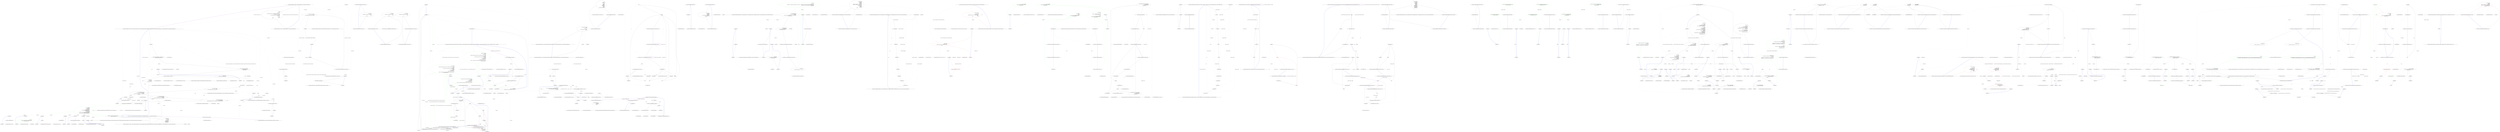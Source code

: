 digraph  {
m0_54 [label="Entry T.SetProperties<T>(System.Collections.Generic.IEnumerable<CommandLine.Core.SpecificationProperty>, System.Func<CommandLine.Core.SpecificationProperty, bool>, System.Func<CommandLine.Core.SpecificationProperty, object>)", span="38-38", cluster="T.SetProperties<T>(System.Collections.Generic.IEnumerable<CommandLine.Core.SpecificationProperty>, System.Func<CommandLine.Core.SpecificationProperty, bool>, System.Func<CommandLine.Core.SpecificationProperty, object>)", file="InstanceBuilder.cs"];
m0_38 [label="Entry Unk.ThrowingValidate", span="", cluster="Unk.ThrowingValidate", file="InstanceBuilder.cs"];
m0_3 [label="Entry CommandLine.Core.InstanceBuilder.Build<T>(System.Func<T>, System.Func<System.Collections.Generic.IEnumerable<string>, System.Collections.Generic.IEnumerable<CommandLine.Core.OptionSpecification>, CommandLine.Core.StatePair<System.Collections.Generic.IEnumerable<CommandLine.Core.Token>>>, System.Collections.Generic.IEnumerable<string>, System.StringComparer, System.Globalization.CultureInfo)", span="33-33", cluster="CommandLine.Core.InstanceBuilder.Build<T>(System.Func<T>, System.Func<System.Collections.Generic.IEnumerable<string>, System.Collections.Generic.IEnumerable<CommandLine.Core.OptionSpecification>, CommandLine.Core.StatePair<System.Collections.Generic.IEnumerable<CommandLine.Core.Token>>>, System.Collections.Generic.IEnumerable<string>, System.StringComparer, System.Globalization.CultureInfo)", file="InstanceBuilder.cs"];
m0_31 [label="instance = instance\r\n                .SetProperties(specPropsWithValue,\r\n                    sp => sp.Value.IsJust(),\r\n                    sp => sp.Value.FromJust())\r\n                .SetProperties(specPropsWithValue,\r\n                    sp => sp.Value.IsNothing() && sp.Specification.DefaultValue.IsJust(),\r\n                    sp => sp.Specification.DefaultValue.FromJust())\r\n                .SetProperties(specPropsWithValue,\r\n                    sp => sp.Value.IsNothing()\r\n                        && sp.Specification.ConversionType.ToDescriptorKind() == TypeDescriptorKind.Sequence\r\n                        && sp.Specification.DefaultValue.MatchNothing(),\r\n                    sp => sp.Property.PropertyType.GetGenericArguments().Single().CreateEmptyArray())", span="82-93", cluster="CommandLine.Core.InstanceBuilder.Build<T>(System.Func<T>, System.Func<System.Collections.Generic.IEnumerable<string>, System.Collections.Generic.IEnumerable<CommandLine.Core.OptionSpecification>, CommandLine.Core.StatePair<System.Collections.Generic.IEnumerable<CommandLine.Core.Token>>>, System.Collections.Generic.IEnumerable<string>, System.StringComparer, System.Globalization.CultureInfo)", color=green, community=0, file="InstanceBuilder.cs"];
m0_19 [label="var instance = factory()", span="40-40", cluster="CommandLine.Core.InstanceBuilder.Build<T>(System.Func<T>, System.Func<System.Collections.Generic.IEnumerable<string>, System.Collections.Generic.IEnumerable<CommandLine.Core.OptionSpecification>, CommandLine.Core.StatePair<System.Collections.Generic.IEnumerable<CommandLine.Core.Token>>>, System.Collections.Generic.IEnumerable<string>, System.StringComparer, System.Globalization.CultureInfo)", file="InstanceBuilder.cs"];
m0_30 [label="var specPropsWithValue = optionSpecProps.Value.Concat(valueSpecProps.Value)", span="80-80", cluster="CommandLine.Core.InstanceBuilder.Build<T>(System.Func<T>, System.Func<System.Collections.Generic.IEnumerable<string>, System.Collections.Generic.IEnumerable<CommandLine.Core.OptionSpecification>, CommandLine.Core.StatePair<System.Collections.Generic.IEnumerable<CommandLine.Core.Token>>>, System.Collections.Generic.IEnumerable<string>, System.StringComparer, System.Globalization.CultureInfo)", file="InstanceBuilder.cs"];
m0_32 [label="var validationErrors = specPropsWithValue.Validate(SpecificationPropertyRules.Lookup)\r\n                .OfType<Just<Error>>().Select(e => e.Value)", span="95-96", cluster="CommandLine.Core.InstanceBuilder.Build<T>(System.Func<T>, System.Func<System.Collections.Generic.IEnumerable<string>, System.Collections.Generic.IEnumerable<CommandLine.Core.OptionSpecification>, CommandLine.Core.StatePair<System.Collections.Generic.IEnumerable<CommandLine.Core.Token>>>, System.Collections.Generic.IEnumerable<string>, System.StringComparer, System.Globalization.CultureInfo)", file="InstanceBuilder.cs"];
m0_33 [label="return ParserResult.Create(\r\n                ParserResultType.Options,\r\n                instance,\r\n                tokenizerResult.Errors\r\n                    .Concat(missingValueErrors)\r\n                    .Concat(optionSpecProps.Errors)\r\n                    .Concat(valueSpecProps.Errors)\r\n                    .Concat(validationErrors));", span="98-105", cluster="CommandLine.Core.InstanceBuilder.Build<T>(System.Func<T>, System.Func<System.Collections.Generic.IEnumerable<string>, System.Collections.Generic.IEnumerable<CommandLine.Core.OptionSpecification>, CommandLine.Core.StatePair<System.Collections.Generic.IEnumerable<CommandLine.Core.Token>>>, System.Collections.Generic.IEnumerable<string>, System.StringComparer, System.Globalization.CultureInfo)", file="InstanceBuilder.cs"];
m0_20 [label="var specProps = instance.GetType().GetSpecifications(pi => SpecificationProperty.Create(\r\n                    Specification.FromProperty(pi), pi, Maybe.Nothing<object>()))", span="42-43", cluster="CommandLine.Core.InstanceBuilder.Build<T>(System.Func<T>, System.Func<System.Collections.Generic.IEnumerable<string>, System.Collections.Generic.IEnumerable<CommandLine.Core.OptionSpecification>, CommandLine.Core.StatePair<System.Collections.Generic.IEnumerable<CommandLine.Core.Token>>>, System.Collections.Generic.IEnumerable<string>, System.StringComparer, System.Globalization.CultureInfo)", file="InstanceBuilder.cs"];
m0_23 [label="return ParserResult.Create(\r\n                    ParserResultType.Options,\r\n                    instance,\r\n                    new[] { new HelpRequestedError() });", span="51-54", cluster="CommandLine.Core.InstanceBuilder.Build<T>(System.Func<T>, System.Func<System.Collections.Generic.IEnumerable<string>, System.Collections.Generic.IEnumerable<CommandLine.Core.OptionSpecification>, CommandLine.Core.StatePair<System.Collections.Generic.IEnumerable<CommandLine.Core.Token>>>, System.Collections.Generic.IEnumerable<string>, System.StringComparer, System.Globalization.CultureInfo)", file="InstanceBuilder.cs"];
m0_27 [label="var optionSpecProps = OptionMapper.MapValues(\r\n                (from pt in specProps where pt.Specification.IsOption() select pt),\r\n                partitions.Options,\r\n                (vals, type, isScalar) => TypeConverter.ChangeType(vals, type, isScalar, parsingCulture),\r\n                nameComparer)", span="65-69", cluster="CommandLine.Core.InstanceBuilder.Build<T>(System.Func<T>, System.Func<System.Collections.Generic.IEnumerable<string>, System.Collections.Generic.IEnumerable<CommandLine.Core.OptionSpecification>, CommandLine.Core.StatePair<System.Collections.Generic.IEnumerable<CommandLine.Core.Token>>>, System.Collections.Generic.IEnumerable<string>, System.StringComparer, System.Globalization.CultureInfo)", file="InstanceBuilder.cs"];
m0_28 [label="var valueSpecProps = ValueMapper.MapValues(\r\n                (from pt in specProps where pt.Specification.IsValue() select pt),\r\n                    partitions.Values,\r\n                (vals, type, isScalar) => TypeConverter.ChangeType(vals, type, isScalar, parsingCulture))", span="71-74", cluster="CommandLine.Core.InstanceBuilder.Build<T>(System.Func<T>, System.Func<System.Collections.Generic.IEnumerable<string>, System.Collections.Generic.IEnumerable<CommandLine.Core.OptionSpecification>, CommandLine.Core.StatePair<System.Collections.Generic.IEnumerable<CommandLine.Core.Token>>>, System.Collections.Generic.IEnumerable<string>, System.StringComparer, System.Globalization.CultureInfo)", file="InstanceBuilder.cs"];
m0_29 [label="var missingValueErrors = from token in partitions.Errors\r\n                                     select new MissingValueOptionError(\r\n                                         NameInfo.FromOptionSpecification(optionSpecs.Single(o => token.Text.MatchName(o.ShortName, o.LongName, nameComparer))))", span="76-78", cluster="CommandLine.Core.InstanceBuilder.Build<T>(System.Func<T>, System.Func<System.Collections.Generic.IEnumerable<string>, System.Collections.Generic.IEnumerable<CommandLine.Core.OptionSpecification>, CommandLine.Core.StatePair<System.Collections.Generic.IEnumerable<CommandLine.Core.Token>>>, System.Collections.Generic.IEnumerable<string>, System.StringComparer, System.Globalization.CultureInfo)", file="InstanceBuilder.cs"];
m0_24 [label="var tokenizerResult = tokenizer(arguments, optionSpecs)", span="57-57", cluster="CommandLine.Core.InstanceBuilder.Build<T>(System.Func<T>, System.Func<System.Collections.Generic.IEnumerable<string>, System.Collections.Generic.IEnumerable<CommandLine.Core.OptionSpecification>, CommandLine.Core.StatePair<System.Collections.Generic.IEnumerable<CommandLine.Core.Token>>>, System.Collections.Generic.IEnumerable<string>, System.StringComparer, System.Globalization.CultureInfo)", file="InstanceBuilder.cs"];
m0_22 [label="arguments.Any() && nameComparer.Equals(''--help'', arguments.First())", span="49-49", cluster="CommandLine.Core.InstanceBuilder.Build<T>(System.Func<T>, System.Func<System.Collections.Generic.IEnumerable<string>, System.Collections.Generic.IEnumerable<CommandLine.Core.OptionSpecification>, CommandLine.Core.StatePair<System.Collections.Generic.IEnumerable<CommandLine.Core.Token>>>, System.Collections.Generic.IEnumerable<string>, System.StringComparer, System.Globalization.CultureInfo)", file="InstanceBuilder.cs"];
m0_26 [label="var partitions = TokenPartitioner.Partition(\r\n                tokens,\r\n                name => TypeLookup.FindTypeDescriptor(name, optionSpecs, nameComparer))", span="61-63", cluster="CommandLine.Core.InstanceBuilder.Build<T>(System.Func<T>, System.Func<System.Collections.Generic.IEnumerable<string>, System.Collections.Generic.IEnumerable<CommandLine.Core.OptionSpecification>, CommandLine.Core.StatePair<System.Collections.Generic.IEnumerable<CommandLine.Core.Token>>>, System.Collections.Generic.IEnumerable<string>, System.StringComparer, System.Globalization.CultureInfo)", file="InstanceBuilder.cs"];
m0_21 [label="var optionSpecs = (from pt in specProps select pt.Specification)\r\n                .ThrowingValidate(SpecificationGuards.Lookup)\r\n                .OfType<OptionSpecification>()", span="45-47", cluster="CommandLine.Core.InstanceBuilder.Build<T>(System.Func<T>, System.Func<System.Collections.Generic.IEnumerable<string>, System.Collections.Generic.IEnumerable<CommandLine.Core.OptionSpecification>, CommandLine.Core.StatePair<System.Collections.Generic.IEnumerable<CommandLine.Core.Token>>>, System.Collections.Generic.IEnumerable<string>, System.StringComparer, System.Globalization.CultureInfo)", file="InstanceBuilder.cs"];
m0_25 [label="var tokens = tokenizerResult.Value", span="59-59", cluster="CommandLine.Core.InstanceBuilder.Build<T>(System.Func<T>, System.Func<System.Collections.Generic.IEnumerable<string>, System.Collections.Generic.IEnumerable<CommandLine.Core.OptionSpecification>, CommandLine.Core.StatePair<System.Collections.Generic.IEnumerable<CommandLine.Core.Token>>>, System.Collections.Generic.IEnumerable<string>, System.StringComparer, System.Globalization.CultureInfo)", file="InstanceBuilder.cs"];
m0_34 [label="Exit CommandLine.Core.InstanceBuilder.Build<T>(System.Func<T>, System.Func<System.Collections.Generic.IEnumerable<string>, System.Collections.Generic.IEnumerable<CommandLine.Core.OptionSpecification>, CommandLine.Core.StatePair<System.Collections.Generic.IEnumerable<CommandLine.Core.Token>>>, System.Collections.Generic.IEnumerable<string>, System.StringComparer, System.Globalization.CultureInfo)", span="33-33", cluster="CommandLine.Core.InstanceBuilder.Build<T>(System.Func<T>, System.Func<System.Collections.Generic.IEnumerable<string>, System.Collections.Generic.IEnumerable<CommandLine.Core.OptionSpecification>, CommandLine.Core.StatePair<System.Collections.Generic.IEnumerable<CommandLine.Core.Token>>>, System.Collections.Generic.IEnumerable<string>, System.StringComparer, System.Globalization.CultureInfo)", file="InstanceBuilder.cs"];
m0_10 [label="Entry CommandLine.Core.Tokenizer.ExplodeOptionList(CommandLine.Core.StatePair<System.Collections.Generic.IEnumerable<CommandLine.Core.Token>>, System.Func<string, CommandLine.Infrastructure.Maybe<char>>)", span="44-44", cluster="CommandLine.Core.Tokenizer.ExplodeOptionList(CommandLine.Core.StatePair<System.Collections.Generic.IEnumerable<CommandLine.Core.Token>>, System.Func<string, CommandLine.Infrastructure.Maybe<char>>)", file="InstanceBuilder.cs"];
m0_80 [label="Entry string.MatchName(string, string, System.StringComparer)", span="8-8", cluster="string.MatchName(string, string, System.StringComparer)", file="InstanceBuilder.cs"];
m0_46 [label="Entry CommandLine.Core.TokenPartitioner.Partition(System.Collections.Generic.IEnumerable<CommandLine.Core.Token>, System.Func<string, CommandLine.Infrastructure.Maybe<CommandLine.Core.TypeDescriptor>>)", span="12-12", cluster="CommandLine.Core.TokenPartitioner.Partition(System.Collections.Generic.IEnumerable<CommandLine.Core.Token>, System.Func<string, CommandLine.Infrastructure.Maybe<CommandLine.Core.TypeDescriptor>>)", file="InstanceBuilder.cs"];
m0_73 [label="Entry CommandLine.Core.TypeConverter.ChangeType(System.Collections.Generic.IEnumerable<string>, System.Type, bool, System.Globalization.CultureInfo)", span="12-12", cluster="CommandLine.Core.TypeConverter.ChangeType(System.Collections.Generic.IEnumerable<string>, System.Type, bool, System.Globalization.CultureInfo)", file="InstanceBuilder.cs"];
m0_84 [label="Entry CommandLine.Infrastructure.Maybe<T>.IsJust<T>()", span="149-149", cluster="CommandLine.Infrastructure.Maybe<T>.IsJust<T>()", file="InstanceBuilder.cs"];
m0_100 [label="Entry CommandLine.Infrastructure.Maybe<T>.MatchNothing()", span="26-26", cluster="CommandLine.Infrastructure.Maybe<T>.MatchNothing()", file="InstanceBuilder.cs"];
m0_49 [label="Entry CommandLine.Core.Specification.IsValue()", span="15-15", cluster="CommandLine.Core.Specification.IsValue()", file="InstanceBuilder.cs"];
m0_59 [label="Entry Unk.Create", span="", cluster="Unk.Create", file="InstanceBuilder.cs"];
m0_88 [label="Entry CommandLine.Infrastructure.Maybe<T>.FromJust<T>(System.Exception)", span="134-134", cluster="CommandLine.Infrastructure.Maybe<T>.FromJust<T>(System.Exception)", file="InstanceBuilder.cs"];
m0_65 [label="Entry CommandLine.Core.SpecificationProperty.Create(CommandLine.Core.Specification, System.Reflection.PropertyInfo, CommandLine.Infrastructure.Maybe<object>)", span="21-21", cluster="CommandLine.Core.SpecificationProperty.Create(CommandLine.Core.Specification, System.Reflection.PropertyInfo, CommandLine.Infrastructure.Maybe<object>)", file="InstanceBuilder.cs"];
m0_14 [label="Entry CommandLine.Core.NameLookup.Contains(string, System.Collections.Generic.IEnumerable<CommandLine.Core.OptionSpecification>, System.StringComparer)", span="11-11", cluster="CommandLine.Core.NameLookup.Contains(string, System.Collections.Generic.IEnumerable<CommandLine.Core.OptionSpecification>, System.StringComparer)", file="InstanceBuilder.cs"];
m0_92 [label="Entry CommandLine.Infrastructure.Maybe<T>.IsNothing<T>()", span="144-144", cluster="CommandLine.Infrastructure.Maybe<T>.IsNothing<T>()", file="InstanceBuilder.cs"];
m0_51 [label="Entry Unk.Single", span="", cluster="Unk.Single", file="InstanceBuilder.cs"];
m0_37 [label="Entry System.Type.GetSpecifications<T>(System.Func<System.Reflection.PropertyInfo, T>)", span="12-12", cluster="System.Type.GetSpecifications<T>(System.Func<System.Reflection.PropertyInfo, T>)", file="InstanceBuilder.cs"];
m0_44 [label="Entry CommandLine.ParserResult.Create<T>(CommandLine.ParserResultType, T, System.Collections.Generic.IEnumerable<CommandLine.Error>)", span="100-100", cluster="CommandLine.ParserResult.Create<T>(CommandLine.ParserResultType, T, System.Collections.Generic.IEnumerable<CommandLine.Error>)", file="InstanceBuilder.cs"];
m0_35 [label="Entry System.Func<TResult>.Invoke()", span="0-0", cluster="System.Func<TResult>.Invoke()", file="InstanceBuilder.cs"];
m0_40 [label="Entry System.Collections.Generic.IEnumerable<TSource>.Any<TSource>()", span="0-0", cluster="System.Collections.Generic.IEnumerable<TSource>.Any<TSource>()", file="InstanceBuilder.cs"];
m0_36 [label="Entry object.GetType()", span="0-0", cluster="object.GetType()", file="InstanceBuilder.cs"];
m0_11 [label="Entry lambda expression", span="22-22", cluster="lambda expression", file="InstanceBuilder.cs"];
m0_81 [label="Entry lambda expression", span="84-84", cluster="lambda expression", file="InstanceBuilder.cs"];
m0_85 [label="Entry lambda expression", span="85-85", cluster="lambda expression", file="InstanceBuilder.cs"];
m0_89 [label="Entry lambda expression", span="87-87", cluster="lambda expression", file="InstanceBuilder.cs"];
m0_93 [label="Entry lambda expression", span="88-88", cluster="lambda expression", file="InstanceBuilder.cs"];
m0_96 [label="Entry lambda expression", span="90-92", cluster="lambda expression", file="InstanceBuilder.cs"];
m0_101 [label="Entry lambda expression", span="93-93", cluster="lambda expression", file="InstanceBuilder.cs"];
m0_97 [label="sp.Value.IsNothing()\r\n                        && sp.Specification.ConversionType.ToDescriptorKind() == TypeDescriptorKind.Sequence\r\n                        && sp.Specification.DefaultValue.MatchNothing()", span="90-92", cluster="lambda expression", color=green, community=0, file="InstanceBuilder.cs"];
m0_98 [label="Exit lambda expression", span="90-92", cluster="lambda expression", file="InstanceBuilder.cs"];
m0_107 [label="Entry lambda expression", span="96-96", cluster="lambda expression", file="InstanceBuilder.cs"];
m0_83 [label="Exit lambda expression", span="84-84", cluster="lambda expression", file="InstanceBuilder.cs"];
m0_82 [label="sp.Value.IsJust()", span="84-84", cluster="lambda expression", file="InstanceBuilder.cs"];
m0_87 [label="Exit lambda expression", span="85-85", cluster="lambda expression", file="InstanceBuilder.cs"];
m0_86 [label="sp.Value.FromJust()", span="85-85", cluster="lambda expression", file="InstanceBuilder.cs"];
m0_91 [label="Exit lambda expression", span="87-87", cluster="lambda expression", file="InstanceBuilder.cs"];
m0_90 [label="sp.Value.IsNothing() && sp.Specification.DefaultValue.IsJust()", span="87-87", cluster="lambda expression", file="InstanceBuilder.cs"];
m0_95 [label="Exit lambda expression", span="88-88", cluster="lambda expression", file="InstanceBuilder.cs"];
m0_94 [label="sp.Specification.DefaultValue.FromJust()", span="88-88", cluster="lambda expression", file="InstanceBuilder.cs"];
m0_103 [label="Exit lambda expression", span="93-93", cluster="lambda expression", file="InstanceBuilder.cs"];
m0_102 [label="sp.Property.PropertyType.GetGenericArguments().Single().CreateEmptyArray()", span="93-93", cluster="lambda expression", file="InstanceBuilder.cs"];
m0_67 [label="TypeLookup.FindTypeDescriptor(name, optionSpecs, nameComparer)", span="63-63", cluster="lambda expression", file="InstanceBuilder.cs"];
m0_71 [label="TypeConverter.ChangeType(vals, type, isScalar, parsingCulture)", span="68-68", cluster="lambda expression", file="InstanceBuilder.cs"];
m0_75 [label="TypeConverter.ChangeType(vals, type, isScalar, parsingCulture)", span="74-74", cluster="lambda expression", file="InstanceBuilder.cs"];
m0_78 [label="token.Text.MatchName(o.ShortName, o.LongName, nameComparer)", span="78-78", cluster="lambda expression", file="InstanceBuilder.cs"];
m0_60 [label="Entry lambda expression", span="42-43", cluster="lambda expression", file="InstanceBuilder.cs"];
m0_70 [label="Entry lambda expression", span="68-68", cluster="lambda expression", file="InstanceBuilder.cs"];
m0_74 [label="Entry lambda expression", span="74-74", cluster="lambda expression", file="InstanceBuilder.cs"];
m0_77 [label="Entry lambda expression", span="78-78", cluster="lambda expression", file="InstanceBuilder.cs"];
m0_109 [label="Exit lambda expression", span="96-96", cluster="lambda expression", file="InstanceBuilder.cs"];
m0_108 [label="e.Value", span="96-96", cluster="lambda expression", file="InstanceBuilder.cs"];
m0_16 [label="NameLookup.WithSeparator(name, optionSpecs, nameComparer)", span="25-25", cluster="lambda expression", file="InstanceBuilder.cs"];
m0_5 [label="var tokens = Tokenizer.Tokenize(args, name => NameLookup.Contains(name, optionSpecs, nameComparer))", span="22-22", cluster="lambda expression", file="InstanceBuilder.cs"];
m0_12 [label="NameLookup.Contains(name, optionSpecs, nameComparer)", span="22-22", cluster="lambda expression", file="InstanceBuilder.cs"];
m0_6 [label="var explodedTokens = Tokenizer.ExplodeOptionList(\r\n                            tokens,\r\n                            name => NameLookup.WithSeparator(name, optionSpecs, nameComparer))", span="23-25", cluster="lambda expression", file="InstanceBuilder.cs"];
m0_4 [label="Entry lambda expression", span="20-27", cluster="lambda expression", file="InstanceBuilder.cs"];
m0_66 [label="Entry lambda expression", span="63-63", cluster="lambda expression", file="InstanceBuilder.cs"];
m0_68 [label="Exit lambda expression", span="63-63", cluster="lambda expression", file="InstanceBuilder.cs"];
m0_72 [label="Exit lambda expression", span="68-68", cluster="lambda expression", file="InstanceBuilder.cs"];
m0_76 [label="Exit lambda expression", span="74-74", cluster="lambda expression", file="InstanceBuilder.cs"];
m0_79 [label="Exit lambda expression", span="78-78", cluster="lambda expression", file="InstanceBuilder.cs"];
m0_62 [label="Exit lambda expression", span="42-43", cluster="lambda expression", file="InstanceBuilder.cs"];
m0_61 [label="SpecificationProperty.Create(\r\n                    Specification.FromProperty(pi), pi, Maybe.Nothing<object>())", span="42-43", cluster="lambda expression", file="InstanceBuilder.cs"];
m0_15 [label="Entry lambda expression", span="25-25", cluster="lambda expression", file="InstanceBuilder.cs"];
m0_17 [label="Exit lambda expression", span="25-25", cluster="lambda expression", file="InstanceBuilder.cs"];
m0_13 [label="Exit lambda expression", span="22-22", cluster="lambda expression", file="InstanceBuilder.cs"];
m0_7 [label="return explodedTokens;", span="26-26", cluster="lambda expression", file="InstanceBuilder.cs"];
m0_8 [label="Exit lambda expression", span="20-27", cluster="lambda expression", file="InstanceBuilder.cs"];
m0_41 [label="Entry System.Collections.Generic.IEnumerable<TSource>.First<TSource>()", span="0-0", cluster="System.Collections.Generic.IEnumerable<TSource>.First<TSource>()", file="InstanceBuilder.cs"];
m0_42 [label="Entry System.StringComparer.Equals(string, string)", span="0-0", cluster="System.StringComparer.Equals(string, string)", file="InstanceBuilder.cs"];
m0_50 [label="Entry CommandLine.MissingValueOptionError.MissingValueOptionError(CommandLine.NameInfo)", span="261-261", cluster="CommandLine.MissingValueOptionError.MissingValueOptionError(CommandLine.NameInfo)", file="InstanceBuilder.cs"];
m0_58 [label="Entry Unk.Concat", span="", cluster="Unk.Concat", file="InstanceBuilder.cs"];
m0_105 [label="Entry System.Collections.Generic.IEnumerable<TSource>.Single<TSource>()", span="0-0", cluster="System.Collections.Generic.IEnumerable<TSource>.Single<TSource>()", file="InstanceBuilder.cs"];
m0_57 [label="Entry Unk.Select", span="", cluster="Unk.Select", file="InstanceBuilder.cs"];
m0_18 [label="Entry CommandLine.Core.NameLookup.WithSeparator(string, System.Collections.Generic.IEnumerable<CommandLine.Core.OptionSpecification>, System.StringComparer)", span="16-16", cluster="CommandLine.Core.NameLookup.WithSeparator(string, System.Collections.Generic.IEnumerable<CommandLine.Core.OptionSpecification>, System.StringComparer)", file="InstanceBuilder.cs"];
m0_106 [label="Entry System.Type.CreateEmptyArray()", span="81-81", cluster="System.Type.CreateEmptyArray()", file="InstanceBuilder.cs"];
m0_104 [label="Entry System.Type.GetGenericArguments()", span="0-0", cluster="System.Type.GetGenericArguments()", file="InstanceBuilder.cs"];
m0_9 [label="Entry CommandLine.Core.Tokenizer.Tokenize(System.Collections.Generic.IEnumerable<string>, System.Func<string, bool>)", span="11-11", cluster="CommandLine.Core.Tokenizer.Tokenize(System.Collections.Generic.IEnumerable<string>, System.Func<string, bool>)", file="InstanceBuilder.cs"];
m0_63 [label="Entry CommandLine.Core.Specification.FromProperty(System.Reflection.PropertyInfo)", span="82-82", cluster="CommandLine.Core.Specification.FromProperty(System.Reflection.PropertyInfo)", file="InstanceBuilder.cs"];
m0_47 [label="Entry CommandLine.Core.Specification.IsOption()", span="10-10", cluster="CommandLine.Core.Specification.IsOption()", file="InstanceBuilder.cs"];
m0_56 [label="Entry System.Collections.Generic.IEnumerable<CommandLine.Core.SpecificationProperty>.Validate(System.Collections.Generic.IEnumerable<System.Func<System.Collections.Generic.IEnumerable<CommandLine.Core.SpecificationProperty>, System.Collections.Generic.IEnumerable<CommandLine.Infrastructure.Maybe<CommandLine.Error>>>>)", span="40-40", cluster="System.Collections.Generic.IEnumerable<CommandLine.Core.SpecificationProperty>.Validate(System.Collections.Generic.IEnumerable<System.Func<System.Collections.Generic.IEnumerable<CommandLine.Core.SpecificationProperty>, System.Collections.Generic.IEnumerable<CommandLine.Infrastructure.Maybe<CommandLine.Error>>>>)", file="InstanceBuilder.cs"];
m0_64 [label="Entry CommandLine.Infrastructure.Maybe.Nothing<T>()", span="63-63", cluster="CommandLine.Infrastructure.Maybe.Nothing<T>()", file="InstanceBuilder.cs"];
m0_52 [label="Entry Unk.FromOptionSpecification", span="", cluster="Unk.FromOptionSpecification", file="InstanceBuilder.cs"];
m0_39 [label="Entry System.Collections.IEnumerable.OfType<TResult>()", span="0-0", cluster="System.Collections.IEnumerable.OfType<TResult>()", file="InstanceBuilder.cs"];
m0_69 [label="Entry CommandLine.Core.TypeLookup.FindTypeDescriptor(string, System.Collections.Generic.IEnumerable<CommandLine.Core.OptionSpecification>, System.StringComparer)", span="12-12", cluster="CommandLine.Core.TypeLookup.FindTypeDescriptor(string, System.Collections.Generic.IEnumerable<CommandLine.Core.OptionSpecification>, System.StringComparer)", file="InstanceBuilder.cs"];
m0_55 [label="Entry Unk.SetProperties", span="", cluster="Unk.SetProperties", file="InstanceBuilder.cs"];
m0_43 [label="Entry CommandLine.HelpRequestedError.HelpRequestedError()", span="338-338", cluster="CommandLine.HelpRequestedError.HelpRequestedError()", file="InstanceBuilder.cs"];
m0_99 [label="Entry Unk.ToDescriptorKind", span="", cluster="Unk.ToDescriptorKind", file="InstanceBuilder.cs"];
m0_45 [label="Entry System.Func<T1, T2, TResult>.Invoke(T1, T2)", span="0-0", cluster="System.Func<T1, T2, TResult>.Invoke(T1, T2)", file="InstanceBuilder.cs"];
m0_53 [label="Entry System.Collections.Generic.IEnumerable<TSource>.Concat<TSource>(System.Collections.Generic.IEnumerable<TSource>)", span="0-0", cluster="System.Collections.Generic.IEnumerable<TSource>.Concat<TSource>(System.Collections.Generic.IEnumerable<TSource>)", file="InstanceBuilder.cs"];
m0_48 [label="Entry Unk.MapValues", span="", cluster="Unk.MapValues", file="InstanceBuilder.cs"];
m0_0 [label="Entry CommandLine.Core.InstanceBuilder.Build<T>(System.Func<T>, System.Collections.Generic.IEnumerable<string>, System.StringComparer, System.Globalization.CultureInfo)", span="12-12", cluster="CommandLine.Core.InstanceBuilder.Build<T>(System.Func<T>, System.Collections.Generic.IEnumerable<string>, System.StringComparer, System.Globalization.CultureInfo)", file="InstanceBuilder.cs"];
m0_1 [label="return Build(\r\n                factory,\r\n                (args, optionSpecs) =>\r\n                    {\r\n                        var tokens = Tokenizer.Tokenize(args, name => NameLookup.Contains(name, optionSpecs, nameComparer));\r\n                        var explodedTokens = Tokenizer.ExplodeOptionList(\r\n                            tokens,\r\n                            name => NameLookup.WithSeparator(name, optionSpecs, nameComparer));\r\n                        return explodedTokens;\r\n                    },\r\n                arguments,\r\n                nameComparer,\r\n                parsingCulture);", span="18-30", cluster="CommandLine.Core.InstanceBuilder.Build<T>(System.Func<T>, System.Collections.Generic.IEnumerable<string>, System.StringComparer, System.Globalization.CultureInfo)", file="InstanceBuilder.cs"];
m0_2 [label="Exit CommandLine.Core.InstanceBuilder.Build<T>(System.Func<T>, System.Collections.Generic.IEnumerable<string>, System.StringComparer, System.Globalization.CultureInfo)", span="12-12", cluster="CommandLine.Core.InstanceBuilder.Build<T>(System.Func<T>, System.Collections.Generic.IEnumerable<string>, System.StringComparer, System.Globalization.CultureInfo)", file="InstanceBuilder.cs"];
m0_112 [label="System.StringComparer", span="", file="InstanceBuilder.cs"];
m0_113 [label=optionSpecs, span="", file="InstanceBuilder.cs"];
m0_114 [label="System.Globalization.CultureInfo", span="", file="InstanceBuilder.cs"];
m0_115 [label=token, span="", file="InstanceBuilder.cs"];
m0_110 [label="System.StringComparer", span="", file="InstanceBuilder.cs"];
m0_111 [label="System.Collections.Generic.IEnumerable<CommandLine.Core.OptionSpecification>", span="", file="InstanceBuilder.cs"];
m1_142 [label="Entry CommandLine.Core.ReflectionExtensions.InstanceProperty(System.Type, string, object)", span="199-199", cluster="CommandLine.Core.ReflectionExtensions.InstanceProperty(System.Type, string, object)", file="OptionMapper.cs"];
m1_143 [label="return type.InvokeMember(\r\n                name,\r\n                BindingFlags.GetProperty | BindingFlags.Public | BindingFlags.Instance,\r\n                null,\r\n                target,\r\n                new object[] { });", span="201-206", cluster="CommandLine.Core.ReflectionExtensions.InstanceProperty(System.Type, string, object)", file="OptionMapper.cs"];
m1_144 [label="Exit CommandLine.Core.ReflectionExtensions.InstanceProperty(System.Type, string, object)", span="199-199", cluster="CommandLine.Core.ReflectionExtensions.InstanceProperty(System.Type, string, object)", file="OptionMapper.cs"];
m1_17 [label="Exit lambda expression", span="22-23", cluster="lambda expression", file="OptionMapper.cs"];
m1_44 [label="CommandLine.Core.SpecificationProperty", span="", cluster="System.Type.GetInterfaces()", file="OptionMapper.cs"];
m1_91 [label="Entry CommandLine.Core.ReflectionExtensions.IsMutable(System.Type)", span="139-139", cluster="CommandLine.Core.ReflectionExtensions.IsMutable(System.Type)", file="OptionMapper.cs"];
m1_92 [label="Func<bool> isMutable = () => {\r\n                var props = type.GetProperties(BindingFlags.Public | BindingFlags.Instance).Any(p => p.CanWrite);\r\n                var fields = type.GetFields(BindingFlags.Public | BindingFlags.Instance).Any();\r\n                return props || fields;\r\n            }", span="141-145", cluster="CommandLine.Core.ReflectionExtensions.IsMutable(System.Type)", file="OptionMapper.cs"];
m1_93 [label="return type != typeof(object) ? isMutable() : true;", span="146-146", cluster="CommandLine.Core.ReflectionExtensions.IsMutable(System.Type)", file="OptionMapper.cs"];
m1_94 [label="Exit CommandLine.Core.ReflectionExtensions.IsMutable(System.Type)", span="139-139", cluster="CommandLine.Core.ReflectionExtensions.IsMutable(System.Type)", file="OptionMapper.cs"];
m1_148 [label="Entry System.Collections.Generic.IEnumerable<TSource>.Contains<TSource>(TSource)", span="0-0", cluster="System.Collections.Generic.IEnumerable<TSource>.Contains<TSource>(TSource)", file="OptionMapper.cs"];
m1_101 [label="Entry System.Type.GetFields(System.Reflection.BindingFlags)", span="0-0", cluster="System.Type.GetFields(System.Reflection.BindingFlags)", file="OptionMapper.cs"];
m1_22 [label="Entry System.Reflection.MemberInfo.GetCustomAttributes(System.Type, bool)", span="0-0", cluster="System.Reflection.MemberInfo.GetCustomAttributes(System.Type, bool)", file="OptionMapper.cs"];
m1_31 [label="type == null", span="51-51", cluster="CommandLine.Core.ReflectionExtensions.FlattenHierarchy(System.Type)", file="OptionMapper.cs"];
m1_18 [label="Entry Unk.ToMaybe", span="", cluster="Unk.ToMaybe", file="OptionMapper.cs"];
m1_126 [label="Entry System.Collections.Generic.IEnumerable<TSource>.ToArray<TSource>()", span="0-0", cluster="System.Collections.Generic.IEnumerable<TSource>.ToArray<TSource>()", file="OptionMapper.cs"];
m1_145 [label="Entry CommandLine.Core.ReflectionExtensions.IsPrimitiveEx(System.Type)", span="209-209", cluster="CommandLine.Core.ReflectionExtensions.IsPrimitiveEx(System.Type)", file="OptionMapper.cs"];
m1_146 [label="return\r\n                type.IsValueType ||\r\n                type.IsPrimitive ||\r\n                new [] { \r\n                    typeof(string),\r\n                    typeof(decimal),\r\n                    typeof(DateTime),\r\n                    typeof(DateTimeOffset),\r\n                    typeof(TimeSpan),\r\n                    typeof(Guid)\r\n                }.Contains(type) ||\r\n                Convert.GetTypeCode(type) != TypeCode.Object;", span="211-222", cluster="CommandLine.Core.ReflectionExtensions.IsPrimitiveEx(System.Type)", file="OptionMapper.cs"];
m1_147 [label="Exit CommandLine.Core.ReflectionExtensions.IsPrimitiveEx(System.Type)", span="209-209", cluster="CommandLine.Core.ReflectionExtensions.IsPrimitiveEx(System.Type)", file="OptionMapper.cs"];
m1_13 [label="Entry System.Type.GetProperties()", span="0-0", cluster="System.Type.GetProperties()", file="OptionMapper.cs"];
m1_23 [label="Entry CommandLine.Core.ReflectionExtensions.GetUsageData(System.Type)", span="38-38", cluster="CommandLine.Core.ReflectionExtensions.GetUsageData(System.Type)", file="OptionMapper.cs"];
m1_27 [label="Entry lambda expression", span="41-41", cluster="lambda expression", file="OptionMapper.cs"];
m1_5 [label="Entry System.Reflection.MemberInfo.GetCustomAttributes(bool)", span="0-0", cluster="System.Reflection.MemberInfo.GetCustomAttributes(bool)", file="OptionMapper.cs"];
m1_6 [label="Entry Unk.Create", span="", cluster="Unk.Create", file="OptionMapper.cs"];
m1_73 [label="Entry System.Action<T>.Invoke(T)", span="0-0", cluster="System.Action<T>.Invoke(T)", file="OptionMapper.cs"];
m1_82 [label="Entry CommandLine.Core.ReflectionExtensions.GetDefaultValue(System.Type)", span="130-130", cluster="CommandLine.Core.ReflectionExtensions.GetDefaultValue(System.Type)", file="OptionMapper.cs"];
m1_83 [label="var e = Expression.Lambda<Func<object>>(\r\n                Expression.Convert(\r\n                    Expression.Default(type),\r\n                    typeof(object)))", span="132-135", cluster="CommandLine.Core.ReflectionExtensions.GetDefaultValue(System.Type)", file="OptionMapper.cs"];
m1_84 [label="return e.Compile()();", span="136-136", cluster="CommandLine.Core.ReflectionExtensions.GetDefaultValue(System.Type)", file="OptionMapper.cs"];
m1_85 [label="Exit CommandLine.Core.ReflectionExtensions.GetDefaultValue(System.Type)", span="130-130", cluster="CommandLine.Core.ReflectionExtensions.GetDefaultValue(System.Type)", file="OptionMapper.cs"];
m1_7 [label="Entry lambda expression", span="20-34", cluster="lambda expression", file="OptionMapper.cs"];
m1_8 [label="options.SingleOrDefault(\r\n                            s =>\r\n                            s.Key.MatchName(((OptionSpecification)pt.Specification).ShortName, ((OptionSpecification)pt.Specification).LongName, comparer))\r\n                               .ToMaybe()\r\n                               .Return(sequence =>\r\n                                    converter(sequence.Value, pt.Property.PropertyType, pt.Specification.ConversionType.IsScalar())\r\n                                    .Return(converted =>\r\n                                            Tuple.Create(\r\n                                                pt.WithValue(Maybe.Just(converted)),\r\n                                                Maybe.Nothing<Error>()),\r\n                                            Tuple.Create<SpecificationProperty, Maybe<Error>>(\r\n                                                pt,\r\n                                                Maybe.Just<Error>(new BadFormatConversionError(NameInfo.FromOptionSpecification((OptionSpecification)pt.Specification))))),\r\n                                Tuple.Create(pt, Maybe.Nothing<Error>()))", span="21-34", cluster="lambda expression", file="OptionMapper.cs", color=green, community=0];
m1_131 [label="Entry CommandLine.Core.ReflectionExtensions.ToTypeInfo(System.Type)", span="174-174", cluster="CommandLine.Core.ReflectionExtensions.ToTypeInfo(System.Type)", file="OptionMapper.cs"];
m1_132 [label="return TypeInfo.Create(type);", span="176-176", cluster="CommandLine.Core.ReflectionExtensions.ToTypeInfo(System.Type)", file="OptionMapper.cs"];
m1_133 [label="Exit CommandLine.Core.ReflectionExtensions.ToTypeInfo(System.Type)", span="174-174", cluster="CommandLine.Core.ReflectionExtensions.ToTypeInfo(System.Type)", file="OptionMapper.cs"];
m1_43 [label="System.StringComparer", span="", cluster="System.Linq.Enumerable.Empty<TResult>()", file="OptionMapper.cs"];
m1_26 [label="Entry CommandLine.Infrastructure.Maybe.Just<T>(T)", span="68-68", cluster="CommandLine.Infrastructure.Maybe.Just<T>(T)", file="OptionMapper.cs"];
m1_52 [label="Entry Unk.Where", span="", cluster="Unk.Where", file="OptionMapper.cs"];
m1_59 [label="Entry CommandLine.Core.ReflectionExtensions.SetValue<T>(System.Reflection.PropertyInfo, T, object)", span="97-97", cluster="CommandLine.Core.ReflectionExtensions.SetValue<T>(System.Reflection.PropertyInfo, T, object)", file="OptionMapper.cs"];
m1_60 [label="Action<Exception> fail = inner => { throw new ApplicationException(''Cannot set value to target instance.'', inner); }", span="99-99", cluster="CommandLine.Core.ReflectionExtensions.SetValue<T>(System.Reflection.PropertyInfo, T, object)", file="OptionMapper.cs"];
m1_61 [label="property.SetValue(instance, value, null)", span="103-103", cluster="CommandLine.Core.ReflectionExtensions.SetValue<T>(System.Reflection.PropertyInfo, T, object)", file="OptionMapper.cs"];
m1_70 [label="return instance;", span="122-122", cluster="CommandLine.Core.ReflectionExtensions.SetValue<T>(System.Reflection.PropertyInfo, T, object)", file="OptionMapper.cs"];
m1_63 [label="fail(e)", span="107-107", cluster="CommandLine.Core.ReflectionExtensions.SetValue<T>(System.Reflection.PropertyInfo, T, object)", file="OptionMapper.cs"];
m1_65 [label="fail(e)", span="111-111", cluster="CommandLine.Core.ReflectionExtensions.SetValue<T>(System.Reflection.PropertyInfo, T, object)", file="OptionMapper.cs"];
m1_67 [label="fail(e)", span="115-115", cluster="CommandLine.Core.ReflectionExtensions.SetValue<T>(System.Reflection.PropertyInfo, T, object)", file="OptionMapper.cs"];
m1_69 [label="fail(e)", span="119-119", cluster="CommandLine.Core.ReflectionExtensions.SetValue<T>(System.Reflection.PropertyInfo, T, object)", file="OptionMapper.cs"];
m1_62 [label=TargetException, span="105-105", cluster="CommandLine.Core.ReflectionExtensions.SetValue<T>(System.Reflection.PropertyInfo, T, object)", file="OptionMapper.cs"];
m1_64 [label=TargetParameterCountException, span="109-109", cluster="CommandLine.Core.ReflectionExtensions.SetValue<T>(System.Reflection.PropertyInfo, T, object)", file="OptionMapper.cs"];
m1_66 [label=MethodAccessException, span="113-113", cluster="CommandLine.Core.ReflectionExtensions.SetValue<T>(System.Reflection.PropertyInfo, T, object)", file="OptionMapper.cs"];
m1_68 [label=TargetInvocationException, span="117-117", cluster="CommandLine.Core.ReflectionExtensions.SetValue<T>(System.Reflection.PropertyInfo, T, object)", file="OptionMapper.cs"];
m1_71 [label="Exit CommandLine.Core.ReflectionExtensions.SetValue<T>(System.Reflection.PropertyInfo, T, object)", span="97-97", cluster="CommandLine.Core.ReflectionExtensions.SetValue<T>(System.Reflection.PropertyInfo, T, object)", file="OptionMapper.cs"];
m1_45 [label="Entry CommandLine.Core.ReflectionExtensions.ToTargetType(System.Type)", span="71-71", cluster="CommandLine.Core.ReflectionExtensions.ToTargetType(System.Type)", file="OptionMapper.cs"];
m1_46 [label="return type == typeof(bool)\r\n                       ? TargetType.Switch\r\n                       : type == typeof(string)\r\n                             ? TargetType.Scalar\r\n                             : type.IsArray || typeof(IEnumerable).IsAssignableFrom(type)\r\n                                   ? TargetType.Sequence\r\n                                   : TargetType.Scalar;", span="73-79", cluster="CommandLine.Core.ReflectionExtensions.ToTargetType(System.Type)", file="OptionMapper.cs"];
m1_47 [label="Exit CommandLine.Core.ReflectionExtensions.ToTargetType(System.Type)", span="71-71", cluster="CommandLine.Core.ReflectionExtensions.ToTargetType(System.Type)", file="OptionMapper.cs"];
m1_102 [label="Entry System.Collections.Generic.IEnumerable<TSource>.Any<TSource>()", span="0-0", cluster="System.Collections.Generic.IEnumerable<TSource>.Any<TSource>()", file="OptionMapper.cs"];
m1_77 [label="Entry System.ApplicationException.ApplicationException(string, System.Exception)", span="0-0", cluster="System.ApplicationException.ApplicationException(string, System.Exception)", file="OptionMapper.cs"];
m1_39 [label="se.Value", span="38-38", cluster="lambda expression", file="OptionMapper.cs"];
m1_4 [label="Entry Unk.Select", span="", cluster="Unk.Select", file="OptionMapper.cs"];
m1_14 [label="Entry Unk.Return", span="", cluster="Unk.Return", file="OptionMapper.cs"];
m1_15 [label="Entry lambda expression", span="22-23", cluster="lambda expression", file="OptionMapper.cs"];
m1_16 [label="s.Key.MatchName(((OptionSpecification)pt.Specification).ShortName, ((OptionSpecification)pt.Specification).LongName, comparer)", span="23-23", cluster="lambda expression", file="OptionMapper.cs"];
m1_9 [label="Exit lambda expression", span="20-34", cluster="lambda expression", file="OptionMapper.cs"];
m1_38 [label="Exit CommandLine.Core.ReflectionExtensions.FlattenHierarchy(System.Type)", span="49-49", cluster="CommandLine.Core.ReflectionExtensions.FlattenHierarchy(System.Type)", file="OptionMapper.cs"];
m1_10 [label="Entry lambda expression", span="18-18", cluster="lambda expression", file="OptionMapper.cs"];
m1_11 [label="x.GetProperties()", span="18-18", cluster="lambda expression", file="OptionMapper.cs"];
m1_12 [label="Entry CommandLine.Infrastructure.Maybe.Nothing<T>()", span="63-63", cluster="CommandLine.Infrastructure.Maybe.Nothing<T>()", file="OptionMapper.cs"];
m1_19 [label="Entry lambda expression", span="31-31", cluster="lambda expression", file="OptionMapper.cs"];
m1_20 [label="converter(sequence.Value, pt.Property.PropertyType, pt.Specification.ConversionType.IsScalar())\r\n                                    .Return(converted =>\r\n                                            Tuple.Create(\r\n                                                pt.WithValue(Maybe.Just(converted)),\r\n                                                Maybe.Nothing<Error>()),\r\n                                            Tuple.Create<SpecificationProperty, Maybe<Error>>(\r\n                                                pt,\r\n                                                Maybe.Just<Error>(new BadFormatConversionError(NameInfo.FromOptionSpecification((OptionSpecification)pt.Specification)))))", span="26-33", cluster="lambda expression", file="OptionMapper.cs", color=green, community=0];
m1_21 [label="Exit lambda expression", span="31-31", cluster="lambda expression", file="OptionMapper.cs"];
m1_28 [label="Entry lambda expression", span="27-30", cluster="lambda expression", file="OptionMapper.cs"];
m1_29 [label="Tuple.Create(\r\n                                                pt.WithValue(Maybe.Just(converted)),\r\n                                                Maybe.Nothing<Error>())", span="28-30", cluster="lambda expression", file="OptionMapper.cs"];
m1_55 [label="specProp.Property.SetValue(current, selector(specProp))", span="92-92", cluster="lambda expression", file="OptionMapper.cs"];
m1_56 [label="return instance;", span="93-93", cluster="lambda expression", file="OptionMapper.cs"];
m1_54 [label="Entry lambda expression", span="90-94", cluster="lambda expression", file="OptionMapper.cs"];
m1_57 [label="Exit lambda expression", span="90-94", cluster="lambda expression", file="OptionMapper.cs"];
m1_75 [label="throw new ApplicationException(''Cannot set value to target instance.'', inner);", span="99-99", cluster="lambda expression", file="OptionMapper.cs"];
m1_74 [label="Entry lambda expression", span="99-99", cluster="lambda expression", file="OptionMapper.cs"];
m1_76 [label="Exit lambda expression", span="99-99", cluster="lambda expression", file="OptionMapper.cs"];
m1_96 [label="var props = type.GetProperties(BindingFlags.Public | BindingFlags.Instance).Any(p => p.CanWrite)", span="142-142", cluster="lambda expression", file="OptionMapper.cs"];
m1_97 [label="var fields = type.GetFields(BindingFlags.Public | BindingFlags.Instance).Any()", span="143-143", cluster="lambda expression", file="OptionMapper.cs"];
m1_95 [label="Entry lambda expression", span="141-145", cluster="lambda expression", file="OptionMapper.cs"];
m1_103 [label="Entry lambda expression", span="142-142", cluster="lambda expression", file="OptionMapper.cs"];
m1_98 [label="return props || fields;", span="144-144", cluster="lambda expression", file="OptionMapper.cs"];
m1_99 [label="Exit lambda expression", span="141-145", cluster="lambda expression", file="OptionMapper.cs"];
m1_104 [label="p.CanWrite", span="142-142", cluster="lambda expression", file="OptionMapper.cs"];
m1_105 [label="Exit lambda expression", span="142-142", cluster="lambda expression", file="OptionMapper.cs"];
m1_128 [label="Entry lambda expression", span="169-169", cluster="lambda expression", file="OptionMapper.cs"];
m1_129 [label="pi.PropertyType", span="169-169", cluster="lambda expression", file="OptionMapper.cs"];
m1_130 [label="Exit lambda expression", span="169-169", cluster="lambda expression", file="OptionMapper.cs"];
m1_32 [label="yield break;", span="53-53", cluster="CommandLine.Core.ReflectionExtensions.FlattenHierarchy(System.Type)", file="OptionMapper.cs"];
m1_35 [label="yield return @interface;", span="58-58", cluster="CommandLine.Core.ReflectionExtensions.FlattenHierarchy(System.Type)", file="OptionMapper.cs"];
m1_30 [label="Entry CommandLine.Core.ReflectionExtensions.FlattenHierarchy(System.Type)", span="49-49", cluster="CommandLine.Core.ReflectionExtensions.FlattenHierarchy(System.Type)", file="OptionMapper.cs"];
m1_34 [label="type.SafeGetInterfaces()", span="56-56", cluster="CommandLine.Core.ReflectionExtensions.FlattenHierarchy(System.Type)", file="OptionMapper.cs"];
m1_33 [label="yield return type;", span="55-55", cluster="CommandLine.Core.ReflectionExtensions.FlattenHierarchy(System.Type)", file="OptionMapper.cs"];
m1_37 [label="yield return @interface;", span="62-62", cluster="CommandLine.Core.ReflectionExtensions.FlattenHierarchy(System.Type)", file="OptionMapper.cs"];
m1_36 [label="FlattenHierarchy(type.BaseType)", span="60-60", cluster="CommandLine.Core.ReflectionExtensions.FlattenHierarchy(System.Type)", file="OptionMapper.cs"];
m1_40 [label="Entry CommandLine.Core.ReflectionExtensions.SafeGetInterfaces(System.Type)", span="66-66", cluster="CommandLine.Core.ReflectionExtensions.SafeGetInterfaces(System.Type)", file="OptionMapper.cs"];
m1_72 [label="Entry System.Reflection.PropertyInfo.SetValue(object, object, object[])", span="0-0", cluster="System.Reflection.PropertyInfo.SetValue(object, object, object[])", file="OptionMapper.cs"];
m1_81 [label="Entry System.Array.CreateInstance(System.Type, int)", span="0-0", cluster="System.Array.CreateInstance(System.Type, int)", file="OptionMapper.cs"];
m1_87 [label="Entry System.Linq.Expressions.Expression.Convert(System.Linq.Expressions.Expression, System.Type)", span="0-0", cluster="System.Linq.Expressions.Expression.Convert(System.Linq.Expressions.Expression, System.Type)", file="OptionMapper.cs"];
m1_86 [label="Entry System.Linq.Expressions.Expression.Default(System.Type)", span="0-0", cluster="System.Linq.Expressions.Expression.Default(System.Type)", file="OptionMapper.cs"];
m1_90 [label="Entry System.Func<TResult>.Invoke()", span="0-0", cluster="System.Func<TResult>.Invoke()", file="OptionMapper.cs"];
m1_127 [label="Entry CommandLine.Infrastructure.ReflectionHelper.CreateDefaultImmutableInstance(System.Type, System.Type[])", span="50-50", cluster="CommandLine.Infrastructure.ReflectionHelper.CreateDefaultImmutableInstance(System.Type, System.Type[])", file="OptionMapper.cs"];
m1_48 [label="Entry System.Type.IsAssignableFrom(System.Type)", span="0-0", cluster="System.Type.IsAssignableFrom(System.Type)", file="OptionMapper.cs"];
m1_106 [label="Entry CommandLine.Core.ReflectionExtensions.CreateDefaultForImmutable(System.Type)", span="149-149", cluster="CommandLine.Core.ReflectionExtensions.CreateDefaultForImmutable(System.Type)", file="OptionMapper.cs"];
m1_107 [label="type == typeof(string)", span="151-151", cluster="CommandLine.Core.ReflectionExtensions.CreateDefaultForImmutable(System.Type)", file="OptionMapper.cs"];
m1_109 [label="type.IsGenericType && type.GetGenericTypeDefinition() == typeof(IEnumerable<>)", span="155-155", cluster="CommandLine.Core.ReflectionExtensions.CreateDefaultForImmutable(System.Type)", file="OptionMapper.cs"];
m1_110 [label="return type.GetGenericArguments()[0].CreateEmptyArray();", span="157-157", cluster="CommandLine.Core.ReflectionExtensions.CreateDefaultForImmutable(System.Type)", file="OptionMapper.cs"];
m1_111 [label="return type.GetDefaultValue();", span="159-159", cluster="CommandLine.Core.ReflectionExtensions.CreateDefaultForImmutable(System.Type)", file="OptionMapper.cs"];
m1_108 [label="return string.Empty;", span="153-153", cluster="CommandLine.Core.ReflectionExtensions.CreateDefaultForImmutable(System.Type)", file="OptionMapper.cs"];
m1_112 [label="Exit CommandLine.Core.ReflectionExtensions.CreateDefaultForImmutable(System.Type)", span="149-149", cluster="CommandLine.Core.ReflectionExtensions.CreateDefaultForImmutable(System.Type)", file="OptionMapper.cs"];
m1_134 [label="Entry CommandLine.TypeInfo.Create(System.Type)", span="29-29", cluster="CommandLine.TypeInfo.Create(System.Type)", file="OptionMapper.cs"];
m1_24 [label="Entry CommandLine.BadFormatConversionError.BadFormatConversionError(CommandLine.NameInfo)", span="305-305", cluster="CommandLine.BadFormatConversionError.BadFormatConversionError(CommandLine.NameInfo)", file="OptionMapper.cs"];
m1_25 [label="Entry CommandLine.NameInfo.FromOptionSpecification(CommandLine.Core.OptionSpecification)", span="60-60", cluster="CommandLine.NameInfo.FromOptionSpecification(CommandLine.Core.OptionSpecification)", file="OptionMapper.cs"];
m1_0 [label="Entry CommandLine.Core.OptionMapper.MapValues(System.Collections.Generic.IEnumerable<CommandLine.Core.SpecificationProperty>, System.Collections.Generic.IEnumerable<System.Collections.Generic.KeyValuePair<string, System.Collections.Generic.IEnumerable<string>>>, System.Func<System.Collections.Generic.IEnumerable<string>, System.Type, bool, CommandLine.Infrastructure.Maybe<object>>, System.StringComparer)", span="13-13", cluster="CommandLine.Core.OptionMapper.MapValues(System.Collections.Generic.IEnumerable<CommandLine.Core.SpecificationProperty>, System.Collections.Generic.IEnumerable<System.Collections.Generic.KeyValuePair<string, System.Collections.Generic.IEnumerable<string>>>, System.Func<System.Collections.Generic.IEnumerable<string>, System.Type, bool, CommandLine.Infrastructure.Maybe<object>>, System.StringComparer)", file="OptionMapper.cs"];
m1_1 [label="var sequencesAndErrors = propertyTuples\r\n                .Select(pt =>\r\n                    options.SingleOrDefault(\r\n                            s =>\r\n                            s.Key.MatchName(((OptionSpecification)pt.Specification).ShortName, ((OptionSpecification)pt.Specification).LongName, comparer))\r\n                               .ToMaybe()\r\n                               .Return(sequence =>\r\n                                    converter(sequence.Value, pt.Property.PropertyType, pt.Specification.ConversionType.IsScalar())\r\n                                    .Return(converted =>\r\n                                            Tuple.Create(\r\n                                                pt.WithValue(Maybe.Just(converted)),\r\n                                                Maybe.Nothing<Error>()),\r\n                                            Tuple.Create<SpecificationProperty, Maybe<Error>>(\r\n                                                pt,\r\n                                                Maybe.Just<Error>(new BadFormatConversionError(NameInfo.FromOptionSpecification((OptionSpecification)pt.Specification))))),\r\n                                Tuple.Create(pt, Maybe.Nothing<Error>()))\r\n                )", span="19-35", cluster="CommandLine.Core.OptionMapper.MapValues(System.Collections.Generic.IEnumerable<CommandLine.Core.SpecificationProperty>, System.Collections.Generic.IEnumerable<System.Collections.Generic.KeyValuePair<string, System.Collections.Generic.IEnumerable<string>>>, System.Func<System.Collections.Generic.IEnumerable<string>, System.Type, bool, CommandLine.Infrastructure.Maybe<object>>, System.StringComparer)", file="OptionMapper.cs", color=green, community=0];
m1_2 [label="return StatePair.Create(\r\n                sequencesAndErrors.Select(se => se.Item1),\r\n                sequencesAndErrors.Select(se => se.Item2).OfType<Just<Error>>().Select(se => se.Value));", span="36-38", cluster="CommandLine.Core.OptionMapper.MapValues(System.Collections.Generic.IEnumerable<CommandLine.Core.SpecificationProperty>, System.Collections.Generic.IEnumerable<System.Collections.Generic.KeyValuePair<string, System.Collections.Generic.IEnumerable<string>>>, System.Func<System.Collections.Generic.IEnumerable<string>, System.Type, bool, CommandLine.Infrastructure.Maybe<object>>, System.StringComparer)", file="OptionMapper.cs"];
m1_88 [label="Entry System.Linq.Expressions.Expression.Lambda<TDelegate>(System.Linq.Expressions.Expression, params System.Linq.Expressions.ParameterExpression[])", span="0-0", cluster="System.Linq.Expressions.Expression.Lambda<TDelegate>(System.Linq.Expressions.Expression, params System.Linq.Expressions.ParameterExpression[])", file="OptionMapper.cs"];
m1_113 [label="Entry System.Type.GetGenericTypeDefinition()", span="0-0", cluster="System.Type.GetGenericTypeDefinition()", file="OptionMapper.cs"];
m1_117 [label="Entry CommandLine.Core.ReflectionExtensions.AutoDefault(System.Type)", span="162-162", cluster="CommandLine.Core.ReflectionExtensions.AutoDefault(System.Type)", file="OptionMapper.cs"];
m1_118 [label="type.IsMutable()", span="164-164", cluster="CommandLine.Core.ReflectionExtensions.AutoDefault(System.Type)", file="OptionMapper.cs"];
m1_119 [label="return Activator.CreateInstance(type);", span="166-166", cluster="CommandLine.Core.ReflectionExtensions.AutoDefault(System.Type)", file="OptionMapper.cs"];
m1_120 [label="var ctorTypes = type.GetSpecifications(pi => pi.PropertyType).ToArray()", span="169-169", cluster="CommandLine.Core.ReflectionExtensions.AutoDefault(System.Type)", file="OptionMapper.cs"];
m1_121 [label="return ReflectionHelper.CreateDefaultImmutableInstance(type, ctorTypes);", span="171-171", cluster="CommandLine.Core.ReflectionExtensions.AutoDefault(System.Type)", file="OptionMapper.cs"];
m1_122 [label="Exit CommandLine.Core.ReflectionExtensions.AutoDefault(System.Type)", span="162-162", cluster="CommandLine.Core.ReflectionExtensions.AutoDefault(System.Type)", file="OptionMapper.cs"];
m1_139 [label="Entry CommandLine.Core.ReflectionExtensions.StaticProperty(System.Type, string)", span="189-189", cluster="CommandLine.Core.ReflectionExtensions.StaticProperty(System.Type, string)", file="OptionMapper.cs"];
m1_140 [label="return type.InvokeMember(\r\n                name,\r\n                BindingFlags.GetProperty | BindingFlags.Public | BindingFlags.Static,\r\n                null,\r\n                null,\r\n                new object[] { });", span="191-196", cluster="CommandLine.Core.ReflectionExtensions.StaticProperty(System.Type, string)", file="OptionMapper.cs"];
m1_141 [label="Exit CommandLine.Core.ReflectionExtensions.StaticProperty(System.Type, string)", span="189-189", cluster="CommandLine.Core.ReflectionExtensions.StaticProperty(System.Type, string)", file="OptionMapper.cs"];
m1_149 [label="Entry System.Convert.GetTypeCode(object)", span="0-0", cluster="System.Convert.GetTypeCode(object)", file="OptionMapper.cs"];
m1_41 [label="System.Collections.Generic.IEnumerable<System.Collections.Generic.KeyValuePair<string, System.Collections.Generic.IEnumerable<string>>>", span="", cluster="CommandLine.Core.ReflectionExtensions.SafeGetInterfaces(System.Type)", file="OptionMapper.cs"];
m1_42 [label="System.Func<System.Collections.Generic.IEnumerable<string>, System.Type, bool, CommandLine.Infrastructure.Maybe<object>>", span="", cluster="CommandLine.Core.ReflectionExtensions.SafeGetInterfaces(System.Type)", file="OptionMapper.cs"];
m1_115 [label="Entry System.Type.CreateEmptyArray()", span="125-125", cluster="System.Type.CreateEmptyArray()", file="OptionMapper.cs"];
m1_116 [label="Entry System.Type.GetDefaultValue()", span="130-130", cluster="System.Type.GetDefaultValue()", file="OptionMapper.cs"];
m1_114 [label="Entry System.Type.GetGenericArguments()", span="0-0", cluster="System.Type.GetGenericArguments()", file="OptionMapper.cs"];
m1_3 [label="Entry System.Type.FlattenHierarchy()", span="49-49", cluster="System.Type.FlattenHierarchy()", file="OptionMapper.cs"];
m1_125 [label="Entry System.Type.GetSpecifications<T>(System.Func<System.Reflection.PropertyInfo, T>)", span="16-16", cluster="System.Type.GetSpecifications<T>(System.Func<System.Reflection.PropertyInfo, T>)", file="OptionMapper.cs"];
m1_124 [label="Entry System.Activator.CreateInstance(System.Type)", span="0-0", cluster="System.Activator.CreateInstance(System.Type)", file="OptionMapper.cs"];
m1_100 [label="Entry System.Type.GetProperties(System.Reflection.BindingFlags)", span="0-0", cluster="System.Type.GetProperties(System.Reflection.BindingFlags)", file="OptionMapper.cs"];
m1_123 [label="Entry System.Type.IsMutable()", span="139-139", cluster="System.Type.IsMutable()", file="OptionMapper.cs"];
m1_53 [label="Entry Unk.Aggregate", span="", cluster="Unk.Aggregate", file="OptionMapper.cs"];
m1_78 [label="Entry CommandLine.Core.ReflectionExtensions.CreateEmptyArray(System.Type)", span="125-125", cluster="CommandLine.Core.ReflectionExtensions.CreateEmptyArray(System.Type)", file="OptionMapper.cs"];
m1_79 [label="return Array.CreateInstance(type, 0);", span="127-127", cluster="CommandLine.Core.ReflectionExtensions.CreateEmptyArray(System.Type)", file="OptionMapper.cs"];
m1_80 [label="Exit CommandLine.Core.ReflectionExtensions.CreateEmptyArray(System.Type)", span="125-125", cluster="CommandLine.Core.ReflectionExtensions.CreateEmptyArray(System.Type)", file="OptionMapper.cs"];
m1_49 [label="Entry CommandLine.Core.ReflectionExtensions.SetProperties<T>(T, System.Collections.Generic.IEnumerable<CommandLine.Core.SpecificationProperty>, System.Func<CommandLine.Core.SpecificationProperty, bool>, System.Func<CommandLine.Core.SpecificationProperty, object>)", span="82-82", cluster="CommandLine.Core.ReflectionExtensions.SetProperties<T>(T, System.Collections.Generic.IEnumerable<CommandLine.Core.SpecificationProperty>, System.Func<CommandLine.Core.SpecificationProperty, bool>, System.Func<CommandLine.Core.SpecificationProperty, object>)", file="OptionMapper.cs"];
m1_50 [label="return specProps.Where(predicate).Aggregate(\r\n                instance,\r\n                (current, specProp) =>\r\n                    {\r\n                        specProp.Property.SetValue(current, selector(specProp));\r\n                        return instance;\r\n                    });", span="88-94", cluster="CommandLine.Core.ReflectionExtensions.SetProperties<T>(T, System.Collections.Generic.IEnumerable<CommandLine.Core.SpecificationProperty>, System.Func<CommandLine.Core.SpecificationProperty, bool>, System.Func<CommandLine.Core.SpecificationProperty, object>)", file="OptionMapper.cs"];
m1_51 [label="Exit CommandLine.Core.ReflectionExtensions.SetProperties<T>(T, System.Collections.Generic.IEnumerable<CommandLine.Core.SpecificationProperty>, System.Func<CommandLine.Core.SpecificationProperty, bool>, System.Func<CommandLine.Core.SpecificationProperty, object>)", span="82-82", cluster="CommandLine.Core.ReflectionExtensions.SetProperties<T>(T, System.Collections.Generic.IEnumerable<CommandLine.Core.SpecificationProperty>, System.Func<CommandLine.Core.SpecificationProperty, bool>, System.Func<CommandLine.Core.SpecificationProperty, object>)", file="OptionMapper.cs"];
m1_58 [label="Entry Unk.SetValue", span="", cluster="Unk.SetValue", file="OptionMapper.cs"];
m1_138 [label="Entry System.Type.InvokeMember(string, System.Reflection.BindingFlags, System.Reflection.Binder, object, object[])", span="0-0", cluster="System.Type.InvokeMember(string, System.Reflection.BindingFlags, System.Reflection.Binder, object, object[])", file="OptionMapper.cs"];
m1_135 [label="Entry CommandLine.Core.ReflectionExtensions.StaticMethod(System.Type, string, params object[])", span="179-179", cluster="CommandLine.Core.ReflectionExtensions.StaticMethod(System.Type, string, params object[])", file="OptionMapper.cs"];
m1_136 [label="return type.InvokeMember(\r\n                name,\r\n                BindingFlags.InvokeMethod | BindingFlags.Public | BindingFlags.Static,\r\n                null,\r\n                null,\r\n                args);", span="181-186", cluster="CommandLine.Core.ReflectionExtensions.StaticMethod(System.Type, string, params object[])", file="OptionMapper.cs"];
m1_137 [label="Exit CommandLine.Core.ReflectionExtensions.StaticMethod(System.Type, string, params object[])", span="179-179", cluster="CommandLine.Core.ReflectionExtensions.StaticMethod(System.Type, string, params object[])", file="OptionMapper.cs"];
m1_89 [label="Entry System.Linq.Expressions.Expression<TDelegate>.Compile()", span="0-0", cluster="System.Linq.Expressions.Expression<TDelegate>.Compile()", file="OptionMapper.cs"];
m1_150 [label="System.Func<CommandLine.Core.SpecificationProperty, object>", span="", file="OptionMapper.cs"];
m1_151 [label=T, span="", file="OptionMapper.cs"];
m1_152 [label="System.Type", span="", file="OptionMapper.cs"];
m2_8 [label="Entry CommandLine.Infrastructure.Maybe.Nothing<T>()", span="63-63", cluster="CommandLine.Infrastructure.Maybe.Nothing<T>()", file="OptionMapperTests.cs"];
m2_12 [label="Entry Unk.Create", span="", cluster="Unk.Create", file="OptionMapperTests.cs"];
m2_13 [label="Entry Unk.Where", span="", cluster="Unk.Where", file="OptionMapperTests.cs"];
m2_6 [label="Entry System.Collections.Generic.KeyValuePair<TKey, TValue>.KeyValuePair(TKey, TValue)", span="0-0", cluster="System.Collections.Generic.KeyValuePair<TKey, TValue>.KeyValuePair(TKey, TValue)", file="OptionMapperTests.cs"];
m2_7 [label="Entry CommandLine.Core.OptionSpecification.OptionSpecification(string, string, bool, string, CommandLine.Infrastructure.Maybe<int>, CommandLine.Infrastructure.Maybe<int>, char, CommandLine.Infrastructure.Maybe<object>, System.Type, CommandLine.Core.TargetType, string, string, System.Collections.Generic.IEnumerable<string>)", span="18-18", cluster="CommandLine.Core.OptionSpecification.OptionSpecification(string, string, bool, string, CommandLine.Infrastructure.Maybe<int>, CommandLine.Infrastructure.Maybe<int>, char, CommandLine.Infrastructure.Maybe<object>, System.Type, CommandLine.Core.TargetType, string, string, System.Collections.Generic.IEnumerable<string>)", file="OptionMapperTests.cs"];
m2_11 [label="Entry Unk.Single", span="", cluster="Unk.Single", file="OptionMapperTests.cs"];
m2_15 [label="Entry Unk.NotNull", span="", cluster="Unk.NotNull", file="OptionMapperTests.cs"];
m2_27 [label="Entry CommandLine.Core.TypeConverter.ChangeType(System.Collections.Generic.IEnumerable<string>, System.Type, bool, System.Globalization.CultureInfo)", span="12-12", cluster="CommandLine.Core.TypeConverter.ChangeType(System.Collections.Generic.IEnumerable<string>, System.Type, bool, System.Globalization.CultureInfo)", file="OptionMapperTests.cs"];
m2_0 [label="Entry CommandLine.Tests.Unit.Core.OptionMapperTests.Map_boolean_switch_creates_boolean_value()", span="16-16", cluster="CommandLine.Tests.Unit.Core.OptionMapperTests.Map_boolean_switch_creates_boolean_value()", file="OptionMapperTests.cs"];
m2_2 [label="var specProps = new[]\r\n                {\r\n                    SpecificationProperty.Create(\r\n                        new OptionSpecification(''x'', string.Empty, false, string.Empty, Maybe.Nothing<int>(), Maybe.Nothing<int>(), '\0', Maybe.Nothing<object>(), typeof(bool), TargetType.Boolean, string.Empty, string.Empty, new List<string>()), \r\n                        typeof(FakeOptions).GetProperties().Single(p => p.Name.Equals(''BoolValue'', StringComparison.Ordinal)),\r\n                        Maybe.Nothing<object>())\r\n                }", span="23-29", cluster="CommandLine.Tests.Unit.Core.OptionMapperTests.Map_boolean_switch_creates_boolean_value()", color=green, community=0, file="OptionMapperTests.cs"];
m2_1 [label="var tokenPartitions = new[]\r\n                {\r\n                    new KeyValuePair<string, IEnumerable<string>>(''x'', new [] { ''true'' })\r\n                }", span="19-22", cluster="CommandLine.Tests.Unit.Core.OptionMapperTests.Map_boolean_switch_creates_boolean_value()", file="OptionMapperTests.cs"];
m2_3 [label="var result = OptionMapper.MapValues(\r\n                specProps.Where(pt => pt.Specification.IsOption()),\r\n                tokenPartitions,\r\n                (vals, type, isScalar) => TypeConverter.ChangeType(vals, type, isScalar, CultureInfo.InvariantCulture),\r\n                StringComparer.InvariantCulture)", span="32-36", cluster="CommandLine.Tests.Unit.Core.OptionMapperTests.Map_boolean_switch_creates_boolean_value()", file="OptionMapperTests.cs"];
m2_4 [label="Assert.NotNull(result.Value.Single(\r\n                a => a.Specification.IsOption()\r\n                && ((OptionSpecification)a.Specification).ShortName.Equals(''x'')\r\n                && (bool)((Just<object>)a.Value).Value))", span="39-42", cluster="CommandLine.Tests.Unit.Core.OptionMapperTests.Map_boolean_switch_creates_boolean_value()", file="OptionMapperTests.cs"];
m2_5 [label="Exit CommandLine.Tests.Unit.Core.OptionMapperTests.Map_boolean_switch_creates_boolean_value()", span="16-16", cluster="CommandLine.Tests.Unit.Core.OptionMapperTests.Map_boolean_switch_creates_boolean_value()", file="OptionMapperTests.cs"];
m2_28 [label="Entry lambda expression", span="40-42", cluster="lambda expression", file="OptionMapperTests.cs"];
m2_16 [label="Entry lambda expression", span="27-27", cluster="lambda expression", file="OptionMapperTests.cs"];
m2_20 [label="Entry lambda expression", span="33-33", cluster="lambda expression", file="OptionMapperTests.cs"];
m2_24 [label="Entry lambda expression", span="35-35", cluster="lambda expression", file="OptionMapperTests.cs"];
m2_18 [label="Exit lambda expression", span="27-27", cluster="lambda expression", file="OptionMapperTests.cs"];
m2_17 [label="p.Name.Equals(''BoolValue'', StringComparison.Ordinal)", span="27-27", cluster="lambda expression", file="OptionMapperTests.cs"];
m2_22 [label="Exit lambda expression", span="33-33", cluster="lambda expression", file="OptionMapperTests.cs"];
m2_21 [label="pt.Specification.IsOption()", span="33-33", cluster="lambda expression", file="OptionMapperTests.cs"];
m2_26 [label="Exit lambda expression", span="35-35", cluster="lambda expression", file="OptionMapperTests.cs"];
m2_25 [label="TypeConverter.ChangeType(vals, type, isScalar, CultureInfo.InvariantCulture)", span="35-35", cluster="lambda expression", file="OptionMapperTests.cs"];
m2_29 [label="a.Specification.IsOption()\r\n                && ((OptionSpecification)a.Specification).ShortName.Equals(''x'')\r\n                && (bool)((Just<object>)a.Value).Value", span="40-42", cluster="lambda expression", file="OptionMapperTests.cs"];
m2_30 [label="Exit lambda expression", span="40-42", cluster="lambda expression", file="OptionMapperTests.cs"];
m2_31 [label="Entry string.Equals(string)", span="0-0", cluster="string.Equals(string)", file="OptionMapperTests.cs"];
m2_19 [label="Entry string.Equals(string, System.StringComparison)", span="0-0", cluster="string.Equals(string, System.StringComparison)", file="OptionMapperTests.cs"];
m2_23 [label="Entry CommandLine.Core.Specification.IsOption()", span="10-10", cluster="CommandLine.Core.Specification.IsOption()", file="OptionMapperTests.cs"];
m2_14 [label="Entry Unk.MapValues", span="", cluster="Unk.MapValues", file="OptionMapperTests.cs"];
m2_10 [label="Entry System.Type.GetProperties()", span="0-0", cluster="System.Type.GetProperties()", file="OptionMapperTests.cs"];
m2_9 [label="Entry System.Collections.Generic.List<T>.List()", span="0-0", cluster="System.Collections.Generic.List<T>.List()", file="OptionMapperTests.cs"];
m3_12 [label="Entry CommandLine.Infrastructure.Maybe.Nothing<T>()", span="63-63", cluster="CommandLine.Infrastructure.Maybe.Nothing<T>()", file="OptionSpecification.cs"];
m3_13 [label="Entry CommandLine.Infrastructure.Maybe.Just<T>(T)", span="68-68", cluster="CommandLine.Infrastructure.Maybe.Just<T>(T)", file="OptionSpecification.cs"];
m3_0 [label="Entry CommandLine.Core.OptionSpecification.OptionSpecification(string, string, bool, string, CommandLine.Infrastructure.Maybe<int>, CommandLine.Infrastructure.Maybe<int>, char, CommandLine.Infrastructure.Maybe<object>, System.Type, string, string, System.Collections.Generic.IEnumerable<string>)", span="17-17", cluster="CommandLine.Core.OptionSpecification.OptionSpecification(string, string, bool, string, CommandLine.Infrastructure.Maybe<int>, CommandLine.Infrastructure.Maybe<int>, char, CommandLine.Infrastructure.Maybe<object>, System.Type, string, string, System.Collections.Generic.IEnumerable<string>)", file="OptionSpecification.cs"];
m3_1 [label="this.shortName = shortName", span="20-20", cluster="CommandLine.Core.OptionSpecification.OptionSpecification(string, string, bool, string, CommandLine.Infrastructure.Maybe<int>, CommandLine.Infrastructure.Maybe<int>, char, CommandLine.Infrastructure.Maybe<object>, System.Type, string, string, System.Collections.Generic.IEnumerable<string>)", file="OptionSpecification.cs"];
m3_2 [label="this.longName = longName", span="21-21", cluster="CommandLine.Core.OptionSpecification.OptionSpecification(string, string, bool, string, CommandLine.Infrastructure.Maybe<int>, CommandLine.Infrastructure.Maybe<int>, char, CommandLine.Infrastructure.Maybe<object>, System.Type, string, string, System.Collections.Generic.IEnumerable<string>)", file="OptionSpecification.cs"];
m3_3 [label="this.separator = separator", span="22-22", cluster="CommandLine.Core.OptionSpecification.OptionSpecification(string, string, bool, string, CommandLine.Infrastructure.Maybe<int>, CommandLine.Infrastructure.Maybe<int>, char, CommandLine.Infrastructure.Maybe<object>, System.Type, string, string, System.Collections.Generic.IEnumerable<string>)", file="OptionSpecification.cs"];
m3_4 [label="this.setName = setName", span="23-23", cluster="CommandLine.Core.OptionSpecification.OptionSpecification(string, string, bool, string, CommandLine.Infrastructure.Maybe<int>, CommandLine.Infrastructure.Maybe<int>, char, CommandLine.Infrastructure.Maybe<object>, System.Type, string, string, System.Collections.Generic.IEnumerable<string>)", file="OptionSpecification.cs"];
m3_5 [label="this.helpText = helpText", span="24-24", cluster="CommandLine.Core.OptionSpecification.OptionSpecification(string, string, bool, string, CommandLine.Infrastructure.Maybe<int>, CommandLine.Infrastructure.Maybe<int>, char, CommandLine.Infrastructure.Maybe<object>, System.Type, string, string, System.Collections.Generic.IEnumerable<string>)", file="OptionSpecification.cs"];
m3_6 [label="this.metaValue = metaValue", span="25-25", cluster="CommandLine.Core.OptionSpecification.OptionSpecification(string, string, bool, string, CommandLine.Infrastructure.Maybe<int>, CommandLine.Infrastructure.Maybe<int>, char, CommandLine.Infrastructure.Maybe<object>, System.Type, string, string, System.Collections.Generic.IEnumerable<string>)", file="OptionSpecification.cs"];
m3_7 [label="this.enumValues = enumValues", span="26-26", cluster="CommandLine.Core.OptionSpecification.OptionSpecification(string, string, bool, string, CommandLine.Infrastructure.Maybe<int>, CommandLine.Infrastructure.Maybe<int>, char, CommandLine.Infrastructure.Maybe<object>, System.Type, string, string, System.Collections.Generic.IEnumerable<string>)", file="OptionSpecification.cs"];
m3_8 [label="Exit CommandLine.Core.OptionSpecification.OptionSpecification(string, string, bool, string, CommandLine.Infrastructure.Maybe<int>, CommandLine.Infrastructure.Maybe<int>, char, CommandLine.Infrastructure.Maybe<object>, System.Type, string, string, System.Collections.Generic.IEnumerable<string>)", span="17-17", cluster="CommandLine.Core.OptionSpecification.OptionSpecification(string, string, bool, string, CommandLine.Infrastructure.Maybe<int>, CommandLine.Infrastructure.Maybe<int>, char, CommandLine.Infrastructure.Maybe<object>, System.Type, string, string, System.Collections.Generic.IEnumerable<string>)", file="OptionSpecification.cs"];
m3_14 [label="Entry T.ToMaybe<T>()", span="79-79", cluster="T.ToMaybe<T>()", file="OptionSpecification.cs"];
m3_9 [label="Entry CommandLine.Core.OptionSpecification.FromAttribute(CommandLine.OptionAttribute, System.Type, System.Collections.Generic.IEnumerable<string>)", span="29-29", cluster="CommandLine.Core.OptionSpecification.FromAttribute(CommandLine.OptionAttribute, System.Type, System.Collections.Generic.IEnumerable<string>)", file="OptionSpecification.cs"];
m3_10 [label="return new OptionSpecification(\r\n                attribute.ShortName,\r\n                attribute.LongName,\r\n                attribute.Required,\r\n                attribute.SetName,\r\n                attribute.Min == -1 ? Maybe.Nothing<int>() : Maybe.Just(attribute.Min),\r\n                attribute.Max == -1 ? Maybe.Nothing<int>() : Maybe.Just(attribute.Max),\r\n                attribute.Separator,\r\n                attribute.DefaultValue.ToMaybe(),\r\n                conversionType,\r\n                attribute.HelpText,\r\n                attribute.MetaValue,\r\n                enumValues);", span="31-43", cluster="CommandLine.Core.OptionSpecification.FromAttribute(CommandLine.OptionAttribute, System.Type, System.Collections.Generic.IEnumerable<string>)", file="OptionSpecification.cs"];
m3_11 [label="Exit CommandLine.Core.OptionSpecification.FromAttribute(CommandLine.OptionAttribute, System.Type, System.Collections.Generic.IEnumerable<string>)", span="29-29", cluster="CommandLine.Core.OptionSpecification.FromAttribute(CommandLine.OptionAttribute, System.Type, System.Collections.Generic.IEnumerable<string>)", file="OptionSpecification.cs"];
m3_15 [label="CommandLine.Core.OptionSpecification", span="", file="OptionSpecification.cs"];
m5_0 [label="Entry CommandLine.Core.Scalar.Partition(System.Collections.Generic.IEnumerable<CommandLine.Core.Token>, System.Func<string, CommandLine.Infrastructure.Maybe<CommandLine.Core.TypeDescriptor>>)", span="11-11", cluster="CommandLine.Core.Scalar.Partition(System.Collections.Generic.IEnumerable<CommandLine.Core.Token>, System.Func<string, CommandLine.Infrastructure.Maybe<CommandLine.Core.TypeDescriptor>>)", file="Scalar.cs"];
m5_1 [label="return from tseq in tokens.Pairwise(\r\n                (f, s) =>\r\n                        f.IsName() && s.IsValue()\r\n                            ? typeLookup(f.Text).Return(info =>\r\n                                    info.Tag == TypeDescriptorKind.Scalar ? new[] { f, s } : new Token[] { }, new Token[] { })\r\n                                    : new Token[] { })\r\n                   from t in tseq\r\n                   select t;", span="15-22", cluster="CommandLine.Core.Scalar.Partition(System.Collections.Generic.IEnumerable<CommandLine.Core.Token>, System.Func<string, CommandLine.Infrastructure.Maybe<CommandLine.Core.TypeDescriptor>>)", color=red, community=0, file="Scalar.cs"];
m5_2 [label="Exit CommandLine.Core.Scalar.Partition(System.Collections.Generic.IEnumerable<CommandLine.Core.Token>, System.Func<string, CommandLine.Infrastructure.Maybe<CommandLine.Core.TypeDescriptor>>)", span="11-11", cluster="CommandLine.Core.Scalar.Partition(System.Collections.Generic.IEnumerable<CommandLine.Core.Token>, System.Func<string, CommandLine.Infrastructure.Maybe<CommandLine.Core.TypeDescriptor>>)", file="Scalar.cs"];
m5_3 [label="Entry System.Collections.Generic.IEnumerable<TSource>.Pairwise<TSource, TResult>(System.Func<TSource, TSource, TResult>)", span="10-10", cluster="System.Collections.Generic.IEnumerable<TSource>.Pairwise<TSource, TResult>(System.Func<TSource, TSource, TResult>)", file="Scalar.cs"];
m5_11 [label="Entry lambda expression", span="18-19", cluster="lambda expression", file="Scalar.cs"];
m5_5 [label="f.IsName() && s.IsValue()\r\n                            ? typeLookup(f.Text).Return(info =>\r\n                                    info.Tag == TypeDescriptorKind.Scalar ? new[] { f, s } : new Token[] { }, new Token[] { })\r\n                                    : new Token[] { }", span="17-20", cluster="lambda expression", color=red, community=0, file="Scalar.cs"];
m5_4 [label="Entry lambda expression", span="16-20", cluster="lambda expression", file="Scalar.cs"];
m5_12 [label="info.Tag == TypeDescriptorKind.Scalar ? new[] { f, s } : new Token[] { }", span="19-19", cluster="lambda expression", color=red, community=0, file="Scalar.cs"];
m5_6 [label="Exit lambda expression", span="16-20", cluster="lambda expression", file="Scalar.cs"];
m5_13 [label="Exit lambda expression", span="18-19", cluster="lambda expression", file="Scalar.cs"];
m5_10 [label="Entry CommandLine.Infrastructure.Maybe<T1>.Return<T1, T2>(System.Func<T1, T2>, T2)", span="100-100", cluster="CommandLine.Infrastructure.Maybe<T1>.Return<T1, T2>(System.Func<T1, T2>, T2)", file="Scalar.cs"];
m5_7 [label="Entry CommandLine.Core.Token.IsName()", span="68-68", cluster="CommandLine.Core.Token.IsName()", file="Scalar.cs"];
m5_8 [label="Entry CommandLine.Core.Token.IsValue()", span="73-73", cluster="CommandLine.Core.Token.IsValue()", file="Scalar.cs"];
m5_9 [label="Entry System.Func<T, TResult>.Invoke(T)", span="0-0", cluster="System.Func<T, TResult>.Invoke(T)", file="Scalar.cs"];
m5_14 [label="System.Func<string, CommandLine.Infrastructure.Maybe<CommandLine.Core.TypeDescriptor>>", span="", file="Scalar.cs"];
m5_15 [label="CommandLine.Core.Token", span="", file="Scalar.cs"];
m5_16 [label="CommandLine.Core.Token", span="", file="Scalar.cs"];
m6_11 [label="Entry CommandLine.Infrastructure.Maybe.Nothing<T>()", span="63-63", cluster="CommandLine.Infrastructure.Maybe.Nothing<T>()", file="ScalarTests.cs"];
m6_10 [label="Entry System.Collections.Generic.IEnumerable<TSource>.Contains<TSource>(TSource)", span="0-0", cluster="System.Collections.Generic.IEnumerable<TSource>.Contains<TSource>(TSource)", file="ScalarTests.cs"];
m6_5 [label="Entry CommandLine.Core.Scalar.Partition(System.Collections.Generic.IEnumerable<CommandLine.Core.Token>, System.Func<string, CommandLine.Infrastructure.Maybe<CommandLine.Core.TypeDescriptor>>)", span="11-11", cluster="CommandLine.Core.Scalar.Partition(System.Collections.Generic.IEnumerable<CommandLine.Core.Token>, System.Func<string, CommandLine.Infrastructure.Maybe<CommandLine.Core.TypeDescriptor>>)", file="ScalarTests.cs"];
m6_13 [label="Entry CommandLine.Infrastructure.Maybe.Just<T>(T)", span="68-68", cluster="CommandLine.Infrastructure.Maybe.Just<T>(T)", file="ScalarTests.cs"];
m6_14 [label="Entry CommandLine.Tests.Unit.Core.ScalarTests.Partition_scalar_values()", span="28-28", cluster="CommandLine.Tests.Unit.Core.ScalarTests.Partition_scalar_values()", file="ScalarTests.cs"];
m6_16 [label="var result = Scalar.Partition(\r\n                new []\r\n                    {\r\n                        Token.Name(''str''), Token.Value(''strvalue''), Token.Value(''freevalue''),\r\n                        Token.Name(''x''), Token.Value(''freevalue2'')\r\n                    },\r\n                name =>\r\n                    new[] { ''str'', ''int'' }.Contains(name)\r\n                        ? Maybe.Just(TypeDescriptor.Create(TargetType.Scalar, Maybe.Nothing<int>()))\r\n                        : Maybe.Nothing<TypeDescriptor>())", span="32-41", cluster="CommandLine.Tests.Unit.Core.ScalarTests.Partition_scalar_values()", color=green, community=0, file="ScalarTests.cs"];
m6_15 [label="var expected = new [] { Token.Name(''str''), Token.Value(''strvalue'') }", span="30-30", cluster="CommandLine.Tests.Unit.Core.ScalarTests.Partition_scalar_values()", file="ScalarTests.cs"];
m6_17 [label="expected.ShouldAllBeEquivalentTo(result)", span="43-43", cluster="CommandLine.Tests.Unit.Core.ScalarTests.Partition_scalar_values()", file="ScalarTests.cs"];
m6_18 [label="Exit CommandLine.Tests.Unit.Core.ScalarTests.Partition_scalar_values()", span="28-28", cluster="CommandLine.Tests.Unit.Core.ScalarTests.Partition_scalar_values()", file="ScalarTests.cs"];
m6_0 [label="Entry CommandLine.Tests.Unit.Core.ScalarTests.Partition_scalar_values_from_empty_token_sequence()", span="13-13", cluster="CommandLine.Tests.Unit.Core.ScalarTests.Partition_scalar_values_from_empty_token_sequence()", file="ScalarTests.cs"];
m6_2 [label="var result = Scalar.Partition(\r\n                new Token[] { },\r\n                name =>\r\n                    new[] { ''str'', ''int'' }.Contains(name)\r\n                        ? Maybe.Just(TypeDescriptor.Create(TargetType.Scalar, Maybe.Nothing<int>()))\r\n                        : Maybe.Nothing<TypeDescriptor>())", span="17-22", cluster="CommandLine.Tests.Unit.Core.ScalarTests.Partition_scalar_values_from_empty_token_sequence()", color=green, community=0, file="ScalarTests.cs"];
m6_1 [label="var expected = new Token[] { }", span="15-15", cluster="CommandLine.Tests.Unit.Core.ScalarTests.Partition_scalar_values_from_empty_token_sequence()", file="ScalarTests.cs"];
m6_3 [label="expected.ShouldAllBeEquivalentTo(result)", span="24-24", cluster="CommandLine.Tests.Unit.Core.ScalarTests.Partition_scalar_values_from_empty_token_sequence()", file="ScalarTests.cs"];
m6_4 [label="Exit CommandLine.Tests.Unit.Core.ScalarTests.Partition_scalar_values_from_empty_token_sequence()", span="13-13", cluster="CommandLine.Tests.Unit.Core.ScalarTests.Partition_scalar_values_from_empty_token_sequence()", file="ScalarTests.cs"];
m6_12 [label="Entry CommandLine.Core.TypeDescriptor.Create(CommandLine.Core.TargetType, CommandLine.Infrastructure.Maybe<int>)", span="29-29", cluster="CommandLine.Core.TypeDescriptor.Create(CommandLine.Core.TargetType, CommandLine.Infrastructure.Maybe<int>)", file="ScalarTests.cs"];
m6_6 [label="Entry Unk.ShouldAllBeEquivalentTo", span="", cluster="Unk.ShouldAllBeEquivalentTo", file="ScalarTests.cs"];
m6_21 [label="Entry lambda expression", span="38-41", cluster="lambda expression", file="ScalarTests.cs"];
m6_7 [label="Entry lambda expression", span="19-22", cluster="lambda expression", file="ScalarTests.cs"];
m6_8 [label="new[] { ''str'', ''int'' }.Contains(name)\r\n                        ? Maybe.Just(TypeDescriptor.Create(TargetType.Scalar, Maybe.Nothing<int>()))\r\n                        : Maybe.Nothing<TypeDescriptor>()", span="20-22", cluster="lambda expression", color=green, community=0, file="ScalarTests.cs"];
m6_9 [label="Exit lambda expression", span="19-22", cluster="lambda expression", file="ScalarTests.cs"];
m6_22 [label="new[] { ''str'', ''int'' }.Contains(name)\r\n                        ? Maybe.Just(TypeDescriptor.Create(TargetType.Scalar, Maybe.Nothing<int>()))\r\n                        : Maybe.Nothing<TypeDescriptor>()", span="39-41", cluster="lambda expression", color=green, community=0, file="ScalarTests.cs"];
m6_23 [label="Exit lambda expression", span="38-41", cluster="lambda expression", file="ScalarTests.cs"];
m6_19 [label="Entry CommandLine.Core.Token.Name(string)", span="19-19", cluster="CommandLine.Core.Token.Name(string)", file="ScalarTests.cs"];
m6_20 [label="Entry CommandLine.Core.Token.Value(string)", span="24-24", cluster="CommandLine.Core.Token.Value(string)", file="ScalarTests.cs"];
m8_34 [label="Entry System.Linq.Enumerable.Empty<TResult>()", span="0-0", cluster="System.Linq.Enumerable.Empty<TResult>()", file="SequenceTests.cs"];
m8_35 [label="Entry CommandLine.Core.OptionSpecification.FromAttribute(CommandLine.OptionAttribute, System.Type, System.Collections.Generic.IEnumerable<string>)", span="27-27", cluster="CommandLine.Core.OptionSpecification.FromAttribute(CommandLine.OptionAttribute, System.Type, System.Collections.Generic.IEnumerable<string>)", file="SequenceTests.cs"];
m8_3 [label="Entry CommandLine.Core.Specification.EmptySpecification.EmptySpecification()", span="143-143", cluster="CommandLine.Core.Specification.EmptySpecification.EmptySpecification()", file="SequenceTests.cs"];
m8_40 [label="Exit CommandLine.Core.Specification.EmptySpecification.EmptySpecification()", span="143-143", cluster="CommandLine.Core.Specification.EmptySpecification.EmptySpecification()", file="SequenceTests.cs"];
m8_30 [label="Entry System.Collections.IEnumerable.OfType<TResult>()", span="0-0", cluster="System.Collections.IEnumerable.OfType<TResult>()", file="SequenceTests.cs"];
m8_4 [label="Entry CommandLine.Core.Specification.Specification(CommandLine.Core.SpecificationType, bool, CSharpx.Maybe<int>, CSharpx.Maybe<int>, CSharpx.Maybe<object>, string, string, System.Collections.Generic.IEnumerable<string>, System.Type, CommandLine.Core.TargetType)", span="41-41", cluster="CommandLine.Core.Specification.Specification(CommandLine.Core.SpecificationType, bool, CSharpx.Maybe<int>, CSharpx.Maybe<int>, CSharpx.Maybe<object>, string, string, System.Collections.Generic.IEnumerable<string>, System.Type, CommandLine.Core.TargetType)", file="SequenceTests.cs"];
m8_5 [label="this.tag = tag", span="45-45", cluster="CommandLine.Core.Specification.Specification(CommandLine.Core.SpecificationType, bool, CSharpx.Maybe<int>, CSharpx.Maybe<int>, CSharpx.Maybe<object>, string, string, System.Collections.Generic.IEnumerable<string>, System.Type, CommandLine.Core.TargetType)", file="SequenceTests.cs"];
m8_6 [label="this.required = required", span="46-46", cluster="CommandLine.Core.Specification.Specification(CommandLine.Core.SpecificationType, bool, CSharpx.Maybe<int>, CSharpx.Maybe<int>, CSharpx.Maybe<object>, string, string, System.Collections.Generic.IEnumerable<string>, System.Type, CommandLine.Core.TargetType)", file="SequenceTests.cs"];
m8_7 [label="this.min = min", span="47-47", cluster="CommandLine.Core.Specification.Specification(CommandLine.Core.SpecificationType, bool, CSharpx.Maybe<int>, CSharpx.Maybe<int>, CSharpx.Maybe<object>, string, string, System.Collections.Generic.IEnumerable<string>, System.Type, CommandLine.Core.TargetType)", file="SequenceTests.cs"];
m8_8 [label="this.max = max", span="48-48", cluster="CommandLine.Core.Specification.Specification(CommandLine.Core.SpecificationType, bool, CSharpx.Maybe<int>, CSharpx.Maybe<int>, CSharpx.Maybe<object>, string, string, System.Collections.Generic.IEnumerable<string>, System.Type, CommandLine.Core.TargetType)", file="SequenceTests.cs"];
m8_9 [label="this.defaultValue = defaultValue", span="49-49", cluster="CommandLine.Core.Specification.Specification(CommandLine.Core.SpecificationType, bool, CSharpx.Maybe<int>, CSharpx.Maybe<int>, CSharpx.Maybe<object>, string, string, System.Collections.Generic.IEnumerable<string>, System.Type, CommandLine.Core.TargetType)", file="SequenceTests.cs"];
m8_10 [label="this.conversionType = conversionType", span="50-50", cluster="CommandLine.Core.Specification.Specification(CommandLine.Core.SpecificationType, bool, CSharpx.Maybe<int>, CSharpx.Maybe<int>, CSharpx.Maybe<object>, string, string, System.Collections.Generic.IEnumerable<string>, System.Type, CommandLine.Core.TargetType)", file="SequenceTests.cs"];
m8_11 [label="this.targetType = targetType", span="51-51", cluster="CommandLine.Core.Specification.Specification(CommandLine.Core.SpecificationType, bool, CSharpx.Maybe<int>, CSharpx.Maybe<int>, CSharpx.Maybe<object>, string, string, System.Collections.Generic.IEnumerable<string>, System.Type, CommandLine.Core.TargetType)", file="SequenceTests.cs"];
m8_12 [label="this.helpText = helpText", span="52-52", cluster="CommandLine.Core.Specification.Specification(CommandLine.Core.SpecificationType, bool, CSharpx.Maybe<int>, CSharpx.Maybe<int>, CSharpx.Maybe<object>, string, string, System.Collections.Generic.IEnumerable<string>, System.Type, CommandLine.Core.TargetType)", file="SequenceTests.cs"];
m8_13 [label="this.metaValue = metaValue", span="53-53", cluster="CommandLine.Core.Specification.Specification(CommandLine.Core.SpecificationType, bool, CSharpx.Maybe<int>, CSharpx.Maybe<int>, CSharpx.Maybe<object>, string, string, System.Collections.Generic.IEnumerable<string>, System.Type, CommandLine.Core.TargetType)", file="SequenceTests.cs"];
m8_14 [label="this.enumValues = enumValues", span="54-54", cluster="CommandLine.Core.Specification.Specification(CommandLine.Core.SpecificationType, bool, CSharpx.Maybe<int>, CSharpx.Maybe<int>, CSharpx.Maybe<object>, string, string, System.Collections.Generic.IEnumerable<string>, System.Type, CommandLine.Core.TargetType)", file="SequenceTests.cs"];
m8_15 [label="Exit CommandLine.Core.Specification.Specification(CommandLine.Core.SpecificationType, bool, CSharpx.Maybe<int>, CSharpx.Maybe<int>, CSharpx.Maybe<object>, string, string, System.Collections.Generic.IEnumerable<string>, System.Type, CommandLine.Core.TargetType)", span="41-41", cluster="CommandLine.Core.Specification.Specification(CommandLine.Core.SpecificationType, bool, CSharpx.Maybe<int>, CSharpx.Maybe<int>, CSharpx.Maybe<object>, string, string, System.Collections.Generic.IEnumerable<string>, System.Type, CommandLine.Core.TargetType)", file="SequenceTests.cs"];
m8_31 [label="Entry System.Collections.Generic.IEnumerable<TSource>.Count<TSource>()", span="0-0", cluster="System.Collections.Generic.IEnumerable<TSource>.Count<TSource>()", file="SequenceTests.cs"];
m8_0 [label="Entry lambda expression", span="39-39", cluster="lambda expression", file="SequenceTests.cs"];
m8_1 [label="new EmptySpecification()", span="39-39", cluster="lambda expression", file="SequenceTests.cs"];
m8_2 [label="Exit lambda expression", span="39-39", cluster="lambda expression", file="SequenceTests.cs"];
m8_38 [label="Entry CommandLine.Core.ValueSpecification.FromAttribute(CommandLine.ValueAttribute, System.Type, System.Collections.Generic.IEnumerable<string>)", span="22-22", cluster="CommandLine.Core.ValueSpecification.FromAttribute(CommandLine.ValueAttribute, System.Type, System.Collections.Generic.IEnumerable<string>)", file="SequenceTests.cs"];
m8_36 [label="Entry string.ToLowerInvariant()", span="0-0", cluster="string.ToLowerInvariant()", file="SequenceTests.cs"];
m8_33 [label="Entry System.Enum.GetNames(System.Type)", span="0-0", cluster="System.Enum.GetNames(System.Type)", file="SequenceTests.cs"];
m8_16 [label="Entry CommandLine.Core.Specification.FromProperty(System.Reflection.PropertyInfo)", span="107-107", cluster="CommandLine.Core.Specification.FromProperty(System.Reflection.PropertyInfo)", file="SequenceTests.cs"];
m8_17 [label="var attrs = property.GetCustomAttributes(true)", span="109-109", cluster="CommandLine.Core.Specification.FromProperty(System.Reflection.PropertyInfo)", file="SequenceTests.cs"];
m8_20 [label="var spec = OptionSpecification.FromAttribute(oa.Single(), property.PropertyType,\r\n                    property.PropertyType.IsEnum\r\n                        ? Enum.GetNames(property.PropertyType)\r\n                        : Enumerable.Empty<string>())", span="113-116", cluster="CommandLine.Core.Specification.FromProperty(System.Reflection.PropertyInfo)", file="SequenceTests.cs"];
m8_22 [label="return spec.WithLongName(property.Name.ToLowerInvariant());", span="119-119", cluster="CommandLine.Core.Specification.FromProperty(System.Reflection.PropertyInfo)", file="SequenceTests.cs"];
m8_26 [label="return ValueSpecification.FromAttribute(va.Single(), property.PropertyType,\r\n                    property.PropertyType.IsEnum\r\n                        ? Enum.GetNames(property.PropertyType)\r\n                        : Enumerable.Empty<string>());", span="127-130", cluster="CommandLine.Core.Specification.FromProperty(System.Reflection.PropertyInfo)", file="SequenceTests.cs"];
m8_18 [label="var oa = attrs.OfType<OptionAttribute>()", span="110-110", cluster="CommandLine.Core.Specification.FromProperty(System.Reflection.PropertyInfo)", file="SequenceTests.cs"];
m8_24 [label="var va = attrs.OfType<ValueAttribute>()", span="124-124", cluster="CommandLine.Core.Specification.FromProperty(System.Reflection.PropertyInfo)", file="SequenceTests.cs"];
m8_19 [label="oa.Count() == 1", span="111-111", cluster="CommandLine.Core.Specification.FromProperty(System.Reflection.PropertyInfo)", file="SequenceTests.cs"];
m8_21 [label="spec.ShortName.Length == 0 && spec.LongName.Length == 0", span="117-117", cluster="CommandLine.Core.Specification.FromProperty(System.Reflection.PropertyInfo)", file="SequenceTests.cs"];
m8_23 [label="return spec;", span="121-121", cluster="CommandLine.Core.Specification.FromProperty(System.Reflection.PropertyInfo)", file="SequenceTests.cs"];
m8_25 [label="va.Count() == 1", span="125-125", cluster="CommandLine.Core.Specification.FromProperty(System.Reflection.PropertyInfo)", file="SequenceTests.cs"];
m8_27 [label="throw new InvalidOperationException();", span="133-133", cluster="CommandLine.Core.Specification.FromProperty(System.Reflection.PropertyInfo)", file="SequenceTests.cs"];
m8_28 [label="Exit CommandLine.Core.Specification.FromProperty(System.Reflection.PropertyInfo)", span="107-107", cluster="CommandLine.Core.Specification.FromProperty(System.Reflection.PropertyInfo)", file="SequenceTests.cs"];
m8_29 [label="Entry System.Reflection.MemberInfo.GetCustomAttributes(bool)", span="0-0", cluster="System.Reflection.MemberInfo.GetCustomAttributes(bool)", file="SequenceTests.cs"];
m8_32 [label="Entry System.Collections.Generic.IEnumerable<TSource>.Single<TSource>()", span="0-0", cluster="System.Collections.Generic.IEnumerable<TSource>.Single<TSource>()", file="SequenceTests.cs"];
m8_37 [label="Entry CommandLine.Core.OptionSpecification.WithLongName(string)", span="20-20", cluster="CommandLine.Core.OptionSpecification.WithLongName(string)", file="SequenceTests.cs"];
m8_39 [label="Entry System.InvalidOperationException.InvalidOperationException()", span="0-0", cluster="System.InvalidOperationException.InvalidOperationException()", file="SequenceTests.cs"];
m8_41 [label="CommandLine.Core.Specification", span="", file="SequenceTests.cs"];
m9_7 [label="Entry CommandLine.ParserResultExtensions.WithNotParsed<T>(CommandLine.ParserResult<T>, System.Action<System.Collections.Generic.IEnumerable<CommandLine.Error>>)", span="38-38", cluster="CommandLine.ParserResultExtensions.WithNotParsed<T>(CommandLine.ParserResult<T>, System.Action<System.Collections.Generic.IEnumerable<CommandLine.Error>>)", file="Specification.cs"];
m9_8 [label="var notParsed = result as NotParsed<T>", span="40-40", cluster="CommandLine.ParserResultExtensions.WithNotParsed<T>(CommandLine.ParserResult<T>, System.Action<System.Collections.Generic.IEnumerable<CommandLine.Error>>)", file="Specification.cs"];
m9_10 [label="action(notParsed.Errors)", span="43-43", cluster="CommandLine.ParserResultExtensions.WithNotParsed<T>(CommandLine.ParserResult<T>, System.Action<System.Collections.Generic.IEnumerable<CommandLine.Error>>)", file="Specification.cs"];
m9_11 [label="return result;", span="45-45", cluster="CommandLine.ParserResultExtensions.WithNotParsed<T>(CommandLine.ParserResult<T>, System.Action<System.Collections.Generic.IEnumerable<CommandLine.Error>>)", file="Specification.cs"];
m9_9 [label="notParsed != null", span="41-41", cluster="CommandLine.ParserResultExtensions.WithNotParsed<T>(CommandLine.ParserResult<T>, System.Action<System.Collections.Generic.IEnumerable<CommandLine.Error>>)", file="Specification.cs"];
m9_12 [label="Exit CommandLine.ParserResultExtensions.WithNotParsed<T>(CommandLine.ParserResult<T>, System.Action<System.Collections.Generic.IEnumerable<CommandLine.Error>>)", span="38-38", cluster="CommandLine.ParserResultExtensions.WithNotParsed<T>(CommandLine.ParserResult<T>, System.Action<System.Collections.Generic.IEnumerable<CommandLine.Error>>)", file="Specification.cs"];
m9_0 [label="Entry CommandLine.ParserResultExtensions.WithParsed<T>(CommandLine.ParserResult<T>, System.Action<T>)", span="20-20", cluster="CommandLine.ParserResultExtensions.WithParsed<T>(CommandLine.ParserResult<T>, System.Action<T>)", file="Specification.cs"];
m9_1 [label="var parsed = result as Parsed<T>", span="22-22", cluster="CommandLine.ParserResultExtensions.WithParsed<T>(CommandLine.ParserResult<T>, System.Action<T>)", file="Specification.cs"];
m9_3 [label="action(parsed.Value)", span="25-25", cluster="CommandLine.ParserResultExtensions.WithParsed<T>(CommandLine.ParserResult<T>, System.Action<T>)", file="Specification.cs"];
m9_4 [label="return result;", span="27-27", cluster="CommandLine.ParserResultExtensions.WithParsed<T>(CommandLine.ParserResult<T>, System.Action<T>)", color=red, community=0, file="Specification.cs"];
m9_2 [label="parsed != null", span="23-23", cluster="CommandLine.ParserResultExtensions.WithParsed<T>(CommandLine.ParserResult<T>, System.Action<T>)", file="Specification.cs"];
m9_5 [label="Exit CommandLine.ParserResultExtensions.WithParsed<T>(CommandLine.ParserResult<T>, System.Action<T>)", span="20-20", cluster="CommandLine.ParserResultExtensions.WithParsed<T>(CommandLine.ParserResult<T>, System.Action<T>)", file="Specification.cs"];
m9_6 [label="Entry System.Action<T>.Invoke(T)", span="0-0", cluster="System.Action<T>.Invoke(T)", file="Specification.cs"];
m10_10 [label="Entry CommandLine.Core.SpecificationExtensions.ThrowingValidate(System.Collections.Generic.IEnumerable<CommandLine.Core.Specification>, System.Collections.Generic.IEnumerable<System.Tuple<System.Func<CommandLine.Core.Specification, bool>, string>>)", span="37-37", cluster="CommandLine.Core.SpecificationExtensions.ThrowingValidate(System.Collections.Generic.IEnumerable<CommandLine.Core.Specification>, System.Collections.Generic.IEnumerable<System.Tuple<System.Func<CommandLine.Core.Specification, bool>, string>>)", file="SpecificationExtensions.cs"];
m10_11 [label=guardsLookup, span="39-39", cluster="CommandLine.Core.SpecificationExtensions.ThrowingValidate(System.Collections.Generic.IEnumerable<CommandLine.Core.Specification>, System.Collections.Generic.IEnumerable<System.Tuple<System.Func<CommandLine.Core.Specification, bool>, string>>)", file="SpecificationExtensions.cs"];
m10_12 [label="specifications.Any(spec => guard.Item1(spec))", span="41-41", cluster="CommandLine.Core.SpecificationExtensions.ThrowingValidate(System.Collections.Generic.IEnumerable<CommandLine.Core.Specification>, System.Collections.Generic.IEnumerable<System.Tuple<System.Func<CommandLine.Core.Specification, bool>, string>>)", file="SpecificationExtensions.cs"];
m10_14 [label="return specifications;", span="47-47", cluster="CommandLine.Core.SpecificationExtensions.ThrowingValidate(System.Collections.Generic.IEnumerable<CommandLine.Core.Specification>, System.Collections.Generic.IEnumerable<System.Tuple<System.Func<CommandLine.Core.Specification, bool>, string>>)", file="SpecificationExtensions.cs"];
m10_13 [label="throw new ApplicationException(guard.Item2);", span="43-43", cluster="CommandLine.Core.SpecificationExtensions.ThrowingValidate(System.Collections.Generic.IEnumerable<CommandLine.Core.Specification>, System.Collections.Generic.IEnumerable<System.Tuple<System.Func<CommandLine.Core.Specification, bool>, string>>)", file="SpecificationExtensions.cs"];
m10_15 [label="Exit CommandLine.Core.SpecificationExtensions.ThrowingValidate(System.Collections.Generic.IEnumerable<CommandLine.Core.Specification>, System.Collections.Generic.IEnumerable<System.Tuple<System.Func<CommandLine.Core.Specification, bool>, string>>)", span="37-37", cluster="CommandLine.Core.SpecificationExtensions.ThrowingValidate(System.Collections.Generic.IEnumerable<CommandLine.Core.Specification>, System.Collections.Generic.IEnumerable<System.Tuple<System.Func<CommandLine.Core.Specification, bool>, string>>)", file="SpecificationExtensions.cs"];
m10_30 [label="Entry System.Func<T1, T2, TResult>.Invoke(T1, T2)", span="0-0", cluster="System.Func<T1, T2, TResult>.Invoke(T1, T2)", file="SpecificationExtensions.cs"];
m10_22 [label="Entry CommandLine.Core.SpecificationExtensions.HavingRange(CommandLine.Core.Specification, System.Func<int, int, bool>)", span="50-50", cluster="CommandLine.Core.SpecificationExtensions.HavingRange(CommandLine.Core.Specification, System.Func<int, int, bool>)", file="SpecificationExtensions.cs"];
m10_23 [label="int min", span="52-52", cluster="CommandLine.Core.SpecificationExtensions.HavingRange(CommandLine.Core.Specification, System.Func<int, int, bool>)", file="SpecificationExtensions.cs"];
m10_25 [label="specification.Min.MatchJust(out min) && specification.Max.MatchJust(out max)", span="54-54", cluster="CommandLine.Core.SpecificationExtensions.HavingRange(CommandLine.Core.Specification, System.Func<int, int, bool>)", file="SpecificationExtensions.cs"];
m10_26 [label="return predicate(min, max);", span="56-56", cluster="CommandLine.Core.SpecificationExtensions.HavingRange(CommandLine.Core.Specification, System.Func<int, int, bool>)", file="SpecificationExtensions.cs"];
m10_24 [label="int max", span="53-53", cluster="CommandLine.Core.SpecificationExtensions.HavingRange(CommandLine.Core.Specification, System.Func<int, int, bool>)", file="SpecificationExtensions.cs"];
m10_27 [label="return false;", span="58-58", cluster="CommandLine.Core.SpecificationExtensions.HavingRange(CommandLine.Core.Specification, System.Func<int, int, bool>)", file="SpecificationExtensions.cs"];
m10_28 [label="Exit CommandLine.Core.SpecificationExtensions.HavingRange(CommandLine.Core.Specification, System.Func<int, int, bool>)", span="50-50", cluster="CommandLine.Core.SpecificationExtensions.HavingRange(CommandLine.Core.Specification, System.Func<int, int, bool>)", file="SpecificationExtensions.cs"];
m10_0 [label="Entry CommandLine.Core.SpecificationExtensions.IsOption(CommandLine.Core.Specification)", span="10-10", cluster="CommandLine.Core.SpecificationExtensions.IsOption(CommandLine.Core.Specification)", file="SpecificationExtensions.cs"];
m10_1 [label="return specification.Tag == SpecificationType.Option;", span="12-12", cluster="CommandLine.Core.SpecificationExtensions.IsOption(CommandLine.Core.Specification)", file="SpecificationExtensions.cs"];
m10_2 [label="Exit CommandLine.Core.SpecificationExtensions.IsOption(CommandLine.Core.Specification)", span="10-10", cluster="CommandLine.Core.SpecificationExtensions.IsOption(CommandLine.Core.Specification)", file="SpecificationExtensions.cs"];
m10_9 [label="Entry CommandLine.Core.OptionSpecification.OptionSpecification(string, string, bool, string, CommandLine.Infrastructure.Maybe<int>, CommandLine.Infrastructure.Maybe<int>, char, CommandLine.Infrastructure.Maybe<object>, System.Type, string, string, System.Collections.Generic.IEnumerable<string>)", span="17-17", cluster="CommandLine.Core.OptionSpecification.OptionSpecification(string, string, bool, string, CommandLine.Infrastructure.Maybe<int>, CommandLine.Infrastructure.Maybe<int>, char, CommandLine.Infrastructure.Maybe<object>, System.Type, string, string, System.Collections.Generic.IEnumerable<string>)", file="SpecificationExtensions.cs"];
m10_29 [label="Entry CommandLine.Infrastructure.Maybe<T>.MatchJust(out T)", span="31-31", cluster="CommandLine.Infrastructure.Maybe<T>.MatchJust(out T)", file="SpecificationExtensions.cs"];
m10_3 [label="Entry CommandLine.Core.SpecificationExtensions.IsValue(CommandLine.Core.Specification)", span="15-15", cluster="CommandLine.Core.SpecificationExtensions.IsValue(CommandLine.Core.Specification)", file="SpecificationExtensions.cs"];
m10_4 [label="return specification.Tag == SpecificationType.Value;", span="17-17", cluster="CommandLine.Core.SpecificationExtensions.IsValue(CommandLine.Core.Specification)", file="SpecificationExtensions.cs"];
m10_5 [label="Exit CommandLine.Core.SpecificationExtensions.IsValue(CommandLine.Core.Specification)", span="15-15", cluster="CommandLine.Core.SpecificationExtensions.IsValue(CommandLine.Core.Specification)", file="SpecificationExtensions.cs"];
m10_18 [label="Entry lambda expression", span="41-41", cluster="lambda expression", file="SpecificationExtensions.cs"];
m10_19 [label="guard.Item1(spec)", span="41-41", cluster="lambda expression", file="SpecificationExtensions.cs"];
m10_20 [label="Exit lambda expression", span="41-41", cluster="lambda expression", file="SpecificationExtensions.cs"];
m10_37 [label="Entry CommandLine.Core.SpecificationExtensions.HavingMax(CommandLine.Core.Specification, System.Func<int, bool>)", span="71-71", cluster="CommandLine.Core.SpecificationExtensions.HavingMax(CommandLine.Core.Specification, System.Func<int, bool>)", file="SpecificationExtensions.cs"];
m10_38 [label="int max", span="73-73", cluster="CommandLine.Core.SpecificationExtensions.HavingMax(CommandLine.Core.Specification, System.Func<int, bool>)", file="SpecificationExtensions.cs"];
m10_39 [label="specification.Max.MatchJust(out max)", span="74-74", cluster="CommandLine.Core.SpecificationExtensions.HavingMax(CommandLine.Core.Specification, System.Func<int, bool>)", file="SpecificationExtensions.cs"];
m10_40 [label="return predicate(max);", span="76-76", cluster="CommandLine.Core.SpecificationExtensions.HavingMax(CommandLine.Core.Specification, System.Func<int, bool>)", file="SpecificationExtensions.cs"];
m10_41 [label="return false;", span="78-78", cluster="CommandLine.Core.SpecificationExtensions.HavingMax(CommandLine.Core.Specification, System.Func<int, bool>)", file="SpecificationExtensions.cs"];
m10_42 [label="Exit CommandLine.Core.SpecificationExtensions.HavingMax(CommandLine.Core.Specification, System.Func<int, bool>)", span="71-71", cluster="CommandLine.Core.SpecificationExtensions.HavingMax(CommandLine.Core.Specification, System.Func<int, bool>)", file="SpecificationExtensions.cs"];
m10_31 [label="Entry CommandLine.Core.SpecificationExtensions.HavingMin(CommandLine.Core.Specification, System.Func<int, bool>)", span="61-61", cluster="CommandLine.Core.SpecificationExtensions.HavingMin(CommandLine.Core.Specification, System.Func<int, bool>)", file="SpecificationExtensions.cs"];
m10_32 [label="int min", span="63-63", cluster="CommandLine.Core.SpecificationExtensions.HavingMin(CommandLine.Core.Specification, System.Func<int, bool>)", file="SpecificationExtensions.cs"];
m10_33 [label="specification.Min.MatchJust(out min)", span="64-64", cluster="CommandLine.Core.SpecificationExtensions.HavingMin(CommandLine.Core.Specification, System.Func<int, bool>)", file="SpecificationExtensions.cs"];
m10_34 [label="return predicate(min);", span="66-66", cluster="CommandLine.Core.SpecificationExtensions.HavingMin(CommandLine.Core.Specification, System.Func<int, bool>)", file="SpecificationExtensions.cs"];
m10_35 [label="return false;", span="68-68", cluster="CommandLine.Core.SpecificationExtensions.HavingMin(CommandLine.Core.Specification, System.Func<int, bool>)", file="SpecificationExtensions.cs"];
m10_36 [label="Exit CommandLine.Core.SpecificationExtensions.HavingMin(CommandLine.Core.Specification, System.Func<int, bool>)", span="61-61", cluster="CommandLine.Core.SpecificationExtensions.HavingMin(CommandLine.Core.Specification, System.Func<int, bool>)", file="SpecificationExtensions.cs"];
m10_17 [label="Entry System.ApplicationException.ApplicationException(string)", span="0-0", cluster="System.ApplicationException.ApplicationException(string)", file="SpecificationExtensions.cs"];
m10_16 [label="Entry Unk.Any", span="", cluster="Unk.Any", file="SpecificationExtensions.cs"];
m10_6 [label="Entry CommandLine.Core.SpecificationExtensions.WithLongName(CommandLine.Core.OptionSpecification, string)", span="20-20", cluster="CommandLine.Core.SpecificationExtensions.WithLongName(CommandLine.Core.OptionSpecification, string)", file="SpecificationExtensions.cs"];
m10_7 [label="return new OptionSpecification(\r\n                specification.ShortName,\r\n                newLongName,\r\n                specification.Required,\r\n                specification.SetName,\r\n                specification.Min,\r\n                specification.Max,\r\n                specification.Separator,\r\n                specification.DefaultValue,\r\n                specification.ConversionType,\r\n                specification.HelpText,\r\n                specification.MetaValue,\r\n                specification.EnumValues);", span="22-34", cluster="CommandLine.Core.SpecificationExtensions.WithLongName(CommandLine.Core.OptionSpecification, string)", file="SpecificationExtensions.cs"];
m10_8 [label="Exit CommandLine.Core.SpecificationExtensions.WithLongName(CommandLine.Core.OptionSpecification, string)", span="20-20", cluster="CommandLine.Core.SpecificationExtensions.WithLongName(CommandLine.Core.OptionSpecification, string)", file="SpecificationExtensions.cs"];
m10_21 [label="Entry System.Func<T, TResult>.Invoke(T)", span="0-0", cluster="System.Func<T, TResult>.Invoke(T)", file="SpecificationExtensions.cs"];
m10_43 [label=guard, span="", file="SpecificationExtensions.cs"];
m11_31 [label="Entry CommandLine.Core.Specification.HavingMin(System.Func<int, bool>)", span="61-61", cluster="CommandLine.Core.Specification.HavingMin(System.Func<int, bool>)", file="SpecificationGuards.cs"];
m11_6 [label="Entry Unk.ToDescriptorKind", span="", cluster="Unk.ToDescriptorKind", file="SpecificationGuards.cs"];
m11_14 [label="Entry CommandLine.Core.Specification.HavingRange(System.Func<int, int, bool>)", span="50-50", cluster="CommandLine.Core.Specification.HavingRange(System.Func<int, int, bool>)", file="SpecificationGuards.cs"];
m11_8 [label="Entry CommandLine.Core.SpecificationGuards.GuardAgainstSequenceWithWrongRange()", span="25-25", cluster="CommandLine.Core.SpecificationGuards.GuardAgainstSequenceWithWrongRange()", file="SpecificationGuards.cs"];
m11_9 [label="return spec => spec.ConversionType.ToDescriptorKind() == TypeDescriptorKind.Sequence\r\n                && spec.HavingRange((min, max) => min > max);", span="27-28", cluster="CommandLine.Core.SpecificationGuards.GuardAgainstSequenceWithWrongRange()", color=green, community=0, file="SpecificationGuards.cs"];
m11_10 [label="Exit CommandLine.Core.SpecificationGuards.GuardAgainstSequenceWithWrongRange()", span="25-25", cluster="CommandLine.Core.SpecificationGuards.GuardAgainstSequenceWithWrongRange()", file="SpecificationGuards.cs"];
m11_36 [label="Entry lambda expression", span="40-40", cluster="lambda expression", file="SpecificationGuards.cs"];
m11_4 [label="spec.ConversionType.ToDescriptorKind() == TypeDescriptorKind.Scalar\r\n                && (spec.Min.IsJust() || spec.Max.IsJust())", span="21-22", cluster="lambda expression", color=green, community=0, file="SpecificationGuards.cs"];
m11_3 [label="Entry lambda expression", span="21-22", cluster="lambda expression", file="SpecificationGuards.cs"];
m11_5 [label="Exit lambda expression", span="21-22", cluster="lambda expression", file="SpecificationGuards.cs"];
m11_12 [label="spec.ConversionType.ToDescriptorKind() == TypeDescriptorKind.Sequence\r\n                && spec.HavingRange((min, max) => min > max)", span="27-28", cluster="lambda expression", color=green, community=0, file="SpecificationGuards.cs"];
m11_11 [label="Entry lambda expression", span="27-28", cluster="lambda expression", file="SpecificationGuards.cs"];
m11_13 [label="Exit lambda expression", span="27-28", cluster="lambda expression", file="SpecificationGuards.cs"];
m11_15 [label="Entry lambda expression", span="28-28", cluster="lambda expression", file="SpecificationGuards.cs"];
m11_16 [label="min > max", span="28-28", cluster="lambda expression", file="SpecificationGuards.cs"];
m11_17 [label="Exit lambda expression", span="28-28", cluster="lambda expression", file="SpecificationGuards.cs"];
m11_22 [label="spec.IsOption() && ((OptionSpecification)spec).LongName.Length == 1", span="33-33", cluster="lambda expression", file="SpecificationGuards.cs"];
m11_21 [label="Entry lambda expression", span="33-33", cluster="lambda expression", file="SpecificationGuards.cs"];
m11_23 [label="Exit lambda expression", span="33-33", cluster="lambda expression", file="SpecificationGuards.cs"];
m11_29 [label="spec.ConversionType.ToDescriptorKind() == TypeDescriptorKind.Sequence\r\n                && (spec.HavingMin(min => min == 0)\r\n                || spec.HavingMax(max => max == 0))", span="38-40", cluster="lambda expression", color=green, community=0, file="SpecificationGuards.cs"];
m11_28 [label="Entry lambda expression", span="38-40", cluster="lambda expression", file="SpecificationGuards.cs"];
m11_30 [label="Exit lambda expression", span="38-40", cluster="lambda expression", file="SpecificationGuards.cs"];
m11_33 [label="Entry lambda expression", span="39-39", cluster="lambda expression", file="SpecificationGuards.cs"];
m11_34 [label="min == 0", span="39-39", cluster="lambda expression", file="SpecificationGuards.cs"];
m11_35 [label="Exit lambda expression", span="39-39", cluster="lambda expression", file="SpecificationGuards.cs"];
m11_37 [label="max == 0", span="40-40", cluster="lambda expression", file="SpecificationGuards.cs"];
m11_38 [label="Exit lambda expression", span="40-40", cluster="lambda expression", file="SpecificationGuards.cs"];
m11_7 [label="Entry CommandLine.Infrastructure.Maybe<T>.IsJust<T>()", span="149-149", cluster="CommandLine.Infrastructure.Maybe<T>.IsJust<T>()", file="SpecificationGuards.cs"];
m11_18 [label="Entry CommandLine.Core.SpecificationGuards.GuardAgainstOneCharLongName()", span="31-31", cluster="CommandLine.Core.SpecificationGuards.GuardAgainstOneCharLongName()", file="SpecificationGuards.cs"];
m11_19 [label="return spec => spec.IsOption() && ((OptionSpecification)spec).LongName.Length == 1;", span="33-33", cluster="CommandLine.Core.SpecificationGuards.GuardAgainstOneCharLongName()", file="SpecificationGuards.cs"];
m11_20 [label="Exit CommandLine.Core.SpecificationGuards.GuardAgainstOneCharLongName()", span="31-31", cluster="CommandLine.Core.SpecificationGuards.GuardAgainstOneCharLongName()", file="SpecificationGuards.cs"];
m11_24 [label="Entry CommandLine.Core.Specification.IsOption()", span="10-10", cluster="CommandLine.Core.Specification.IsOption()", file="SpecificationGuards.cs"];
m11_0 [label="Entry CommandLine.Core.SpecificationGuards.GuardAgainstScalarWithRange()", span="19-19", cluster="CommandLine.Core.SpecificationGuards.GuardAgainstScalarWithRange()", file="SpecificationGuards.cs"];
m11_1 [label="return spec => spec.ConversionType.ToDescriptorKind() == TypeDescriptorKind.Scalar\r\n                && (spec.Min.IsJust() || spec.Max.IsJust());", span="21-22", cluster="CommandLine.Core.SpecificationGuards.GuardAgainstScalarWithRange()", color=green, community=0, file="SpecificationGuards.cs"];
m11_2 [label="Exit CommandLine.Core.SpecificationGuards.GuardAgainstScalarWithRange()", span="19-19", cluster="CommandLine.Core.SpecificationGuards.GuardAgainstScalarWithRange()", file="SpecificationGuards.cs"];
m11_25 [label="Entry CommandLine.Core.SpecificationGuards.GuardAgainstSequenceWithZeroRange()", span="36-36", cluster="CommandLine.Core.SpecificationGuards.GuardAgainstSequenceWithZeroRange()", file="SpecificationGuards.cs"];
m11_26 [label="return spec => spec.ConversionType.ToDescriptorKind() == TypeDescriptorKind.Sequence\r\n                && (spec.HavingMin(min => min == 0)\r\n                || spec.HavingMax(max => max == 0));", span="38-40", cluster="CommandLine.Core.SpecificationGuards.GuardAgainstSequenceWithZeroRange()", color=green, community=0, file="SpecificationGuards.cs"];
m11_27 [label="Exit CommandLine.Core.SpecificationGuards.GuardAgainstSequenceWithZeroRange()", span="36-36", cluster="CommandLine.Core.SpecificationGuards.GuardAgainstSequenceWithZeroRange()", file="SpecificationGuards.cs"];
m11_32 [label="Entry CommandLine.Core.Specification.HavingMax(System.Func<int, bool>)", span="71-71", cluster="CommandLine.Core.Specification.HavingMax(System.Func<int, bool>)", file="SpecificationGuards.cs"];
m13_48 [label="Entry CommandLine.Infrastructure.Maybe<T>.IsJust<T>()", span="149-149", cluster="CommandLine.Infrastructure.Maybe<T>.IsJust<T>()", file="SpecificationPropertyRules.cs"];
m13_0 [label="Entry CommandLine.Core.SpecificationPropertyRules.EnforceMutuallyExclusiveSet()", span="18-18", cluster="CommandLine.Core.SpecificationPropertyRules.EnforceMutuallyExclusiveSet()", file="SpecificationPropertyRules.cs"];
m13_1 [label="return specProps =>\r\n                {\r\n                    var options = specProps\r\n                            .Where(sp => sp.Specification.IsOption())\r\n                            .Where(sp => ((OptionSpecification)sp.Specification).SetName.Length > 0\r\n                                   && sp.Value.IsJust());\r\n                    var groups = options.GroupBy(g => ((OptionSpecification)g.Specification).SetName);\r\n                    if (groups.Count() > 1)\r\n                    {\r\n                        return options.Select(s => Maybe.Just<Error>(\r\n                            new MutuallyExclusiveSetError(\r\n                                NameInfo.FromOptionSpecification((OptionSpecification)s.Specification))));\r\n                    }\r\n                    return Enumerable.Empty<Nothing<Error>>();\r\n                };", span="20-34", cluster="CommandLine.Core.SpecificationPropertyRules.EnforceMutuallyExclusiveSet()", file="SpecificationPropertyRules.cs"];
m13_2 [label="Exit CommandLine.Core.SpecificationPropertyRules.EnforceMutuallyExclusiveSet()", span="18-18", cluster="CommandLine.Core.SpecificationPropertyRules.EnforceMutuallyExclusiveSet()", file="SpecificationPropertyRules.cs"];
m13_70 [label="Entry CommandLine.Core.SpecificationPropertyRules.EnforceRange()", span="65-65", cluster="CommandLine.Core.SpecificationPropertyRules.EnforceRange()", file="SpecificationPropertyRules.cs"];
m13_71 [label="return specProps =>\r\n                {\r\n                    var options = specProps.Where(\r\n                        sp => sp.Specification.ConversionType.ToDescriptorKind() == TypeDescriptorKind.Sequence\r\n                        && sp.Value.IsJust()\r\n                        && (\r\n                            (sp.Specification.Min.IsJust() && ((Array)sp.Value.FromJust()).Length < sp.Specification.Min.FromJust())\r\n                            || (sp.Specification.Max.IsJust() && ((Array)sp.Value.FromJust()).Length > sp.Specification.Max.FromJust())\r\n                        )\r\n                    );\r\n                    if (options.Any())\r\n                    {\r\n                        return options.Select(s => Maybe.Just<Error>(new SequenceOutOfRangeError(\r\n                            NameInfo.FromSpecification(s.Specification))));\r\n                    }\r\n                    return Enumerable.Empty<Nothing<Error>>();\r\n                };", span="67-83", cluster="CommandLine.Core.SpecificationPropertyRules.EnforceRange()", color=green, community=0, file="SpecificationPropertyRules.cs"];
m13_72 [label="Exit CommandLine.Core.SpecificationPropertyRules.EnforceRange()", span="65-65", cluster="CommandLine.Core.SpecificationPropertyRules.EnforceRange()", file="SpecificationPropertyRules.cs"];
m13_68 [label="Entry CommandLine.MissingRequiredOptionError.MissingRequiredOptionError(CommandLine.NameInfo)", span="283-283", cluster="CommandLine.MissingRequiredOptionError.MissingRequiredOptionError(CommandLine.NameInfo)", file="SpecificationPropertyRules.cs"];
m13_44 [label="Entry Unk.Any", span="", cluster="Unk.Any", file="SpecificationPropertyRules.cs"];
m13_63 [label="Entry CommandLine.Core.Specification.IsValue()", span="15-15", cluster="CommandLine.Core.Specification.IsValue()", file="SpecificationPropertyRules.cs"];
m13_10 [label="Entry Unk.Where", span="", cluster="Unk.Where", file="SpecificationPropertyRules.cs"];
m13_14 [label="Entry System.Linq.Enumerable.Empty<TResult>()", span="0-0", cluster="System.Linq.Enumerable.Empty<TResult>()", file="SpecificationPropertyRules.cs"];
m13_58 [label="Entry Unk.IsNothing", span="", cluster="Unk.IsNothing", file="SpecificationPropertyRules.cs"];
m13_69 [label="Entry Unk.FromSpecification", span="", cluster="Unk.FromSpecification", file="SpecificationPropertyRules.cs"];
m13_83 [label="Entry CommandLine.Infrastructure.Maybe<T>.FromJust<T>(System.Exception)", span="134-134", cluster="CommandLine.Infrastructure.Maybe<T>.FromJust<T>(System.Exception)", file="SpecificationPropertyRules.cs"];
m13_64 [label="Entry CommandLine.Infrastructure.Maybe<T>.IsNothing<T>()", span="144-144", cluster="CommandLine.Infrastructure.Maybe<T>.IsNothing<T>()", file="SpecificationPropertyRules.cs"];
m13_87 [label="Entry CommandLine.SequenceOutOfRangeError.SequenceOutOfRangeError(CommandLine.NameInfo)", span="316-316", cluster="CommandLine.SequenceOutOfRangeError.SequenceOutOfRangeError(CommandLine.NameInfo)", file="SpecificationPropertyRules.cs"];
m13_65 [label="Entry lambda expression", span="58-59", cluster="lambda expression", file="SpecificationPropertyRules.cs"];
m13_74 [label="var options = specProps.Where(\r\n                        sp => sp.Specification.ConversionType.ToDescriptorKind() == TypeDescriptorKind.Sequence\r\n                        && sp.Value.IsJust()\r\n                        && (\r\n                            (sp.Specification.Min.IsJust() && ((Array)sp.Value.FromJust()).Length < sp.Specification.Min.FromJust())\r\n                            || (sp.Specification.Max.IsJust() && ((Array)sp.Value.FromJust()).Length > sp.Specification.Max.FromJust())\r\n                        )\r\n                    )", span="69-76", cluster="lambda expression", color=green, community=0, file="SpecificationPropertyRules.cs"];
m13_73 [label="Entry lambda expression", span="67-83", cluster="lambda expression", file="SpecificationPropertyRules.cs"];
m13_75 [label="options.Any()", span="77-77", cluster="lambda expression", file="SpecificationPropertyRules.cs"];
m13_79 [label="Entry lambda expression", span="70-75", cluster="lambda expression", file="SpecificationPropertyRules.cs"];
m13_76 [label="return options.Select(s => Maybe.Just<Error>(new SequenceOutOfRangeError(\r\n                            NameInfo.FromSpecification(s.Specification))));", span="79-80", cluster="lambda expression", file="SpecificationPropertyRules.cs"];
m13_80 [label="sp.Specification.ConversionType.ToDescriptorKind() == TypeDescriptorKind.Sequence\r\n                        && sp.Value.IsJust()\r\n                        && (\r\n                            (sp.Specification.Min.IsJust() && ((Array)sp.Value.FromJust()).Length < sp.Specification.Min.FromJust())\r\n                            || (sp.Specification.Max.IsJust() && ((Array)sp.Value.FromJust()).Length > sp.Specification.Max.FromJust())\r\n                        )", span="70-75", cluster="lambda expression", color=green, community=0, file="SpecificationPropertyRules.cs"];
m13_81 [label="Exit lambda expression", span="70-75", cluster="lambda expression", file="SpecificationPropertyRules.cs"];
m13_78 [label="Exit lambda expression", span="67-83", cluster="lambda expression", file="SpecificationPropertyRules.cs"];
m13_77 [label="return Enumerable.Empty<Nothing<Error>>();", span="82-82", cluster="lambda expression", file="SpecificationPropertyRules.cs"];
m13_4 [label="var options = specProps\r\n                            .Where(sp => sp.Specification.IsOption())\r\n                            .Where(sp => ((OptionSpecification)sp.Specification).SetName.Length > 0\r\n                                   && sp.Value.IsJust())", span="22-25", cluster="lambda expression", file="SpecificationPropertyRules.cs"];
m13_36 [label="List<string> setsWithTrue =\r\n                    specProps\r\n                        .Where(sp => sp.Specification.IsOption()\r\n                            && sp.Value.IsJust() && sp.Specification.Required)\r\n                        .Select(s => ((OptionSpecification)s.Specification).SetName).ToList()", span="41-45", cluster="lambda expression", file="SpecificationPropertyRules.cs"];
m13_37 [label="var requiredButEmpty =\r\n                    specProps\r\n                        .Where(sp => sp.Specification.IsOption())\r\n                        .Where(sp => sp.Value.IsNothing()\r\n                            && sp.Specification.Required\r\n                            && !setsWithTrue.Contains(((OptionSpecification)sp.Specification).SetName))\r\n                    .Concat(specProps\r\n                        .Where(sp => sp.Specification.IsValue()\r\n                            && sp.Value.IsNothing()\r\n                            && sp.Specification.Required)).ToList()", span="47-56", cluster="lambda expression", file="SpecificationPropertyRules.cs"];
m13_84 [label="Entry lambda expression", span="79-80", cluster="lambda expression", file="SpecificationPropertyRules.cs"];
m13_46 [label="sp.Specification.IsOption()\r\n                            && sp.Value.IsJust() && sp.Specification.Required", span="43-44", cluster="lambda expression", file="SpecificationPropertyRules.cs"];
m13_38 [label="requiredButEmpty.Any()", span="57-57", cluster="lambda expression", file="SpecificationPropertyRules.cs"];
m13_3 [label="Entry lambda expression", span="20-34", cluster="lambda expression", file="SpecificationPropertyRules.cs"];
m13_5 [label="var groups = options.GroupBy(g => ((OptionSpecification)g.Specification).SetName)", span="26-26", cluster="lambda expression", file="SpecificationPropertyRules.cs"];
m13_15 [label="Entry lambda expression", span="23-23", cluster="lambda expression", file="SpecificationPropertyRules.cs"];
m13_19 [label="Entry lambda expression", span="24-25", cluster="lambda expression", file="SpecificationPropertyRules.cs"];
m13_7 [label="return options.Select(s => Maybe.Just<Error>(\r\n                            new MutuallyExclusiveSetError(\r\n                                NameInfo.FromOptionSpecification((OptionSpecification)s.Specification))));", span="29-31", cluster="lambda expression", file="SpecificationPropertyRules.cs"];
m13_35 [label="Entry lambda expression", span="39-62", cluster="lambda expression", file="SpecificationPropertyRules.cs"];
m13_45 [label="Entry lambda expression", span="43-44", cluster="lambda expression", file="SpecificationPropertyRules.cs"];
m13_49 [label="Entry lambda expression", span="45-45", cluster="lambda expression", file="SpecificationPropertyRules.cs"];
m13_56 [label="sp.Value.IsNothing()\r\n                            && sp.Specification.Required\r\n                            && !setsWithTrue.Contains(((OptionSpecification)sp.Specification).SetName)", span="50-52", cluster="lambda expression", file="SpecificationPropertyRules.cs"];
m13_52 [label="Entry lambda expression", span="49-49", cluster="lambda expression", file="SpecificationPropertyRules.cs"];
m13_55 [label="Entry lambda expression", span="50-52", cluster="lambda expression", file="SpecificationPropertyRules.cs"];
m13_60 [label="Entry lambda expression", span="54-56", cluster="lambda expression", file="SpecificationPropertyRules.cs"];
m13_39 [label="return requiredButEmpty.Select(s => Maybe.Just<Error>(new MissingRequiredOptionError(\r\n                            NameInfo.FromSpecification(s.Specification))));", span="58-59", cluster="lambda expression", file="SpecificationPropertyRules.cs"];
m13_86 [label="Exit lambda expression", span="79-80", cluster="lambda expression", file="SpecificationPropertyRules.cs"];
m13_85 [label="Maybe.Just<Error>(new SequenceOutOfRangeError(\r\n                            NameInfo.FromSpecification(s.Specification)))", span="79-80", cluster="lambda expression", file="SpecificationPropertyRules.cs"];
m13_47 [label="Exit lambda expression", span="43-44", cluster="lambda expression", file="SpecificationPropertyRules.cs"];
m13_8 [label="return Enumerable.Empty<Nothing<Error>>();", span="33-33", cluster="lambda expression", file="SpecificationPropertyRules.cs"];
m13_40 [label="return Enumerable.Empty<Nothing<Error>>();", span="61-61", cluster="lambda expression", file="SpecificationPropertyRules.cs"];
m13_9 [label="Exit lambda expression", span="20-34", cluster="lambda expression", file="SpecificationPropertyRules.cs"];
m13_6 [label="groups.Count() > 1", span="27-27", cluster="lambda expression", file="SpecificationPropertyRules.cs"];
m13_23 [label="Entry lambda expression", span="26-26", cluster="lambda expression", file="SpecificationPropertyRules.cs"];
m13_17 [label="Exit lambda expression", span="23-23", cluster="lambda expression", file="SpecificationPropertyRules.cs"];
m13_16 [label="sp.Specification.IsOption()", span="23-23", cluster="lambda expression", file="SpecificationPropertyRules.cs"];
m13_21 [label="Exit lambda expression", span="24-25", cluster="lambda expression", file="SpecificationPropertyRules.cs"];
m13_20 [label="((OptionSpecification)sp.Specification).SetName.Length > 0\r\n                                   && sp.Value.IsJust()", span="24-25", cluster="lambda expression", file="SpecificationPropertyRules.cs"];
m13_26 [label="Entry lambda expression", span="29-31", cluster="lambda expression", file="SpecificationPropertyRules.cs"];
m13_41 [label="Exit lambda expression", span="39-62", cluster="lambda expression", file="SpecificationPropertyRules.cs"];
m13_51 [label="Exit lambda expression", span="45-45", cluster="lambda expression", file="SpecificationPropertyRules.cs"];
m13_50 [label="((OptionSpecification)s.Specification).SetName", span="45-45", cluster="lambda expression", file="SpecificationPropertyRules.cs"];
m13_57 [label="Exit lambda expression", span="50-52", cluster="lambda expression", file="SpecificationPropertyRules.cs"];
m13_54 [label="Exit lambda expression", span="49-49", cluster="lambda expression", file="SpecificationPropertyRules.cs"];
m13_53 [label="sp.Specification.IsOption()", span="49-49", cluster="lambda expression", file="SpecificationPropertyRules.cs"];
m13_62 [label="Exit lambda expression", span="54-56", cluster="lambda expression", file="SpecificationPropertyRules.cs"];
m13_61 [label="sp.Specification.IsValue()\r\n                            && sp.Value.IsNothing()\r\n                            && sp.Specification.Required", span="54-56", cluster="lambda expression", file="SpecificationPropertyRules.cs"];
m13_25 [label="Exit lambda expression", span="26-26", cluster="lambda expression", file="SpecificationPropertyRules.cs"];
m13_24 [label="((OptionSpecification)g.Specification).SetName", span="26-26", cluster="lambda expression", file="SpecificationPropertyRules.cs"];
m13_28 [label="Exit lambda expression", span="29-31", cluster="lambda expression", file="SpecificationPropertyRules.cs"];
m13_27 [label="Maybe.Just<Error>(\r\n                            new MutuallyExclusiveSetError(\r\n                                NameInfo.FromOptionSpecification((OptionSpecification)s.Specification)))", span="29-31", cluster="lambda expression", file="SpecificationPropertyRules.cs"];
m13_66 [label="Maybe.Just<Error>(new MissingRequiredOptionError(\r\n                            NameInfo.FromSpecification(s.Specification)))", span="58-59", cluster="lambda expression", file="SpecificationPropertyRules.cs"];
m13_67 [label="Exit lambda expression", span="58-59", cluster="lambda expression", file="SpecificationPropertyRules.cs"];
m13_43 [label="Entry Unk.Concat", span="", cluster="Unk.Concat", file="SpecificationPropertyRules.cs"];
m13_32 [label="Entry CommandLine.Core.SpecificationPropertyRules.EnforceRequired()", span="37-37", cluster="CommandLine.Core.SpecificationPropertyRules.EnforceRequired()", file="SpecificationPropertyRules.cs"];
m13_33 [label="return specProps =>\r\n            {\r\n                List<string> setsWithTrue =\r\n                    specProps\r\n                        .Where(sp => sp.Specification.IsOption()\r\n                            && sp.Value.IsJust() && sp.Specification.Required)\r\n                        .Select(s => ((OptionSpecification)s.Specification).SetName).ToList();\r\n                \r\n                var requiredButEmpty =\r\n                    specProps\r\n                        .Where(sp => sp.Specification.IsOption())\r\n                        .Where(sp => sp.Value.IsNothing()\r\n                            && sp.Specification.Required\r\n                            && !setsWithTrue.Contains(((OptionSpecification)sp.Specification).SetName))\r\n                    .Concat(specProps\r\n                        .Where(sp => sp.Specification.IsValue()\r\n                            && sp.Value.IsNothing()\r\n                            && sp.Specification.Required)).ToList();\r\n                    if (requiredButEmpty.Any()) {\r\n                        return requiredButEmpty.Select(s => Maybe.Just<Error>(new MissingRequiredOptionError(\r\n                            NameInfo.FromSpecification(s.Specification))));\r\n                    }\r\n                    return Enumerable.Empty<Nothing<Error>>();\r\n                };", span="39-62", cluster="CommandLine.Core.SpecificationPropertyRules.EnforceRequired()", file="SpecificationPropertyRules.cs"];
m13_34 [label="Exit CommandLine.Core.SpecificationPropertyRules.EnforceRequired()", span="37-37", cluster="CommandLine.Core.SpecificationPropertyRules.EnforceRequired()", file="SpecificationPropertyRules.cs"];
m13_31 [label="Entry CommandLine.Infrastructure.Maybe.Just<T>(T)", span="68-68", cluster="CommandLine.Infrastructure.Maybe.Just<T>(T)", file="SpecificationPropertyRules.cs"];
m13_13 [label="Entry Unk.Select", span="", cluster="Unk.Select", file="SpecificationPropertyRules.cs"];
m13_22 [label="Entry Unk.IsJust", span="", cluster="Unk.IsJust", file="SpecificationPropertyRules.cs"];
m13_42 [label="Entry Unk.ToList", span="", cluster="Unk.ToList", file="SpecificationPropertyRules.cs"];
m13_29 [label="Entry CommandLine.MutuallyExclusiveSetError.MutuallyExclusiveSetError(CommandLine.NameInfo)", span="294-294", cluster="CommandLine.MutuallyExclusiveSetError.MutuallyExclusiveSetError(CommandLine.NameInfo)", file="SpecificationPropertyRules.cs"];
m13_18 [label="Entry CommandLine.Core.Specification.IsOption()", span="10-10", cluster="CommandLine.Core.Specification.IsOption()", file="SpecificationPropertyRules.cs"];
m13_30 [label="Entry CommandLine.NameInfo.FromOptionSpecification(CommandLine.Core.OptionSpecification)", span="60-60", cluster="CommandLine.NameInfo.FromOptionSpecification(CommandLine.Core.OptionSpecification)", file="SpecificationPropertyRules.cs"];
m13_11 [label="Entry Unk.GroupBy", span="", cluster="Unk.GroupBy", file="SpecificationPropertyRules.cs"];
m13_12 [label="Entry Unk.Count", span="", cluster="Unk.Count", file="SpecificationPropertyRules.cs"];
m13_82 [label="Entry Unk.ToDescriptorKind", span="", cluster="Unk.ToDescriptorKind", file="SpecificationPropertyRules.cs"];
m13_59 [label="Entry System.Collections.Generic.List<T>.Contains(T)", span="0-0", cluster="System.Collections.Generic.List<T>.Contains(T)", file="SpecificationPropertyRules.cs"];
m13_88 [label=setsWithTrue, span="", file="SpecificationPropertyRules.cs"];
m14_4 [label="Entry CommandLine.Parser.FormatCommandLine<T>(T)", span="57-57", cluster="CommandLine.Parser.FormatCommandLine<T>(T)", file="Switch.cs"];
m14_20 [label="Entry CommandLine.Parser.FormatCommandLine<T>(T, System.Action<CommandLine.UnParserSettings>)", span="71-71", cluster="CommandLine.Parser.FormatCommandLine<T>(T, System.Action<CommandLine.UnParserSettings>)", file="Switch.cs"];
m14_3 [label="Entry CommandLine.Parser.Parser()", span="26-26", cluster="CommandLine.Parser.Parser()", file="Switch.cs"];
m14_12 [label="Entry CommandLine.Tests.Unit.UnParserExtensionsTests.UnParsing_instance_with_fsharp_option_returns_command_line(CommandLine.Tests.Fakes.FakeOptionsWithFSharpOption, string)", span="45-45", cluster="CommandLine.Tests.Unit.UnParserExtensionsTests.UnParsing_instance_with_fsharp_option_returns_command_line(CommandLine.Tests.Fakes.FakeOptionsWithFSharpOption, string)", file="Switch.cs"];
m14_13 [label="new Parser()\r\n                .FormatCommandLine(options)\r\n                .ShouldBeEquivalentTo(result)", span="47-49", cluster="CommandLine.Tests.Unit.UnParserExtensionsTests.UnParsing_instance_with_fsharp_option_returns_command_line(CommandLine.Tests.Fakes.FakeOptionsWithFSharpOption, string)", file="Switch.cs"];
m14_14 [label="Exit CommandLine.Tests.Unit.UnParserExtensionsTests.UnParsing_instance_with_fsharp_option_returns_command_line(CommandLine.Tests.Fakes.FakeOptionsWithFSharpOption, string)", span="45-45", cluster="CommandLine.Tests.Unit.UnParserExtensionsTests.UnParsing_instance_with_fsharp_option_returns_command_line(CommandLine.Tests.Fakes.FakeOptionsWithFSharpOption, string)", file="Switch.cs"];
m14_15 [label="Entry CommandLine.Tests.Unit.UnParserExtensionsTests.UnParsing_instance_with_group_switches_returns_command_line_with_switches_grouped()", span="53-53", cluster="CommandLine.Tests.Unit.UnParserExtensionsTests.UnParsing_instance_with_group_switches_returns_command_line_with_switches_grouped()", file="Switch.cs"];
m14_16 [label="var options = new FakeOptionsWithSwitches { InputFile = ''input.bin'', HumanReadable = true, IgnoreWarnings = true }", span="55-55", cluster="CommandLine.Tests.Unit.UnParserExtensionsTests.UnParsing_instance_with_group_switches_returns_command_line_with_switches_grouped()", file="Switch.cs"];
m14_17 [label="new Parser()\r\n                .FormatCommandLine(options, config => config.GroupSwitches = true)\r\n                .ShouldBeEquivalentTo(''-hi --input input.bin'')", span="56-58", cluster="CommandLine.Tests.Unit.UnParserExtensionsTests.UnParsing_instance_with_group_switches_returns_command_line_with_switches_grouped()", file="Switch.cs"];
m14_18 [label="Exit CommandLine.Tests.Unit.UnParserExtensionsTests.UnParsing_instance_with_group_switches_returns_command_line_with_switches_grouped()", span="53-53", cluster="CommandLine.Tests.Unit.UnParserExtensionsTests.UnParsing_instance_with_group_switches_returns_command_line_with_switches_grouped()", file="Switch.cs"];
m14_9 [label="Entry CommandLine.Tests.Unit.UnParserExtensionsTests.UnParsing_immutable_instance_returns_command_line(CommandLine.Tests.Fakes.FakeImmutableOptions, string)", span="36-36", cluster="CommandLine.Tests.Unit.UnParserExtensionsTests.UnParsing_immutable_instance_returns_command_line(CommandLine.Tests.Fakes.FakeImmutableOptions, string)", file="Switch.cs"];
m14_10 [label="new Parser()\r\n                .FormatCommandLine(options)\r\n                .ShouldBeEquivalentTo(result)", span="38-40", cluster="CommandLine.Tests.Unit.UnParserExtensionsTests.UnParsing_immutable_instance_returns_command_line(CommandLine.Tests.Fakes.FakeImmutableOptions, string)", file="Switch.cs"];
m14_11 [label="Exit CommandLine.Tests.Unit.UnParserExtensionsTests.UnParsing_immutable_instance_returns_command_line(CommandLine.Tests.Fakes.FakeImmutableOptions, string)", span="36-36", cluster="CommandLine.Tests.Unit.UnParserExtensionsTests.UnParsing_immutable_instance_returns_command_line(CommandLine.Tests.Fakes.FakeImmutableOptions, string)", file="Switch.cs"];
m14_21 [label="Entry lambda expression", span="57-57", cluster="lambda expression", file="Switch.cs"];
m14_22 [label="config.GroupSwitches = true", span="57-57", cluster="lambda expression", file="Switch.cs"];
m14_23 [label="Exit lambda expression", span="57-57", cluster="lambda expression", file="Switch.cs"];
m14_19 [label="Entry CommandLine.Tests.Fakes.FakeOptionsWithSwitches.FakeOptionsWithSwitches()", span="4-4", cluster="CommandLine.Tests.Fakes.FakeOptionsWithSwitches.FakeOptionsWithSwitches()", file="Switch.cs"];
m14_6 [label="Entry CommandLine.Tests.Unit.UnParserExtensionsTests.UnParsing_instance_returns_command_line_for_verbs(CommandLine.Tests.Fakes.AddOptions, string)", span="27-27", cluster="CommandLine.Tests.Unit.UnParserExtensionsTests.UnParsing_instance_returns_command_line_for_verbs(CommandLine.Tests.Fakes.AddOptions, string)", file="Switch.cs"];
m14_7 [label="new Parser()\r\n                .FormatCommandLine(options)\r\n                .ShouldBeEquivalentTo(result)", span="29-31", cluster="CommandLine.Tests.Unit.UnParserExtensionsTests.UnParsing_instance_returns_command_line_for_verbs(CommandLine.Tests.Fakes.AddOptions, string)", file="Switch.cs"];
m14_8 [label="Exit CommandLine.Tests.Unit.UnParserExtensionsTests.UnParsing_instance_returns_command_line_for_verbs(CommandLine.Tests.Fakes.AddOptions, string)", span="27-27", cluster="CommandLine.Tests.Unit.UnParserExtensionsTests.UnParsing_instance_returns_command_line_for_verbs(CommandLine.Tests.Fakes.AddOptions, string)", file="Switch.cs"];
m14_0 [label="Entry CommandLine.Tests.Unit.UnParserExtensionsTests.UnParsing_instance_returns_command_line(CommandLine.Tests.Fakes.FakeOptions, string)", span="18-18", cluster="CommandLine.Tests.Unit.UnParserExtensionsTests.UnParsing_instance_returns_command_line(CommandLine.Tests.Fakes.FakeOptions, string)", file="Switch.cs"];
m14_1 [label="new Parser()\r                .FormatCommandLine(options)\r                .ShouldBeEquivalentTo(result)", span="20-22", cluster="CommandLine.Tests.Unit.UnParserExtensionsTests.UnParsing_instance_returns_command_line(CommandLine.Tests.Fakes.FakeOptions, string)", file="Switch.cs"];
m14_2 [label="Exit CommandLine.Tests.Unit.UnParserExtensionsTests.UnParsing_instance_returns_command_line(CommandLine.Tests.Fakes.FakeOptions, string)", span="18-18", cluster="CommandLine.Tests.Unit.UnParserExtensionsTests.UnParsing_instance_returns_command_line(CommandLine.Tests.Fakes.FakeOptions, string)", file="Switch.cs"];
m14_5 [label="Entry Unk.ShouldBeEquivalentTo", span="", cluster="Unk.ShouldBeEquivalentTo", file="Switch.cs"];
m15_22 [label="Entry System.Collections.Generic.IEnumerable<TSource>.IndexOf<TSource>(System.Func<TSource, bool>)", span="36-36", cluster="System.Collections.Generic.IEnumerable<TSource>.IndexOf<TSource>(System.Func<TSource, bool>)", file="SwitchTests.cs"];
m15_24 [label="Entry System.Collections.Generic.IEnumerable<TSource>.TakeWhile<TSource>(System.Func<TSource, bool>)", span="0-0", cluster="System.Collections.Generic.IEnumerable<TSource>.TakeWhile<TSource>(System.Func<TSource, bool>)", file="SwitchTests.cs"];
m15_35 [label="Entry Unk.Take", span="", cluster="Unk.Take", file="SwitchTests.cs"];
m15_3 [label="Entry System.Collections.Generic.IEnumerable<TSource>.Pairwise<TSource, TResult>(System.Func<TSource, TSource, TResult>)", span="10-10", cluster="System.Collections.Generic.IEnumerable<TSource>.Pairwise<TSource, TResult>(System.Func<TSource, TSource, TResult>)", file="SwitchTests.cs"];
m15_15 [label="Entry System.Collections.Generic.IEnumerable<TSource>.Concat<TSource>(System.Collections.Generic.IEnumerable<TSource>)", span="0-0", cluster="System.Collections.Generic.IEnumerable<TSource>.Concat<TSource>(System.Collections.Generic.IEnumerable<TSource>)", file="SwitchTests.cs"];
m15_36 [label="Entry lambda expression", span="35-35", cluster="lambda expression", file="SwitchTests.cs"];
m15_5 [label="f.IsName() && s.IsValue()\r\n                            ? typeLookup(f.Text).Return(info =>\r\n                                   info.TargetType == TargetType.Sequence\r\n                                        ? new[] { f }.Concat(tokens.OfSequence(f, info))\r\n                                        : new Token[] { }, new Token[] { })\r\n                            : new Token[] { }", span="17-22", cluster="lambda expression", color=red, community=0, file="SwitchTests.cs"];
m15_12 [label="info.TargetType == TargetType.Sequence\r\n                                        ? new[] { f }.Concat(tokens.OfSequence(f, info))\r\n                                        : new Token[] { }", span="19-21", cluster="lambda expression", color=red, community=0, file="SwitchTests.cs"];
m15_4 [label="Entry lambda expression", span="16-22", cluster="lambda expression", file="SwitchTests.cs"];
m15_6 [label="Exit lambda expression", span="16-22", cluster="lambda expression", file="SwitchTests.cs"];
m15_11 [label="Entry lambda expression", span="18-21", cluster="lambda expression", file="SwitchTests.cs"];
m15_13 [label="Exit lambda expression", span="18-21", cluster="lambda expression", file="SwitchTests.cs"];
m15_26 [label="t.Equals(nameToken)", span="29-29", cluster="lambda expression", file="SwitchTests.cs"];
m15_30 [label="info.MaxItems.Return(\r\n                            n => tokens.Skip(nameIndex + 1).Take(n),\r\n                                 tokens.Skip(nameIndex + 1).TakeWhile(v => v.IsValue()))", span="33-35", cluster="lambda expression", file="SwitchTests.cs"];
m15_33 [label="tokens.Skip(nameIndex + 1).Take(n)", span="34-34", cluster="lambda expression", file="SwitchTests.cs"];
m15_25 [label="Entry lambda expression", span="29-29", cluster="lambda expression", file="SwitchTests.cs"];
m15_29 [label="Entry lambda expression", span="33-35", cluster="lambda expression", file="SwitchTests.cs"];
m15_39 [label="Entry lambda expression", span="36-36", cluster="lambda expression", file="SwitchTests.cs"];
m15_27 [label="Exit lambda expression", span="29-29", cluster="lambda expression", file="SwitchTests.cs"];
m15_31 [label="Exit lambda expression", span="33-35", cluster="lambda expression", file="SwitchTests.cs"];
m15_32 [label="Entry lambda expression", span="34-34", cluster="lambda expression", file="SwitchTests.cs"];
m15_34 [label="Exit lambda expression", span="34-34", cluster="lambda expression", file="SwitchTests.cs"];
m15_37 [label="v.IsValue()", span="35-35", cluster="lambda expression", file="SwitchTests.cs"];
m15_38 [label="Exit lambda expression", span="35-35", cluster="lambda expression", file="SwitchTests.cs"];
m15_40 [label="v.IsValue()", span="36-36", cluster="lambda expression", file="SwitchTests.cs"];
m15_41 [label="Exit lambda expression", span="36-36", cluster="lambda expression", file="SwitchTests.cs"];
m15_10 [label="Entry Unk.Return", span="", cluster="Unk.Return", file="SwitchTests.cs"];
m15_28 [label="Entry CommandLine.Core.Token.Equals(CommandLine.Core.Token)", span="55-55", cluster="CommandLine.Core.Token.Equals(CommandLine.Core.Token)", file="SwitchTests.cs"];
m15_23 [label="Entry System.Collections.Generic.IEnumerable<TSource>.Skip<TSource>(int)", span="0-0", cluster="System.Collections.Generic.IEnumerable<TSource>.Skip<TSource>(int)", file="SwitchTests.cs"];
m15_16 [label="Entry CommandLine.Core.Sequence.OfSequence(System.Collections.Generic.IEnumerable<CommandLine.Core.Token>, CommandLine.Core.Token, CommandLine.Core.TypeDescriptor)", span="27-27", cluster="CommandLine.Core.Sequence.OfSequence(System.Collections.Generic.IEnumerable<CommandLine.Core.Token>, CommandLine.Core.Token, CommandLine.Core.TypeDescriptor)", file="SwitchTests.cs"];
m15_17 [label="var nameIndex = tokens.IndexOf(t => t.Equals(nameToken))", span="29-29", cluster="CommandLine.Core.Sequence.OfSequence(System.Collections.Generic.IEnumerable<CommandLine.Core.Token>, CommandLine.Core.Token, CommandLine.Core.TypeDescriptor)", file="SwitchTests.cs"];
m15_19 [label="return info.NextValue.Return(\r\n                    _ => info.MaxItems.Return(\r\n                            n => tokens.Skip(nameIndex + 1).Take(n),\r\n                                 tokens.Skip(nameIndex + 1).TakeWhile(v => v.IsValue())),\r\n                    tokens.Skip(nameIndex + 1).TakeWhile(v => v.IsValue()));", span="32-36", cluster="CommandLine.Core.Sequence.OfSequence(System.Collections.Generic.IEnumerable<CommandLine.Core.Token>, CommandLine.Core.Token, CommandLine.Core.TypeDescriptor)", file="SwitchTests.cs"];
m15_18 [label="nameIndex >= 0", span="30-30", cluster="CommandLine.Core.Sequence.OfSequence(System.Collections.Generic.IEnumerable<CommandLine.Core.Token>, CommandLine.Core.Token, CommandLine.Core.TypeDescriptor)", file="SwitchTests.cs"];
m15_20 [label="return new Token[] { };", span="38-38", cluster="CommandLine.Core.Sequence.OfSequence(System.Collections.Generic.IEnumerable<CommandLine.Core.Token>, CommandLine.Core.Token, CommandLine.Core.TypeDescriptor)", file="SwitchTests.cs"];
m15_21 [label="Exit CommandLine.Core.Sequence.OfSequence(System.Collections.Generic.IEnumerable<CommandLine.Core.Token>, CommandLine.Core.Token, CommandLine.Core.TypeDescriptor)", span="27-27", cluster="CommandLine.Core.Sequence.OfSequence(System.Collections.Generic.IEnumerable<CommandLine.Core.Token>, CommandLine.Core.Token, CommandLine.Core.TypeDescriptor)", file="SwitchTests.cs"];
m15_7 [label="Entry CommandLine.Core.Token.IsName()", span="68-68", cluster="CommandLine.Core.Token.IsName()", file="SwitchTests.cs"];
m15_8 [label="Entry CommandLine.Core.Token.IsValue()", span="73-73", cluster="CommandLine.Core.Token.IsValue()", file="SwitchTests.cs"];
m15_9 [label="Entry System.Func<T, TResult>.Invoke(T)", span="0-0", cluster="System.Func<T, TResult>.Invoke(T)", file="SwitchTests.cs"];
m15_14 [label="Entry Unk.OfSequence", span="", cluster="Unk.OfSequence", file="SwitchTests.cs"];
m15_0 [label="Entry CommandLine.Core.Sequence.Partition(System.Collections.Generic.IEnumerable<CommandLine.Core.Token>, System.Func<string, Maybe<CommandLine.Core.TypeDescriptor>>)", span="11-11", cluster="CommandLine.Core.Sequence.Partition(System.Collections.Generic.IEnumerable<CommandLine.Core.Token>, System.Func<string, Maybe<CommandLine.Core.TypeDescriptor>>)", file="SwitchTests.cs"];
m15_1 [label="return from tseq in tokens.Pairwise(\r\n                (f, s) =>\r\n                        f.IsName() && s.IsValue()\r\n                            ? typeLookup(f.Text).Return(info =>\r\n                                   info.TargetType == TargetType.Sequence\r\n                                        ? new[] { f }.Concat(tokens.OfSequence(f, info))\r\n                                        : new Token[] { }, new Token[] { })\r\n                            : new Token[] { })\r\n                   from t in tseq\r\n                   select t;", span="15-24", cluster="CommandLine.Core.Sequence.Partition(System.Collections.Generic.IEnumerable<CommandLine.Core.Token>, System.Func<string, Maybe<CommandLine.Core.TypeDescriptor>>)", color=red, community=0, file="SwitchTests.cs"];
m15_2 [label="Exit CommandLine.Core.Sequence.Partition(System.Collections.Generic.IEnumerable<CommandLine.Core.Token>, System.Func<string, Maybe<CommandLine.Core.TypeDescriptor>>)", span="11-11", cluster="CommandLine.Core.Sequence.Partition(System.Collections.Generic.IEnumerable<CommandLine.Core.Token>, System.Func<string, Maybe<CommandLine.Core.TypeDescriptor>>)", file="SwitchTests.cs"];
m15_42 [label="System.Collections.Generic.IEnumerable<CommandLine.Core.Token>", span="", file="SwitchTests.cs"];
m15_43 [label="System.Func<string, Maybe<CommandLine.Core.TypeDescriptor>>", span="", file="SwitchTests.cs"];
m15_44 [label="CommandLine.Core.Token", span="", file="SwitchTests.cs"];
m15_45 [label="CommandLine.Core.Token", span="", file="SwitchTests.cs"];
m15_46 [label="System.Collections.Generic.IEnumerable<CommandLine.Core.Token>", span="", file="SwitchTests.cs"];
m15_47 [label="CommandLine.Core.TypeDescriptor", span="", file="SwitchTests.cs"];
m15_48 [label=nameIndex, span="", file="SwitchTests.cs"];
m16_31 [label="Entry CommandLine.Tests.Unit.ParserResultExtensionsTests.Invoker_proper_lambda_when_not_parsed()", span="49-49", cluster="CommandLine.Tests.Unit.ParserResultExtensionsTests.Invoker_proper_lambda_when_not_parsed()", file="TokenizerTests.cs"];
m16_33 [label="Parser.Default.ParseArguments<FakeOptions>(new[] { ''-i'', ''aaa'' })\r\n                .WithParsed(opts => expected = opts.StringValue)\r\n                .WithNotParsed(_ => expected = ''changed'')", span="52-54", cluster="CommandLine.Tests.Unit.ParserResultExtensionsTests.Invoker_proper_lambda_when_not_parsed()", file="TokenizerTests.cs"];
m16_34 [label="''changed''.ShouldBeEquivalentTo(expected)", span="56-56", cluster="CommandLine.Tests.Unit.ParserResultExtensionsTests.Invoker_proper_lambda_when_not_parsed()", file="TokenizerTests.cs"];
m16_32 [label="var expected = ''a default''", span="51-51", cluster="CommandLine.Tests.Unit.ParserResultExtensionsTests.Invoker_proper_lambda_when_not_parsed()", file="TokenizerTests.cs"];
m16_35 [label="Exit CommandLine.Tests.Unit.ParserResultExtensionsTests.Invoker_proper_lambda_when_not_parsed()", span="49-49", cluster="CommandLine.Tests.Unit.ParserResultExtensionsTests.Invoker_proper_lambda_when_not_parsed()", file="TokenizerTests.cs"];
m16_11 [label="Entry CommandLine.Tests.Unit.ParserResultExtensionsTests.Invoker_not_parsed_lambda_when_not_parsed()", span="28-28", cluster="CommandLine.Tests.Unit.ParserResultExtensionsTests.Invoker_not_parsed_lambda_when_not_parsed()", file="TokenizerTests.cs"];
m16_13 [label="Parser.Default.ParseArguments<FakeOptions>(new[] { ''-i'', ''aaa'' })\r\n                .WithNotParsed(_ => expected = ''changed'')", span="31-32", cluster="CommandLine.Tests.Unit.ParserResultExtensionsTests.Invoker_not_parsed_lambda_when_not_parsed()", file="TokenizerTests.cs"];
m16_14 [label="''changed''.ShouldBeEquivalentTo(expected)", span="34-34", cluster="CommandLine.Tests.Unit.ParserResultExtensionsTests.Invoker_not_parsed_lambda_when_not_parsed()", file="TokenizerTests.cs"];
m16_12 [label="var expected = ''a default''", span="30-30", cluster="CommandLine.Tests.Unit.ParserResultExtensionsTests.Invoker_not_parsed_lambda_when_not_parsed()", file="TokenizerTests.cs"];
m16_15 [label="Exit CommandLine.Tests.Unit.ParserResultExtensionsTests.Invoker_not_parsed_lambda_when_not_parsed()", span="28-28", cluster="CommandLine.Tests.Unit.ParserResultExtensionsTests.Invoker_not_parsed_lambda_when_not_parsed()", file="TokenizerTests.cs"];
m16_5 [label="Entry CommandLine.Parser.ParseArguments<T>(System.Collections.Generic.IEnumerable<string>)", span="84-84", cluster="CommandLine.Parser.ParseArguments<T>(System.Collections.Generic.IEnumerable<string>)", file="TokenizerTests.cs"];
m16_0 [label="Entry CommandLine.Tests.Unit.ParserResultExtensionsTests.Invoker_parsed_lambda_when_parsed()", span="18-18", cluster="CommandLine.Tests.Unit.ParserResultExtensionsTests.Invoker_parsed_lambda_when_parsed()", file="TokenizerTests.cs"];
m16_1 [label="var expected = string.Empty", span="20-20", cluster="CommandLine.Tests.Unit.ParserResultExtensionsTests.Invoker_parsed_lambda_when_parsed()", color=green, community=0, file="TokenizerTests.cs"];
m16_2 [label="Parser.Default.ParseArguments<FakeOptions>(new[] { ''--stringvalue'', ''value'' })\r\n                .WithParsed(opts => expected = opts.StringValue)", span="21-22", cluster="CommandLine.Tests.Unit.ParserResultExtensionsTests.Invoker_parsed_lambda_when_parsed()", file="TokenizerTests.cs"];
m16_3 [label="''value''.ShouldBeEquivalentTo(expected)", span="24-24", cluster="CommandLine.Tests.Unit.ParserResultExtensionsTests.Invoker_parsed_lambda_when_parsed()", file="TokenizerTests.cs"];
m16_4 [label="Exit CommandLine.Tests.Unit.ParserResultExtensionsTests.Invoker_parsed_lambda_when_parsed()", span="18-18", cluster="CommandLine.Tests.Unit.ParserResultExtensionsTests.Invoker_parsed_lambda_when_parsed()", file="TokenizerTests.cs"];
m16_6 [label="Entry CommandLine.ParserResult<T>.WithParsed<T>(System.Action<T>)", span="20-20", cluster="CommandLine.ParserResult<T>.WithParsed<T>(System.Action<T>)", file="TokenizerTests.cs"];
m16_20 [label="Entry CommandLine.Tests.Unit.ParserResultExtensionsTests.Invoker_proper_lambda_when_parsed()", span="38-38", cluster="CommandLine.Tests.Unit.ParserResultExtensionsTests.Invoker_proper_lambda_when_parsed()", file="TokenizerTests.cs"];
m16_22 [label="Parser.Default.ParseArguments<FakeOptions>(new[] { ''--stringvalue'', ''value'' })\r\n                .WithParsed(opts => expected = opts.StringValue)\r\n                .WithNotParsed(_ => expected = ''changed'')", span="41-43", cluster="CommandLine.Tests.Unit.ParserResultExtensionsTests.Invoker_proper_lambda_when_parsed()", file="TokenizerTests.cs"];
m16_23 [label="''value''.ShouldBeEquivalentTo(expected)", span="45-45", cluster="CommandLine.Tests.Unit.ParserResultExtensionsTests.Invoker_proper_lambda_when_parsed()", file="TokenizerTests.cs"];
m16_21 [label="var expected = string.Empty", span="40-40", cluster="CommandLine.Tests.Unit.ParserResultExtensionsTests.Invoker_proper_lambda_when_parsed()", file="TokenizerTests.cs"];
m16_24 [label="Exit CommandLine.Tests.Unit.ParserResultExtensionsTests.Invoker_proper_lambda_when_parsed()", span="38-38", cluster="CommandLine.Tests.Unit.ParserResultExtensionsTests.Invoker_proper_lambda_when_parsed()", file="TokenizerTests.cs"];
m16_39 [label="Entry lambda expression", span="54-54", cluster="lambda expression", file="TokenizerTests.cs"];
m16_8 [label="Entry lambda expression", span="22-22", cluster="lambda expression", file="TokenizerTests.cs"];
m16_10 [label="Exit lambda expression", span="22-22", cluster="lambda expression", file="TokenizerTests.cs"];
m16_9 [label="expected = opts.StringValue", span="22-22", cluster="lambda expression", file="TokenizerTests.cs"];
m16_17 [label="Entry lambda expression", span="32-32", cluster="lambda expression", file="TokenizerTests.cs"];
m16_25 [label="Entry lambda expression", span="42-42", cluster="lambda expression", file="TokenizerTests.cs"];
m16_28 [label="Entry lambda expression", span="43-43", cluster="lambda expression", file="TokenizerTests.cs"];
m16_36 [label="Entry lambda expression", span="53-53", cluster="lambda expression", file="TokenizerTests.cs"];
m16_19 [label="Exit lambda expression", span="32-32", cluster="lambda expression", file="TokenizerTests.cs"];
m16_18 [label="expected = ''changed''", span="32-32", cluster="lambda expression", file="TokenizerTests.cs"];
m16_27 [label="Exit lambda expression", span="42-42", cluster="lambda expression", file="TokenizerTests.cs"];
m16_26 [label="expected = opts.StringValue", span="42-42", cluster="lambda expression", file="TokenizerTests.cs"];
m16_30 [label="Exit lambda expression", span="43-43", cluster="lambda expression", file="TokenizerTests.cs"];
m16_29 [label="expected = ''changed''", span="43-43", cluster="lambda expression", file="TokenizerTests.cs"];
m16_38 [label="Exit lambda expression", span="53-53", cluster="lambda expression", file="TokenizerTests.cs"];
m16_37 [label="expected = opts.StringValue", span="53-53", cluster="lambda expression", file="TokenizerTests.cs"];
m16_40 [label="expected = ''changed''", span="54-54", cluster="lambda expression", file="TokenizerTests.cs"];
m16_41 [label="Exit lambda expression", span="54-54", cluster="lambda expression", file="TokenizerTests.cs"];
m16_16 [label="Entry CommandLine.ParserResult<T>.WithNotParsed<T>(System.Action<System.Collections.Generic.IEnumerable<CommandLine.Error>>)", span="38-38", cluster="CommandLine.ParserResult<T>.WithNotParsed<T>(System.Action<System.Collections.Generic.IEnumerable<CommandLine.Error>>)", file="TokenizerTests.cs"];
m16_7 [label="Entry Unk.ShouldBeEquivalentTo", span="", cluster="Unk.ShouldBeEquivalentTo", file="TokenizerTests.cs"];
m17_0 [label="Entry CommandLine.Tests.Unit.Core.TokenPartitionerTests.Partition_sequence_returns_sequence()", span="14-14", cluster="CommandLine.Tests.Unit.Core.TokenPartitionerTests.Partition_sequence_returns_sequence()", file="TokenPartitionerTests.cs"];
m17_2 [label="var specs =new[]\r\n                {\r\n                    new OptionSpecification(string.Empty, ''stringvalue'', false, string.Empty, Maybe.Nothing<int>(), Maybe.Nothing<int>(), '\0', null, typeof(string), TargetType.Scalar, string.Empty, string.Empty, new List<string>()),\r\n                    new OptionSpecification(''i'', string.Empty, false, string.Empty, Maybe.Just(3), Maybe.Just(4), '\0', null, typeof(IEnumerable<int>), TargetType.Sequence, string.Empty, string.Empty, new List<string>())\r\n                }", span="21-25", cluster="CommandLine.Tests.Unit.Core.TokenPartitionerTests.Partition_sequence_returns_sequence()", color=green, community=0, file="TokenPartitionerTests.cs"];
m17_1 [label="var expectedSequence = new[]\r\n                {\r\n                    new KeyValuePair<string, IEnumerable<string>>(''i'', new[] {''10'', ''20'', ''30'', ''40''}) \r\n                }", span="17-20", cluster="CommandLine.Tests.Unit.Core.TokenPartitionerTests.Partition_sequence_returns_sequence()", file="TokenPartitionerTests.cs"];
m17_3 [label="var result = TokenPartitioner.Partition(\r\n                new[] { Token.Name(''i''), Token.Value(''10''), Token.Value(''20''), Token.Value(''30''), Token.Value(''40'') },\r\n                name => TypeLookup.FindTypeDescriptor(name, specs, StringComparer.InvariantCulture)\r\n                )", span="28-31", cluster="CommandLine.Tests.Unit.Core.TokenPartitionerTests.Partition_sequence_returns_sequence()", file="TokenPartitionerTests.cs"];
m17_4 [label="Assert.True(expectedSequence.All(a => result.Options.Any(r => a.Key.Equals(r.Key) && a.Value.SequenceEqual(r.Value))))", span="34-34", cluster="CommandLine.Tests.Unit.Core.TokenPartitionerTests.Partition_sequence_returns_sequence()", file="TokenPartitionerTests.cs"];
m17_5 [label="Exit CommandLine.Tests.Unit.Core.TokenPartitionerTests.Partition_sequence_returns_sequence()", span="14-14", cluster="CommandLine.Tests.Unit.Core.TokenPartitionerTests.Partition_sequence_returns_sequence()", file="TokenPartitionerTests.cs"];
m17_8 [label="Entry CommandLine.Infrastructure.Maybe.Nothing<T>()", span="63-63", cluster="CommandLine.Infrastructure.Maybe.Nothing<T>()", file="TokenPartitionerTests.cs"];
m17_10 [label="Entry CommandLine.Infrastructure.Maybe.Just<T>(T)", span="68-68", cluster="CommandLine.Infrastructure.Maybe.Just<T>(T)", file="TokenPartitionerTests.cs"];
m17_7 [label="Entry CommandLine.Core.OptionSpecification.OptionSpecification(string, string, bool, string, CommandLine.Infrastructure.Maybe<int>, CommandLine.Infrastructure.Maybe<int>, char, CommandLine.Infrastructure.Maybe<object>, System.Type, CommandLine.Core.TargetType, string, string, System.Collections.Generic.IEnumerable<string>)", span="18-18", cluster="CommandLine.Core.OptionSpecification.OptionSpecification(string, string, bool, string, CommandLine.Infrastructure.Maybe<int>, CommandLine.Infrastructure.Maybe<int>, char, CommandLine.Infrastructure.Maybe<object>, System.Type, CommandLine.Core.TargetType, string, string, System.Collections.Generic.IEnumerable<string>)", file="TokenPartitionerTests.cs"];
m17_6 [label="Entry System.Collections.Generic.KeyValuePair<TKey, TValue>.KeyValuePair(TKey, TValue)", span="0-0", cluster="System.Collections.Generic.KeyValuePair<TKey, TValue>.KeyValuePair(TKey, TValue)", file="TokenPartitionerTests.cs"];
m17_13 [label="Entry CommandLine.Core.TokenPartitioner.Partition(System.Collections.Generic.IEnumerable<CommandLine.Core.Token>, System.Func<string, CommandLine.Infrastructure.Maybe<CommandLine.Core.TypeDescriptor>>)", span="12-12", cluster="CommandLine.Core.TokenPartitioner.Partition(System.Collections.Generic.IEnumerable<CommandLine.Core.Token>, System.Func<string, CommandLine.Infrastructure.Maybe<CommandLine.Core.TypeDescriptor>>)", file="TokenPartitionerTests.cs"];
m17_15 [label="Entry Unk.True", span="", cluster="Unk.True", file="TokenPartitionerTests.cs"];
m17_19 [label="Entry CommandLine.Core.TypeLookup.FindTypeDescriptor(string, System.Collections.Generic.IEnumerable<CommandLine.Core.OptionSpecification>, System.StringComparer)", span="12-12", cluster="CommandLine.Core.TypeLookup.FindTypeDescriptor(string, System.Collections.Generic.IEnumerable<CommandLine.Core.OptionSpecification>, System.StringComparer)", file="TokenPartitionerTests.cs"];
m17_41 [label="Entry lambda expression", span="60-60", cluster="lambda expression", file="TokenPartitionerTests.cs"];
m17_17 [label="TypeLookup.FindTypeDescriptor(name, specs, StringComparer.InvariantCulture)", span="30-30", cluster="lambda expression", file="TokenPartitionerTests.cs"];
m17_36 [label="TypeLookup.FindTypeDescriptor(name, specs, StringComparer.InvariantCulture)", span="56-56", cluster="lambda expression", file="TokenPartitionerTests.cs"];
m17_16 [label="Entry lambda expression", span="30-30", cluster="lambda expression", file="TokenPartitionerTests.cs"];
m17_21 [label="result.Options.Any(r => a.Key.Equals(r.Key) && a.Value.SequenceEqual(r.Value))", span="34-34", cluster="lambda expression", file="TokenPartitionerTests.cs"];
m17_18 [label="Exit lambda expression", span="30-30", cluster="lambda expression", file="TokenPartitionerTests.cs"];
m17_35 [label="Entry lambda expression", span="56-56", cluster="lambda expression", file="TokenPartitionerTests.cs"];
m17_39 [label="result.Options.Any(r => a.Key.Equals(r.Key) && a.Value.SequenceEqual(r.Value))", span="60-60", cluster="lambda expression", file="TokenPartitionerTests.cs"];
m17_37 [label="Exit lambda expression", span="56-56", cluster="lambda expression", file="TokenPartitionerTests.cs"];
m17_20 [label="Entry lambda expression", span="34-34", cluster="lambda expression", file="TokenPartitionerTests.cs"];
m17_22 [label="Exit lambda expression", span="34-34", cluster="lambda expression", file="TokenPartitionerTests.cs"];
m17_24 [label="Entry lambda expression", span="34-34", cluster="lambda expression", file="TokenPartitionerTests.cs"];
m17_25 [label="a.Key.Equals(r.Key) && a.Value.SequenceEqual(r.Value)", span="34-34", cluster="lambda expression", file="TokenPartitionerTests.cs"];
m17_38 [label="Entry lambda expression", span="60-60", cluster="lambda expression", file="TokenPartitionerTests.cs"];
m17_40 [label="Exit lambda expression", span="60-60", cluster="lambda expression", file="TokenPartitionerTests.cs"];
m17_42 [label="a.Key.Equals(r.Key) && a.Value.SequenceEqual(r.Value)", span="60-60", cluster="lambda expression", file="TokenPartitionerTests.cs"];
m17_26 [label="Exit lambda expression", span="34-34", cluster="lambda expression", file="TokenPartitionerTests.cs"];
m17_43 [label="Exit lambda expression", span="60-60", cluster="lambda expression", file="TokenPartitionerTests.cs"];
m17_14 [label="Entry Unk.All", span="", cluster="Unk.All", file="TokenPartitionerTests.cs"];
m17_27 [label="Entry string.Equals(string)", span="0-0", cluster="string.Equals(string)", file="TokenPartitionerTests.cs"];
m17_11 [label="Entry CommandLine.Core.Token.Name(string)", span="19-19", cluster="CommandLine.Core.Token.Name(string)", file="TokenPartitionerTests.cs"];
m17_28 [label="Entry Unk.SequenceEqual", span="", cluster="Unk.SequenceEqual", file="TokenPartitionerTests.cs"];
m17_23 [label="Entry Unk.Any", span="", cluster="Unk.Any", file="TokenPartitionerTests.cs"];
m17_12 [label="Entry CommandLine.Core.Token.Value(string)", span="24-24", cluster="CommandLine.Core.Token.Value(string)", file="TokenPartitionerTests.cs"];
m17_29 [label="Entry CommandLine.Tests.Unit.Core.TokenPartitionerTests.Partition_sequence_returns_sequence_with_duplicates()", span="40-40", cluster="CommandLine.Tests.Unit.Core.TokenPartitionerTests.Partition_sequence_returns_sequence_with_duplicates()", file="TokenPartitionerTests.cs"];
m17_31 [label="var specs =new[]\r\n                {\r\n                    new OptionSpecification(string.Empty, ''stringvalue'', false, string.Empty, Maybe.Nothing<int>(), Maybe.Nothing<int>(), '\0', null, typeof(string), TargetType.Scalar, string.Empty, string.Empty, new List<string>()),\r\n                    new OptionSpecification(''i'', string.Empty, false, string.Empty, Maybe.Just(3), Maybe.Just(4), '\0', null, typeof(IEnumerable<int>), TargetType.Sequence, string.Empty, string.Empty, new List<string>())\r\n                }", span="47-51", cluster="CommandLine.Tests.Unit.Core.TokenPartitionerTests.Partition_sequence_returns_sequence_with_duplicates()", color=green, community=0, file="TokenPartitionerTests.cs"];
m17_30 [label="var expectedSequence = new[]\r\n                {\r\n                    new KeyValuePair<string, IEnumerable<string>>(''i'', new[] {''10'', ''10'', ''30'', ''40''}) \r\n                }", span="43-46", cluster="CommandLine.Tests.Unit.Core.TokenPartitionerTests.Partition_sequence_returns_sequence_with_duplicates()", file="TokenPartitionerTests.cs"];
m17_32 [label="var result = TokenPartitioner.Partition(\r\n                new[] { Token.Name(''i''), Token.Value(''10''), Token.Value(''10''), Token.Value(''30''), Token.Value(''40'') },\r\n                name => TypeLookup.FindTypeDescriptor(name, specs, StringComparer.InvariantCulture)\r\n                )", span="54-57", cluster="CommandLine.Tests.Unit.Core.TokenPartitionerTests.Partition_sequence_returns_sequence_with_duplicates()", file="TokenPartitionerTests.cs"];
m17_33 [label="Assert.True(expectedSequence.All(a => result.Options.Any(r => a.Key.Equals(r.Key) && a.Value.SequenceEqual(r.Value))))", span="60-60", cluster="CommandLine.Tests.Unit.Core.TokenPartitionerTests.Partition_sequence_returns_sequence_with_duplicates()", file="TokenPartitionerTests.cs"];
m17_34 [label="Exit CommandLine.Tests.Unit.Core.TokenPartitionerTests.Partition_sequence_returns_sequence_with_duplicates()", span="40-40", cluster="CommandLine.Tests.Unit.Core.TokenPartitionerTests.Partition_sequence_returns_sequence_with_duplicates()", file="TokenPartitionerTests.cs"];
m17_9 [label="Entry System.Collections.Generic.List<T>.List()", span="0-0", cluster="System.Collections.Generic.List<T>.List()", file="TokenPartitionerTests.cs"];
m17_44 [label=specs, span="", file="TokenPartitionerTests.cs"];
m17_47 [label=specs, span="", file="TokenPartitionerTests.cs"];
m17_45 [label=result, span="", file="TokenPartitionerTests.cs"];
m17_48 [label=result, span="", file="TokenPartitionerTests.cs"];
m17_46 [label="System.Collections.Generic.KeyValuePair<string, System.Collections.Generic.IEnumerable<string>>", span="", file="TokenPartitionerTests.cs"];
m17_49 [label="System.Collections.Generic.KeyValuePair<string, System.Collections.Generic.IEnumerable<string>>", span="", file="TokenPartitionerTests.cs"];
m18_9 [label="Entry System.ArgumentNullException.ArgumentNullException(string)", span="0-0", cluster="System.ArgumentNullException.ArgumentNullException(string)", file="TypeDescriptor.cs"];
m18_4 [label="Entry CommandLine.Core.TypeDescriptor.Create(CommandLine.Core.TargetType, CommandLine.Infrastructure.Maybe<int>)", span="29-29", cluster="CommandLine.Core.TypeDescriptor.Create(CommandLine.Core.TargetType, CommandLine.Infrastructure.Maybe<int>)", file="TypeDescriptor.cs"];
m18_7 [label="return new TypeDescriptor(tag, maximumItems);", span="33-33", cluster="CommandLine.Core.TypeDescriptor.Create(CommandLine.Core.TargetType, CommandLine.Infrastructure.Maybe<int>)", file="TypeDescriptor.cs"];
m18_5 [label="maximumItems == null", span="31-31", cluster="CommandLine.Core.TypeDescriptor.Create(CommandLine.Core.TargetType, CommandLine.Infrastructure.Maybe<int>)", file="TypeDescriptor.cs"];
m18_6 [label="throw new ArgumentNullException(''maximumItems'');", span="31-31", cluster="CommandLine.Core.TypeDescriptor.Create(CommandLine.Core.TargetType, CommandLine.Infrastructure.Maybe<int>)", file="TypeDescriptor.cs"];
m18_8 [label="Exit CommandLine.Core.TypeDescriptor.Create(CommandLine.Core.TargetType, CommandLine.Infrastructure.Maybe<int>)", span="29-29", cluster="CommandLine.Core.TypeDescriptor.Create(CommandLine.Core.TargetType, CommandLine.Infrastructure.Maybe<int>)", file="TypeDescriptor.cs"];
m18_0 [label="Entry CommandLine.Core.TypeDescriptor.TypeDescriptor(CommandLine.Core.TargetType, CommandLine.Infrastructure.Maybe<int>)", span="13-13", cluster="CommandLine.Core.TypeDescriptor.TypeDescriptor(CommandLine.Core.TargetType, CommandLine.Infrastructure.Maybe<int>)", file="TypeDescriptor.cs"];
m18_2 [label="this.maxItems = maxItems", span="16-16", cluster="CommandLine.Core.TypeDescriptor.TypeDescriptor(CommandLine.Core.TargetType, CommandLine.Infrastructure.Maybe<int>)", color=green, community=0, file="TypeDescriptor.cs"];
m18_1 [label="this.tag = tag", span="15-15", cluster="CommandLine.Core.TypeDescriptor.TypeDescriptor(CommandLine.Core.TargetType, CommandLine.Infrastructure.Maybe<int>)", file="TypeDescriptor.cs"];
m18_3 [label="Exit CommandLine.Core.TypeDescriptor.TypeDescriptor(CommandLine.Core.TargetType, CommandLine.Infrastructure.Maybe<int>)", span="13-13", cluster="CommandLine.Core.TypeDescriptor.TypeDescriptor(CommandLine.Core.TargetType, CommandLine.Infrastructure.Maybe<int>)", file="TypeDescriptor.cs"];
m18_10 [label="CommandLine.Core.TypeDescriptor", span="", file="TypeDescriptor.cs"];
m19_10 [label="Entry string.MatchName(string, string, System.StringComparer)", span="8-8", cluster="string.MatchName(string, string, System.StringComparer)", file="TypeLookup.cs"];
m19_12 [label="TypeDescriptor.Create(s.TargetType, s.Max)", span="20-20", cluster="lambda expression", file="TypeLookup.cs", color=green, community=0];
m19_4 [label="Exit CommandLine.Tests.Unit.Core.SwitchTests.Partition_switch_values_from_empty_token_sequence()", span="13-13", cluster="CommandLine.Tests.Unit.Core.SwitchTests.Partition_switch_values_from_empty_token_sequence()", file="TypeLookup.cs"];
m19_14 [label="Entry CommandLine.Tests.Unit.Core.SwitchTests.Partition_switch_values()", span="28-28", cluster="CommandLine.Tests.Unit.Core.SwitchTests.Partition_switch_values()", file="TypeLookup.cs"];
m19_15 [label=string, span="", cluster="CommandLine.Tests.Unit.Core.SwitchTests.Partition_switch_values()", file="TypeLookup.cs"];
m19_16 [label="System.StringComparer", span="", cluster="CommandLine.Tests.Unit.Core.SwitchTests.Partition_switch_values()", file="TypeLookup.cs"];
m19_17 [label="expected.ShouldAllBeEquivalentTo(result)", span="43-43", cluster="CommandLine.Tests.Unit.Core.SwitchTests.Partition_switch_values()", file="TypeLookup.cs"];
m19_18 [label="Exit CommandLine.Tests.Unit.Core.SwitchTests.Partition_switch_values()", span="28-28", cluster="CommandLine.Tests.Unit.Core.SwitchTests.Partition_switch_values()", file="TypeLookup.cs"];
m19_6 [label="Entry Unk.ShouldAllBeEquivalentTo", span="", cluster="Unk.ShouldAllBeEquivalentTo", file="TypeLookup.cs"];
m19_13 [label="Exit lambda expression", span="20-20", cluster="lambda expression", file="TypeLookup.cs"];
m19_5 [label="Entry Unk.Partition", span="", cluster="Unk.Partition", file="TypeLookup.cs"];
m19_11 [label="Entry Unk.>", span="", cluster="Unk.>", file="TypeLookup.cs"];
m19_7 [label="Entry lambda expression", span="19-22", cluster="lambda expression", file="TypeLookup.cs"];
m19_8 [label="name.MatchName(a.ShortName, a.LongName, comparer)", span="17-17", cluster="lambda expression", color=red, community=0, file="TypeLookup.cs"];
m19_9 [label="Exit lambda expression", span="19-22", cluster="lambda expression", file="TypeLookup.cs"];
m19_21 [label="Entry lambda expression", span="38-41", cluster="lambda expression", file="TypeLookup.cs"];
m19_22 [label="new[] { ''x'', ''switch'' }.Contains(name)\r\n                        ? Maybe.Just(TypeDescriptor.Create(TargetType.Switch, Maybe.Nothing<int>()))\r\n                        : Maybe.Nothing<TypeDescriptor>()", span="39-41", cluster="lambda expression", file="TypeLookup.cs"];
m19_23 [label="Exit lambda expression", span="38-41", cluster="lambda expression", file="TypeLookup.cs"];
m19_0 [label="Entry CommandLine.Tests.Unit.Core.SwitchTests.Partition_switch_values_from_empty_token_sequence()", span="13-13", cluster="CommandLine.Tests.Unit.Core.SwitchTests.Partition_switch_values_from_empty_token_sequence()", file="TypeLookup.cs"];
m19_1 [label="var expected = new Token[] { }", span="15-15", cluster="CommandLine.Tests.Unit.Core.SwitchTests.Partition_switch_values_from_empty_token_sequence()", color=green, community=0, file="TypeLookup.cs"];
m19_2 [label="var result = Switch.Partition(\r\n                new Token[] { },\r\n                name =>\r\n                    new[] { ''x'', ''switch'' }.Contains(name)\r\n                        ? Maybe.Just(TypeDescriptor.Create(TargetType.Switch, Maybe.Nothing<int>()))\r\n                        : Maybe.Nothing<TypeDescriptor>())", span="17-22", cluster="CommandLine.Tests.Unit.Core.SwitchTests.Partition_switch_values_from_empty_token_sequence()", file="TypeLookup.cs", color=red, community=0];
m19_3 [label="expected.ShouldAllBeEquivalentTo(result)", span="24-24", cluster="CommandLine.Tests.Unit.Core.SwitchTests.Partition_switch_values_from_empty_token_sequence()", file="TypeLookup.cs"];
m19_19 [label="Entry CommandLine.Core.Token.Name(string)", span="19-19", cluster="CommandLine.Core.Token.Name(string)", file="TypeLookup.cs"];
m19_20 [label="Entry CommandLine.Core.Token.Value(string)", span="24-24", cluster="CommandLine.Core.Token.Value(string)", file="TypeLookup.cs"];
m20_0 [label="Entry CommandLine.Core.ValueSpecification.ValueSpecification(int, bool, CommandLine.Infrastructure.Maybe<int>, CommandLine.Infrastructure.Maybe<int>, CommandLine.Infrastructure.Maybe<object>, System.Type)", span="10-10", cluster="CommandLine.Core.ValueSpecification.ValueSpecification(int, bool, CommandLine.Infrastructure.Maybe<int>, CommandLine.Infrastructure.Maybe<int>, CommandLine.Infrastructure.Maybe<object>, System.Type)", file="ValueSpecification.cs"];
m20_1 [label="this.index = index", span="13-13", cluster="CommandLine.Core.ValueSpecification.ValueSpecification(int, bool, CommandLine.Infrastructure.Maybe<int>, CommandLine.Infrastructure.Maybe<int>, CommandLine.Infrastructure.Maybe<object>, System.Type)", file="ValueSpecification.cs"];
m20_2 [label="Exit CommandLine.Core.ValueSpecification.ValueSpecification(int, bool, CommandLine.Infrastructure.Maybe<int>, CommandLine.Infrastructure.Maybe<int>, CommandLine.Infrastructure.Maybe<object>, System.Type)", span="10-10", cluster="CommandLine.Core.ValueSpecification.ValueSpecification(int, bool, CommandLine.Infrastructure.Maybe<int>, CommandLine.Infrastructure.Maybe<int>, CommandLine.Infrastructure.Maybe<object>, System.Type)", file="ValueSpecification.cs"];
m20_6 [label="Entry CommandLine.Infrastructure.Maybe.Nothing<T>()", span="63-63", cluster="CommandLine.Infrastructure.Maybe.Nothing<T>()", file="ValueSpecification.cs"];
m20_7 [label="Entry CommandLine.Infrastructure.Maybe.Just<T>(T)", span="68-68", cluster="CommandLine.Infrastructure.Maybe.Just<T>(T)", file="ValueSpecification.cs"];
m20_8 [label="Entry T.ToMaybe<T>()", span="79-79", cluster="T.ToMaybe<T>()", file="ValueSpecification.cs"];
m20_3 [label="Entry CommandLine.Core.ValueSpecification.FromAttribute(CommandLine.ValueAttribute, System.Type)", span="16-16", cluster="CommandLine.Core.ValueSpecification.FromAttribute(CommandLine.ValueAttribute, System.Type)", file="ValueSpecification.cs"];
m20_4 [label="return new ValueSpecification(\r\n                attribute.Index,\r\n                attribute.Required,\r\n                attribute.Min == -1 ? Maybe.Nothing<int>() : Maybe.Just(attribute.Min),\r\n                attribute.Max == -1 ? Maybe.Nothing<int>() : Maybe.Just(attribute.Max),\r\n                attribute.DefaultValue.ToMaybe(),\r\n                conversionType);", span="18-24", cluster="CommandLine.Core.ValueSpecification.FromAttribute(CommandLine.ValueAttribute, System.Type)", color=red, community=0, file="ValueSpecification.cs"];
m20_5 [label="Exit CommandLine.Core.ValueSpecification.FromAttribute(CommandLine.ValueAttribute, System.Type)", span="16-16", cluster="CommandLine.Core.ValueSpecification.FromAttribute(CommandLine.ValueAttribute, System.Type)", file="ValueSpecification.cs"];
m20_9 [label="CommandLine.Core.ValueSpecification", span="", file="ValueSpecification.cs"];
m0_54 -> m0_18  [key=3, color=darkorchid, style=bold, label="Parameter variable System.Globalization.CultureInfo parsingCulture"];
m0_3 -> m0_19  [key=0, style=solid];
m0_3 -> m0_22  [key=1, style=dashed, color=darkseagreen4, label="System.Collections.Generic.IEnumerable<string>"];
m0_3 -> m0_24  [key=1, style=dashed, color=darkseagreen4, label="System.Func<System.Collections.Generic.IEnumerable<string>, System.Collections.Generic.IEnumerable<CommandLine.Core.OptionSpecification>, CommandLine.Core.StatePair<System.Collections.Generic.IEnumerable<CommandLine.Core.Token>>>"];
m0_3 -> m0_26  [key=1, style=dashed, color=darkseagreen4, label="System.StringComparer"];
m0_3 -> m0_67  [key=1, style=dashed, color=darkseagreen4, label="System.StringComparer"];
m0_3 -> m0_27  [key=1, style=dashed, color=darkseagreen4, label="System.StringComparer"];
m0_3 -> m0_71  [key=1, style=dashed, color=darkseagreen4, label="System.Globalization.CultureInfo"];
m0_3 -> m0_28  [key=1, style=dashed, color=darkseagreen4, label="System.Globalization.CultureInfo"];
m0_3 -> m0_75  [key=1, style=dashed, color=darkseagreen4, label="System.Globalization.CultureInfo"];
m0_3 -> m0_29  [key=1, style=dashed, color=darkseagreen4, label="System.StringComparer"];
m0_3 -> m0_78  [key=1, style=dashed, color=darkseagreen4, label="System.StringComparer"];
m0_31 -> m0_31  [key=1, style=dashed, color=green, label=instance];
m0_31 -> m0_32  [key=0, style=solid, color=green];
m0_31 -> m0_54  [key=2, style=dotted, color=green];
m0_31 -> m0_55  [key=2, style=dotted, color=green];
m0_31 -> m0_81  [key=1, style=dashed, color=green, label="lambda expression"];
m0_31 -> m0_85  [key=1, style=dashed, color=green, label="lambda expression"];
m0_31 -> m0_89  [key=1, style=dashed, color=green, label="lambda expression"];
m0_31 -> m0_93  [key=1, style=dashed, color=green, label="lambda expression"];
m0_31 -> m0_96  [key=1, style=dashed, color=green, label="lambda expression"];
m0_31 -> m0_101  [key=1, style=dashed, color=green, label="lambda expression"];
m0_31 -> m0_33  [key=1, style=dashed, color=green, label=instance];
m0_19 -> m0_31  [key=1, style=dashed, color=green, label=instance];
m0_19 -> m0_20  [key=0, style=solid];
m0_19 -> m0_35  [key=2, style=dotted];
m0_19 -> m0_23  [key=1, style=dashed, color=darkseagreen4, label=instance];
m0_30 -> m0_31  [key=0, style=solid, color=green];
m0_30 -> m0_53  [key=2, style=dotted];
m0_30 -> m0_32  [key=1, style=dashed, color=darkseagreen4, label=specPropsWithValue];
m0_32 -> m0_33  [key=0, style=solid];
m0_32 -> m0_56  [key=2, style=dotted];
m0_32 -> m0_39  [key=2, style=dotted];
m0_32 -> m0_57  [key=2, style=dotted];
m0_32 -> m0_107  [key=1, style=dashed, color=darkseagreen4, label="lambda expression"];
m0_33 -> m0_34  [key=0, style=solid];
m0_33 -> m0_58  [key=2, style=dotted];
m0_33 -> m0_59  [key=2, style=dotted];
m0_20 -> m0_21  [key=0, style=solid];
m0_20 -> m0_36  [key=2, style=dotted];
m0_20 -> m0_37  [key=2, style=dotted];
m0_20 -> m0_60  [key=1, style=dashed, color=darkseagreen4, label="lambda expression"];
m0_20 -> m0_27  [key=1, style=dashed, color=darkseagreen4, label=specProps];
m0_20 -> m0_28  [key=1, style=dashed, color=darkseagreen4, label=specProps];
m0_23 -> m0_34  [key=0, style=solid];
m0_23 -> m0_43  [key=2, style=dotted];
m0_23 -> m0_44  [key=2, style=dotted];
m0_27 -> m0_30  [key=1, style=dashed, color=darkseagreen4, label=optionSpecProps];
m0_27 -> m0_33  [key=1, style=dashed, color=darkseagreen4, label=optionSpecProps];
m0_27 -> m0_27  [key=1, style=dashed, color=darkseagreen4, label=pt];
m0_27 -> m0_28  [key=0, style=solid];
m0_27 -> m0_47  [key=2, style=dotted];
m0_27 -> m0_48  [key=2, style=dotted];
m0_27 -> m0_70  [key=1, style=dashed, color=darkseagreen4, label="lambda expression"];
m0_28 -> m0_30  [key=1, style=dashed, color=darkseagreen4, label=valueSpecProps];
m0_28 -> m0_33  [key=1, style=dashed, color=darkseagreen4, label=valueSpecProps];
m0_28 -> m0_28  [key=1, style=dashed, color=darkseagreen4, label=pt];
m0_28 -> m0_29  [key=0, style=solid];
m0_28 -> m0_49  [key=2, style=dotted];
m0_28 -> m0_48  [key=2, style=dotted];
m0_28 -> m0_74  [key=1, style=dashed, color=darkseagreen4, label="lambda expression"];
m0_29 -> m0_30  [key=0, style=solid];
m0_29 -> m0_33  [key=1, style=dashed, color=darkseagreen4, label=missingValueErrors];
m0_29 -> m0_29  [key=1, style=dashed, color=darkseagreen4, label=token];
m0_29 -> m0_50  [key=2, style=dotted];
m0_29 -> m0_51  [key=2, style=dotted];
m0_29 -> m0_52  [key=2, style=dotted];
m0_29 -> m0_77  [key=1, style=dashed, color=darkseagreen4, label="lambda expression"];
m0_29 -> m0_78  [key=1, style=dashed, color=darkseagreen4, label=token];
m0_24 -> m0_33  [key=1, style=dashed, color=darkseagreen4, label=tokenizerResult];
m0_24 -> m0_25  [key=0, style=solid];
m0_24 -> m0_45  [key=2, style=dotted];
m0_22 -> m0_23  [key=0, style=solid];
m0_22 -> m0_24  [key=0, style=solid];
m0_22 -> m0_40  [key=2, style=dotted];
m0_22 -> m0_41  [key=2, style=dotted];
m0_22 -> m0_42  [key=2, style=dotted];
m0_26 -> m0_27  [key=0, style=solid];
m0_26 -> m0_28  [key=1, style=dashed, color=darkseagreen4, label=partitions];
m0_26 -> m0_29  [key=1, style=dashed, color=darkseagreen4, label=partitions];
m0_26 -> m0_46  [key=2, style=dotted];
m0_26 -> m0_66  [key=1, style=dashed, color=darkseagreen4, label="lambda expression"];
m0_21 -> m0_29  [key=1, style=dashed, color=darkseagreen4, label=optionSpecs];
m0_21 -> m0_39  [key=2, style=dotted];
m0_21 -> m0_24  [key=1, style=dashed, color=darkseagreen4, label=optionSpecs];
m0_21 -> m0_22  [key=0, style=solid];
m0_21 -> m0_26  [key=1, style=dashed, color=darkseagreen4, label=optionSpecs];
m0_21 -> m0_67  [key=1, style=dashed, color=darkseagreen4, label=optionSpecs];
m0_21 -> m0_21  [key=1, style=dashed, color=darkseagreen4, label=pt];
m0_21 -> m0_38  [key=2, style=dotted];
m0_25 -> m0_26  [key=0, style=solid];
m0_34 -> m0_3  [key=0, style=bold, color=blue];
m0_11 -> m0_12  [key=0, style=solid];
m0_81 -> m0_82  [key=0, style=solid];
m0_85 -> m0_86  [key=0, style=solid];
m0_89 -> m0_90  [key=0, style=solid];
m0_93 -> m0_94  [key=0, style=solid];
m0_96 -> m0_97  [key=0, style=solid, color=green];
m0_101 -> m0_102  [key=0, style=solid];
m0_97 -> m0_98  [key=0, style=solid, color=green];
m0_97 -> m0_92  [key=2, style=dotted, color=green];
m0_97 -> m0_99  [key=2, style=dotted, color=green];
m0_97 -> m0_100  [key=2, style=dotted, color=green];
m0_98 -> m0_96  [key=0, style=bold, color=blue];
m0_107 -> m0_108  [key=0, style=solid];
m0_83 -> m0_81  [key=0, style=bold, color=blue];
m0_82 -> m0_83  [key=0, style=solid];
m0_82 -> m0_84  [key=2, style=dotted];
m0_87 -> m0_85  [key=0, style=bold, color=blue];
m0_86 -> m0_87  [key=0, style=solid];
m0_86 -> m0_88  [key=2, style=dotted];
m0_91 -> m0_89  [key=0, style=bold, color=blue];
m0_90 -> m0_92  [key=2, style=dotted];
m0_90 -> m0_91  [key=0, style=solid];
m0_90 -> m0_84  [key=2, style=dotted];
m0_95 -> m0_93  [key=0, style=bold, color=blue];
m0_94 -> m0_95  [key=0, style=solid];
m0_94 -> m0_88  [key=2, style=dotted];
m0_103 -> m0_101  [key=0, style=bold, color=blue];
m0_102 -> m0_103  [key=0, style=solid];
m0_102 -> m0_104  [key=2, style=dotted];
m0_102 -> m0_105  [key=2, style=dotted];
m0_102 -> m0_106  [key=2, style=dotted];
m0_67 -> m0_68  [key=0, style=solid];
m0_67 -> m0_69  [key=2, style=dotted];
m0_71 -> m0_72  [key=0, style=solid];
m0_71 -> m0_73  [key=2, style=dotted];
m0_75 -> m0_76  [key=0, style=solid];
m0_75 -> m0_73  [key=2, style=dotted];
m0_78 -> m0_79  [key=0, style=solid];
m0_78 -> m0_80  [key=2, style=dotted];
m0_60 -> m0_61  [key=0, style=solid];
m0_70 -> m0_71  [key=0, style=solid];
m0_74 -> m0_75  [key=0, style=solid];
m0_77 -> m0_78  [key=0, style=solid];
m0_109 -> m0_107  [key=0, style=bold, color=blue];
m0_108 -> m0_109  [key=0, style=solid];
m0_16 -> m0_18  [key=2, style=dotted];
m0_16 -> m0_17  [key=0, style=solid];
m0_5 -> m0_6  [key=0, style=solid];
m0_5 -> m0_9  [key=2, style=dotted];
m0_5 -> m0_11  [key=1, style=dashed, color=darkseagreen4, label="lambda expression"];
m0_12 -> m0_13  [key=0, style=solid];
m0_12 -> m0_14  [key=2, style=dotted];
m0_6 -> m0_7  [key=0, style=solid];
m0_6 -> m0_10  [key=2, style=dotted];
m0_6 -> m0_15  [key=1, style=dashed, color=darkseagreen4, label="lambda expression"];
m0_4 -> m0_16  [key=1, style=dashed, color=darkseagreen4, label="System.Collections.Generic.IEnumerable<CommandLine.Core.OptionSpecification>"];
m0_4 -> m0_5  [key=0, style=solid];
m0_4 -> m0_12  [key=1, style=dashed, color=darkseagreen4, label="System.Collections.Generic.IEnumerable<CommandLine.Core.OptionSpecification>"];
m0_4 -> m0_6  [key=1, style=dashed, color=darkseagreen4, label="System.Collections.Generic.IEnumerable<CommandLine.Core.OptionSpecification>"];
m0_66 -> m0_67  [key=0, style=solid];
m0_68 -> m0_66  [key=0, style=bold, color=blue];
m0_72 -> m0_70  [key=0, style=bold, color=blue];
m0_76 -> m0_74  [key=0, style=bold, color=blue];
m0_79 -> m0_77  [key=0, style=bold, color=blue];
m0_62 -> m0_60  [key=0, style=bold, color=blue];
m0_61 -> m0_62  [key=0, style=solid];
m0_61 -> m0_63  [key=2, style=dotted];
m0_61 -> m0_64  [key=2, style=dotted];
m0_61 -> m0_65  [key=2, style=dotted];
m0_15 -> m0_16  [key=0, style=solid];
m0_17 -> m0_15  [key=0, style=bold, color=blue];
m0_13 -> m0_11  [key=0, style=bold, color=blue];
m0_7 -> m0_8  [key=0, style=solid];
m0_8 -> m0_4  [key=0, style=bold, color=blue];
m0_0 -> m0_3  [key=3, color=darkorchid, style=bold, label="method methodReturn CommandLine.ParserResult<T> Build"];
m0_0 -> m0_1  [key=0, style=solid];
m0_0 -> m0_5  [key=1, style=dashed, color=darkseagreen4, label="System.StringComparer"];
m0_0 -> m0_12  [key=1, style=dashed, color=darkseagreen4, label="System.StringComparer"];
m0_0 -> m0_6  [key=1, style=dashed, color=darkseagreen4, label="System.StringComparer"];
m0_0 -> m0_16  [key=1, style=dashed, color=darkseagreen4, label="System.StringComparer"];
m0_1 -> m0_3  [key=2, style=dotted];
m0_1 -> m0_1  [key=3, color=darkorchid, style=bold, label="method methodReturn CommandLine.Core.StatePair<System.Collections.Generic.IEnumerable<CommandLine.Core.Token>> "];
m0_1 -> m0_2  [key=0, style=solid];
m0_1 -> m0_4  [key=1, style=dashed, color=darkseagreen4, label="lambda expression"];
m0_2 -> m0_0  [key=0, style=bold, color=blue];
m0_112 -> m0_67  [key=1, style=dashed, color=darkseagreen4, label="System.StringComparer"];
m0_112 -> m0_78  [key=1, style=dashed, color=darkseagreen4, label="System.StringComparer"];
m0_113 -> m0_67  [key=1, style=dashed, color=darkseagreen4, label=optionSpecs];
m0_114 -> m0_71  [key=1, style=dashed, color=darkseagreen4, label="System.Globalization.CultureInfo"];
m0_114 -> m0_75  [key=1, style=dashed, color=darkseagreen4, label="System.Globalization.CultureInfo"];
m0_115 -> m0_78  [key=1, style=dashed, color=darkseagreen4, label=token];
m0_110 -> m0_16  [key=1, style=dashed, color=darkseagreen4, label="System.StringComparer"];
m0_110 -> m0_5  [key=1, style=dashed, color=darkseagreen4, label="System.StringComparer"];
m0_110 -> m0_12  [key=1, style=dashed, color=darkseagreen4, label="System.StringComparer"];
m0_110 -> m0_6  [key=1, style=dashed, color=darkseagreen4, label="System.StringComparer"];
m0_111 -> m0_16  [key=1, style=dashed, color=darkseagreen4, label="System.Collections.Generic.IEnumerable<CommandLine.Core.OptionSpecification>"];
m0_111 -> m0_12  [key=1, style=dashed, color=darkseagreen4, label="System.Collections.Generic.IEnumerable<CommandLine.Core.OptionSpecification>"];
m1_142 -> m1_143  [key=0, style=solid];
m1_143 -> m1_144  [key=0, style=solid];
m1_143 -> m1_138  [key=2, style=dotted];
m1_144 -> m1_142  [key=0, style=bold, color=blue];
m1_17 -> m1_15  [key=0, style=bold, color=blue];
m1_44 -> m1_20  [key=1, style=dashed, color=green, label="CommandLine.Core.SpecificationProperty"];
m1_44 -> m1_16  [key=1, style=dashed, color=darkseagreen4, label="CommandLine.Core.SpecificationProperty"];
m1_44 -> m1_29  [key=1, style=dashed, color=darkseagreen4, label="CommandLine.Core.SpecificationProperty"];
m1_91 -> m1_92  [key=0, style=solid];
m1_91 -> m1_96  [key=1, style=dashed, color=darkseagreen4, label="System.Type"];
m1_91 -> m1_97  [key=1, style=dashed, color=darkseagreen4, label="System.Type"];
m1_91 -> m1_93  [key=1, style=dashed, color=darkseagreen4, label="System.Type"];
m1_92 -> m1_93  [key=0, style=solid];
m1_92 -> m1_92  [key=3, color=darkorchid, style=bold, label="Local variable System.Func<bool> isMutable"];
m1_93 -> m1_94  [key=0, style=solid];
m1_93 -> m1_90  [key=2, style=dotted];
m1_94 -> m1_91  [key=0, style=bold, color=blue];
m1_31 -> m1_32  [key=0, style=solid];
m1_31 -> m1_33  [key=0, style=solid];
m1_145 -> m1_146  [key=0, style=solid];
m1_146 -> m1_147  [key=0, style=solid];
m1_146 -> m1_148  [key=2, style=dotted];
m1_146 -> m1_149  [key=2, style=dotted];
m1_147 -> m1_145  [key=0, style=bold, color=blue];
m1_23 -> m1_24  [key=0, style=solid];
m1_27 -> m1_28  [key=0, style=solid];
m1_82 -> m1_83  [key=0, style=solid];
m1_83 -> m1_84  [key=0, style=solid];
m1_83 -> m1_86  [key=2, style=dotted];
m1_83 -> m1_87  [key=2, style=dotted];
m1_83 -> m1_88  [key=2, style=dotted];
m1_84 -> m1_85  [key=0, style=solid];
m1_84 -> m1_89  [key=2, style=dotted];
m1_84 -> m1_90  [key=2, style=dotted];
m1_85 -> m1_82  [key=0, style=bold, color=blue];
m1_7 -> m1_8  [key=0, style=solid, color=green];
m1_7 -> m1_20  [key=1, style=dashed, color=green, label="CommandLine.Core.SpecificationProperty"];
m1_7 -> m1_16  [key=1, style=dashed, color=darkseagreen4, label="CommandLine.Core.SpecificationProperty"];
m1_7 -> m1_29  [key=1, style=dashed, color=darkseagreen4, label="CommandLine.Core.SpecificationProperty"];
m1_8 -> m1_9  [key=0, style=solid, color=green];
m1_8 -> m1_17  [key=2, style=dotted, color=green];
m1_8 -> m1_18  [key=2, style=dotted, color=green];
m1_8 -> m1_12  [key=2, style=dotted, color=green];
m1_8 -> m1_13  [key=2, style=dotted, color=green];
m1_8 -> m1_14  [key=2, style=dotted, color=green];
m1_8 -> m1_15  [key=1, style=dashed, color=green, label="lambda expression"];
m1_8 -> m1_19  [key=1, style=dashed, color=green, label="lambda expression"];
m1_131 -> m1_132  [key=0, style=solid];
m1_132 -> m1_133  [key=0, style=solid];
m1_132 -> m1_134  [key=2, style=dotted];
m1_133 -> m1_131  [key=0, style=bold, color=blue];
m1_43 -> m1_8  [key=1, style=dashed, color=green, label="System.StringComparer"];
m1_43 -> m1_16  [key=1, style=dashed, color=darkseagreen4, label="System.StringComparer"];
m1_59 -> m1_60  [key=0, style=solid];
m1_59 -> m1_61  [key=1, style=dashed, color=darkseagreen4, label="System.Reflection.PropertyInfo"];
m1_59 -> m1_70  [key=1, style=dashed, color=darkseagreen4, label=T];
m1_59 -> m1_59  [key=3, color=darkorchid, style=bold, label="method methodReturn T SetValue"];
m1_60 -> m1_61  [key=0, style=solid];
m1_60 -> m1_75  [key=1, style=dashed, color=darkseagreen4, label="System.Exception"];
m1_60 -> m1_63  [key=1, style=dashed, color=darkseagreen4, label=fail];
m1_60 -> m1_65  [key=1, style=dashed, color=darkseagreen4, label=fail];
m1_60 -> m1_67  [key=1, style=dashed, color=darkseagreen4, label=fail];
m1_60 -> m1_69  [key=1, style=dashed, color=darkseagreen4, label=fail];
m1_60 -> m1_60  [key=3, color=darkorchid, style=bold, label="Local variable System.Action<System.Exception> fail"];
m1_61 -> m1_62  [key=0, style=solid];
m1_61 -> m1_64  [key=0, style=solid];
m1_61 -> m1_66  [key=0, style=solid];
m1_61 -> m1_68  [key=0, style=solid];
m1_61 -> m1_70  [key=0, style=solid];
m1_61 -> m1_72  [key=2, style=dotted];
m1_70 -> m1_71  [key=0, style=solid];
m1_63 -> m1_70  [key=0, style=solid];
m1_63 -> m1_73  [key=2, style=dotted];
m1_65 -> m1_70  [key=0, style=solid];
m1_65 -> m1_73  [key=2, style=dotted];
m1_67 -> m1_70  [key=0, style=solid];
m1_67 -> m1_73  [key=2, style=dotted];
m1_69 -> m1_70  [key=0, style=solid];
m1_69 -> m1_73  [key=2, style=dotted];
m1_62 -> m1_63  [key=0, style=solid];
m1_64 -> m1_65  [key=0, style=solid];
m1_66 -> m1_67  [key=0, style=solid];
m1_68 -> m1_69  [key=0, style=solid];
m1_71 -> m1_59  [key=0, style=bold, color=blue];
m1_45 -> m1_46  [key=0, style=solid];
m1_46 -> m1_47  [key=0, style=solid];
m1_46 -> m1_48  [key=2, style=dotted];
m1_47 -> m1_45  [key=0, style=bold, color=blue];
m1_39 -> m1_40  [key=0, style=solid];
m1_14 -> m1_15  [key=0, style=solid];
m1_15 -> m1_16  [key=0, style=solid];
m1_15 -> m1_3  [key=2, style=dotted];
m1_15 -> m1_4  [key=2, style=dotted];
m1_15 -> m1_17  [key=2, style=dotted];
m1_15 -> m1_18  [key=2, style=dotted];
m1_15 -> m1_19  [key=1, style=dashed, color=darkseagreen4, label="lambda expression"];
m1_15 -> m1_15  [key=1, style=dashed, color=darkseagreen4, label=attr];
m1_16 -> m1_14  [key=0, style=bold, color=blue];
m1_16 -> m1_16  [key=1, style=dashed, color=darkseagreen4, label="System.Collections.Generic.KeyValuePair<string, System.Collections.Generic.IEnumerable<string>>"];
m1_16 -> m1_17  [key=0, style=solid];
m1_16 -> m1_18  [key=2, style=dotted];
m1_9 -> m1_7  [key=0, style=bold, color=blue];
m1_38 -> m1_39  [key=0, style=solid];
m1_38 -> m1_30  [key=0, style=bold, color=blue];
m1_10 -> m1_11  [key=0, style=solid];
m1_11 -> m1_12  [key=0, style=solid];
m1_11 -> m1_13  [key=2, style=dotted];
m1_12 -> m1_10  [key=0, style=bold, color=blue];
m1_19 -> m1_20  [key=0, style=solid, color=green];
m1_20 -> m1_21  [key=0, style=solid, color=green];
m1_20 -> m1_22  [key=2, style=dotted, color=green];
m1_20 -> m1_23  [key=2, style=dotted, color=green];
m1_20 -> m1_24  [key=2, style=dotted, color=green];
m1_20 -> m1_25  [key=2, style=dotted, color=green];
m1_20 -> m1_26  [key=2, style=dotted, color=green];
m1_20 -> m1_13  [key=2, style=dotted, color=green];
m1_20 -> m1_27  [key=2, style=dotted, color=green];
m1_20 -> m1_28  [key=1, style=dashed, color=green, label="lambda expression"];
m1_21 -> m1_19  [key=0, style=bold, color=blue];
m1_28 -> m1_29  [key=0, style=solid];
m1_28 -> m1_13  [key=2, style=dotted];
m1_29 -> m1_27  [key=0, style=bold, color=blue];
m1_29 -> m1_12  [key=2, style=dotted];
m1_29 -> m1_13  [key=2, style=dotted];
m1_29 -> m1_26  [key=2, style=dotted];
m1_29 -> m1_30  [key=0, style=solid];
m1_29 -> m1_31  [key=2, style=dotted];
m1_55 -> m1_56  [key=0, style=solid];
m1_55 -> m1_9  [key=2, style=dotted];
m1_55 -> m1_58  [key=2, style=dotted];
m1_56 -> m1_57  [key=0, style=solid];
m1_54 -> m1_55  [key=0, style=solid];
m1_57 -> m1_54  [key=0, style=bold, color=blue];
m1_75 -> m1_76  [key=0, style=solid];
m1_75 -> m1_77  [key=2, style=dotted];
m1_74 -> m1_75  [key=0, style=solid];
m1_76 -> m1_74  [key=0, style=bold, color=blue];
m1_96 -> m1_97  [key=0, style=solid];
m1_96 -> m1_100  [key=2, style=dotted];
m1_96 -> m1_7  [key=2, style=dotted];
m1_96 -> m1_103  [key=1, style=dashed, color=darkseagreen4, label="lambda expression"];
m1_96 -> m1_98  [key=1, style=dashed, color=darkseagreen4, label=props];
m1_97 -> m1_98  [key=0, style=solid];
m1_97 -> m1_101  [key=2, style=dotted];
m1_97 -> m1_102  [key=2, style=dotted];
m1_95 -> m1_96  [key=0, style=solid];
m1_103 -> m1_104  [key=0, style=solid];
m1_98 -> m1_99  [key=0, style=solid];
m1_99 -> m1_95  [key=0, style=bold, color=blue];
m1_104 -> m1_105  [key=0, style=solid];
m1_105 -> m1_103  [key=0, style=bold, color=blue];
m1_128 -> m1_129  [key=0, style=solid];
m1_129 -> m1_130  [key=0, style=solid];
m1_130 -> m1_128  [key=0, style=bold, color=blue];
m1_32 -> m1_33  [key=0, style=solid];
m1_35 -> m1_36  [key=0, style=solid];
m1_35 -> m1_34  [key=0, style=solid];
m1_30 -> m1_28  [key=0, style=bold, color=blue];
m1_30 -> m1_31  [key=0, style=solid];
m1_30 -> m1_32  [key=0, style=bold, color=crimson];
m1_30 -> m1_33  [key=0, style=bold, color=crimson];
m1_30 -> m1_35  [key=0, style=bold, color=crimson];
m1_30 -> m1_37  [key=0, style=bold, color=crimson];
m1_30 -> m1_34  [key=1, style=dashed, color=darkseagreen4, label="System.Type"];
m1_30 -> m1_36  [key=1, style=dashed, color=darkseagreen4, label="System.Type"];
m1_34 -> m1_32  [key=0, style=bold, color=blue];
m1_34 -> m1_35  [key=0, style=solid];
m1_34 -> m1_36  [key=0, style=solid];
m1_34 -> m1_39  [key=2, style=dotted];
m1_33 -> m1_34  [key=0, style=solid];
m1_37 -> m1_35  [key=0, style=bold, color=blue];
m1_37 -> m1_36  [key=0, style=solid];
m1_36 -> m1_37  [key=0, style=solid];
m1_36 -> m1_38  [key=0, style=solid];
m1_36 -> m1_30  [key=2, style=dotted];
m1_40 -> m1_38  [key=0, style=bold, color=blue];
m1_40 -> m1_41  [key=0, style=solid];
m1_106 -> m1_107  [key=0, style=solid];
m1_106 -> m1_109  [key=1, style=dashed, color=darkseagreen4, label="System.Type"];
m1_106 -> m1_110  [key=1, style=dashed, color=darkseagreen4, label="System.Type"];
m1_106 -> m1_111  [key=1, style=dashed, color=darkseagreen4, label="System.Type"];
m1_106 -> m1_78  [key=3, color=darkorchid, style=bold, label="method methodReturn object CreateDefaultForImmutable"];
m1_106 -> m1_82  [key=3, color=darkorchid, style=bold, label="method methodReturn object CreateDefaultForImmutable"];
m1_107 -> m1_108  [key=0, style=solid];
m1_107 -> m1_109  [key=0, style=solid];
m1_109 -> m1_110  [key=0, style=solid];
m1_109 -> m1_111  [key=0, style=solid];
m1_109 -> m1_113  [key=2, style=dotted];
m1_110 -> m1_112  [key=0, style=solid];
m1_110 -> m1_114  [key=2, style=dotted];
m1_110 -> m1_115  [key=2, style=dotted];
m1_111 -> m1_112  [key=0, style=solid];
m1_111 -> m1_116  [key=2, style=dotted];
m1_108 -> m1_112  [key=0, style=solid];
m1_112 -> m1_106  [key=0, style=bold, color=blue];
m1_24 -> m1_25  [key=0, style=solid];
m1_24 -> m1_3  [key=2, style=dotted];
m1_24 -> m1_4  [key=2, style=dotted];
m1_24 -> m1_5  [key=2, style=dotted];
m1_24 -> m1_6  [key=2, style=dotted];
m1_24 -> m1_7  [key=2, style=dotted];
m1_24 -> m1_8  [key=2, style=dotted];
m1_24 -> m1_26  [key=2, style=dotted];
m1_24 -> m1_17  [key=2, style=dotted];
m1_24 -> m1_18  [key=2, style=dotted];
m1_24 -> m1_27  [key=1, style=dashed, color=darkseagreen4, label="lambda expression"];
m1_24 -> m1_24  [key=1, style=dashed, color=darkseagreen4, label=pi];
m1_25 -> m1_23  [key=0, style=bold, color=blue];
m1_0 -> m1_1  [key=0, style=solid, color=green];
m1_0 -> m1_120  [key=3, color=darkorchid, style=bold, label="Parameter variable System.Func<System.Reflection.PropertyInfo, T> selector"];
m1_0 -> m1_8  [key=1, style=dashed, color=green, label="System.Collections.Generic.IEnumerable<System.Collections.Generic.KeyValuePair<string, System.Collections.Generic.IEnumerable<string>>>"];
m1_0 -> m1_20  [key=1, style=dashed, color=green, label="System.Func<System.Collections.Generic.IEnumerable<string>, System.Type, bool, CommandLine.Infrastructure.Maybe<object>>"];
m1_0 -> m1_16  [key=1, style=dashed, color=darkseagreen4, label="System.StringComparer"];
m1_1 -> m1_2  [key=0, style=solid, color=green];
m1_1 -> m1_3  [key=2, style=dotted];
m1_1 -> m1_4  [key=2, style=dotted, color=green];
m1_1 -> m1_5  [key=2, style=dotted];
m1_1 -> m1_6  [key=2, style=dotted];
m1_1 -> m1_7  [key=2, style=dotted];
m1_1 -> m1_8  [key=2, style=dotted];
m1_1 -> m1_9  [key=2, style=dotted];
m1_1 -> m1_10  [key=1, style=dashed, color=darkseagreen4, label="lambda expression"];
m1_1 -> m1_1  [key=1, style=dashed, color=darkseagreen4, label=pi];
m1_2 -> m1_0  [key=0, style=bold, color=blue];
m1_2 -> m1_3  [key=0, style=solid];
m1_2 -> m1_4  [key=2, style=dotted];
m1_2 -> m1_5  [key=2, style=dotted];
m1_2 -> m1_6  [key=2, style=dotted];
m1_2 -> m1_32  [key=1, style=dashed, color=darkseagreen4, label="lambda expression"];
m1_2 -> m1_35  [key=1, style=dashed, color=darkseagreen4, label="lambda expression"];
m1_2 -> m1_38  [key=1, style=dashed, color=darkseagreen4, label="lambda expression"];
m1_117 -> m1_118  [key=0, style=solid];
m1_117 -> m1_119  [key=1, style=dashed, color=darkseagreen4, label="System.Type"];
m1_117 -> m1_120  [key=1, style=dashed, color=darkseagreen4, label="System.Type"];
m1_117 -> m1_121  [key=1, style=dashed, color=darkseagreen4, label="System.Type"];
m1_118 -> m1_119  [key=0, style=solid];
m1_118 -> m1_120  [key=0, style=solid];
m1_118 -> m1_123  [key=2, style=dotted];
m1_119 -> m1_122  [key=0, style=solid];
m1_119 -> m1_124  [key=2, style=dotted];
m1_120 -> m1_121  [key=0, style=solid];
m1_120 -> m1_125  [key=2, style=dotted];
m1_120 -> m1_126  [key=2, style=dotted];
m1_120 -> m1_128  [key=1, style=dashed, color=darkseagreen4, label="lambda expression"];
m1_121 -> m1_122  [key=0, style=solid];
m1_121 -> m1_127  [key=2, style=dotted];
m1_122 -> m1_117  [key=0, style=bold, color=blue];
m1_139 -> m1_140  [key=0, style=solid];
m1_140 -> m1_141  [key=0, style=solid];
m1_140 -> m1_138  [key=2, style=dotted];
m1_141 -> m1_139  [key=0, style=bold, color=blue];
m1_41 -> m1_42  [key=0, style=solid];
m1_41 -> m1_43  [key=2, style=dotted];
m1_41 -> m1_44  [key=2, style=dotted];
m1_41 -> m1_8  [key=1, style=dashed, color=green, label="System.Collections.Generic.IEnumerable<System.Collections.Generic.KeyValuePair<string, System.Collections.Generic.IEnumerable<string>>>"];
m1_42 -> m1_40  [key=0, style=bold, color=blue];
m1_42 -> m1_8  [key=1, style=dashed, color=green, label="System.Func<System.Collections.Generic.IEnumerable<string>, System.Type, bool, CommandLine.Infrastructure.Maybe<object>>"];
m1_42 -> m1_20  [key=1, style=dashed, color=green, label="System.Func<System.Collections.Generic.IEnumerable<string>, System.Type, bool, CommandLine.Infrastructure.Maybe<object>>"];
m1_3 -> m1_0  [key=0, style=bold, color=blue];
m1_78 -> m1_79  [key=0, style=solid];
m1_79 -> m1_80  [key=0, style=solid];
m1_79 -> m1_81  [key=2, style=dotted];
m1_80 -> m1_78  [key=0, style=bold, color=blue];
m1_49 -> m1_50  [key=0, style=solid];
m1_49 -> m1_55  [key=1, style=dashed, color=darkseagreen4, label="System.Func<CommandLine.Core.SpecificationProperty, object>"];
m1_49 -> m1_56  [key=1, style=dashed, color=darkseagreen4, label=T];
m1_50 -> m1_51  [key=0, style=solid];
m1_50 -> m1_52  [key=2, style=dotted];
m1_50 -> m1_53  [key=2, style=dotted];
m1_50 -> m1_54  [key=1, style=dashed, color=darkseagreen4, label="lambda expression"];
m1_51 -> m1_49  [key=0, style=bold, color=blue];
m1_135 -> m1_136  [key=0, style=solid];
m1_136 -> m1_137  [key=0, style=solid];
m1_136 -> m1_138  [key=2, style=dotted];
m1_137 -> m1_135  [key=0, style=bold, color=blue];
m1_150 -> m1_55  [key=1, style=dashed, color=darkseagreen4, label="System.Func<CommandLine.Core.SpecificationProperty, object>"];
m1_151 -> m1_56  [key=1, style=dashed, color=darkseagreen4, label=T];
m1_152 -> m1_96  [key=1, style=dashed, color=darkseagreen4, label="System.Type"];
m1_152 -> m1_97  [key=1, style=dashed, color=darkseagreen4, label="System.Type"];
m2_0 -> m2_1  [key=0, style=solid];
m2_2 -> m2_3  [key=0, style=solid, color=green];
m2_2 -> m2_7  [key=2, style=dotted, color=green];
m2_2 -> m2_8  [key=2, style=dotted, color=green];
m2_2 -> m2_9  [key=2, style=dotted, color=green];
m2_2 -> m2_10  [key=2, style=dotted, color=green];
m2_2 -> m2_11  [key=2, style=dotted, color=green];
m2_2 -> m2_12  [key=2, style=dotted, color=green];
m2_2 -> m2_16  [key=1, style=dashed, color=green, label="lambda expression"];
m2_1 -> m2_2  [key=0, style=solid, color=green];
m2_1 -> m2_6  [key=2, style=dotted];
m2_1 -> m2_3  [key=1, style=dashed, color=darkseagreen4, label=tokenPartitions];
m2_3 -> m2_4  [key=0, style=solid];
m2_3 -> m2_13  [key=2, style=dotted];
m2_3 -> m2_14  [key=2, style=dotted];
m2_3 -> m2_20  [key=1, style=dashed, color=darkseagreen4, label="lambda expression"];
m2_3 -> m2_24  [key=1, style=dashed, color=darkseagreen4, label="lambda expression"];
m2_4 -> m2_11  [key=2, style=dotted];
m2_4 -> m2_5  [key=0, style=solid];
m2_4 -> m2_15  [key=2, style=dotted];
m2_4 -> m2_28  [key=1, style=dashed, color=darkseagreen4, label="lambda expression"];
m2_5 -> m2_0  [key=0, style=bold, color=blue];
m2_28 -> m2_29  [key=0, style=solid];
m2_16 -> m2_17  [key=0, style=solid];
m2_20 -> m2_21  [key=0, style=solid];
m2_24 -> m2_25  [key=0, style=solid];
m2_18 -> m2_16  [key=0, style=bold, color=blue];
m2_17 -> m2_18  [key=0, style=solid];
m2_17 -> m2_19  [key=2, style=dotted];
m2_22 -> m2_20  [key=0, style=bold, color=blue];
m2_21 -> m2_22  [key=0, style=solid];
m2_21 -> m2_23  [key=2, style=dotted];
m2_26 -> m2_24  [key=0, style=bold, color=blue];
m2_25 -> m2_26  [key=0, style=solid];
m2_25 -> m2_27  [key=2, style=dotted];
m2_29 -> m2_30  [key=0, style=solid];
m2_29 -> m2_23  [key=2, style=dotted];
m2_29 -> m2_31  [key=2, style=dotted];
m2_30 -> m2_28  [key=0, style=bold, color=blue];
m3_0 -> m3_1  [key=0, style=solid];
m3_0 -> m3_2  [key=1, style=dashed, color=darkseagreen4, label=string];
m3_0 -> m3_3  [key=1, style=dashed, color=darkseagreen4, label=char];
m3_0 -> m3_4  [key=1, style=dashed, color=darkseagreen4, label=string];
m3_0 -> m3_5  [key=1, style=dashed, color=darkseagreen4, label=string];
m3_0 -> m3_6  [key=1, style=dashed, color=darkseagreen4, label=string];
m3_0 -> m3_7  [key=1, style=dashed, color=darkseagreen4, label="System.Collections.Generic.IEnumerable<string>"];
m3_1 -> m3_2  [key=0, style=solid];
m3_2 -> m3_3  [key=0, style=solid];
m3_3 -> m3_4  [key=0, style=solid];
m3_4 -> m3_5  [key=0, style=solid];
m3_5 -> m3_6  [key=0, style=solid];
m3_6 -> m3_7  [key=0, style=solid];
m3_7 -> m3_8  [key=0, style=solid];
m3_8 -> m3_0  [key=0, style=bold, color=blue];
m3_9 -> m3_10  [key=0, style=solid];
m3_10 -> m3_11  [key=0, style=solid];
m3_10 -> m3_0  [key=2, style=dotted];
m3_10 -> m3_12  [key=2, style=dotted];
m3_10 -> m3_13  [key=2, style=dotted];
m3_10 -> m3_14  [key=2, style=dotted];
m3_11 -> m3_9  [key=0, style=bold, color=blue];
m3_15 -> m3_1  [key=1, style=dashed, color=darkseagreen4, label="CommandLine.Core.OptionSpecification"];
m3_15 -> m3_2  [key=1, style=dashed, color=darkseagreen4, label="CommandLine.Core.OptionSpecification"];
m3_15 -> m3_3  [key=1, style=dashed, color=darkseagreen4, label="CommandLine.Core.OptionSpecification"];
m3_15 -> m3_4  [key=1, style=dashed, color=darkseagreen4, label="CommandLine.Core.OptionSpecification"];
m3_15 -> m3_5  [key=1, style=dashed, color=darkseagreen4, label="CommandLine.Core.OptionSpecification"];
m3_15 -> m3_6  [key=1, style=dashed, color=darkseagreen4, label="CommandLine.Core.OptionSpecification"];
m3_15 -> m3_7  [key=1, style=dashed, color=darkseagreen4, label="CommandLine.Core.OptionSpecification"];
m5_0 -> m5_1  [key=0, style=solid, color=red];
m5_0 -> m5_5  [key=1, style=dashed, color=red, label="System.Func<string, CommandLine.Infrastructure.Maybe<CommandLine.Core.TypeDescriptor>>"];
m5_1 -> m5_2  [key=0, style=solid, color=red];
m5_1 -> m5_3  [key=2, style=dotted, color=red];
m5_1 -> m5_4  [key=1, style=dashed, color=red, label="lambda expression"];
m5_1 -> m5_1  [key=1, style=dashed, color=red, label=tseq];
m5_2 -> m5_0  [key=0, style=bold, color=blue];
m5_11 -> m5_12  [key=0, style=solid, color=red];
m5_5 -> m5_6  [key=0, style=solid, color=red];
m5_5 -> m5_7  [key=2, style=dotted, color=red];
m5_5 -> m5_8  [key=2, style=dotted, color=red];
m5_5 -> m5_9  [key=2, style=dotted, color=red];
m5_5 -> m5_10  [key=2, style=dotted, color=red];
m5_5 -> m5_11  [key=1, style=dashed, color=red, label="lambda expression"];
m5_4 -> m5_5  [key=0, style=solid, color=red];
m5_4 -> m5_12  [key=1, style=dashed, color=red, label="CommandLine.Core.Token"];
m5_12 -> m5_13  [key=0, style=solid, color=red];
m5_6 -> m5_4  [key=0, style=bold, color=blue];
m5_13 -> m5_11  [key=0, style=bold, color=blue];
m5_14 -> m5_5  [key=1, style=dashed, color=red, label="System.Func<string, CommandLine.Infrastructure.Maybe<CommandLine.Core.TypeDescriptor>>"];
m5_15 -> m5_12  [key=1, style=dashed, color=red, label="CommandLine.Core.Token"];
m5_16 -> m5_12  [key=1, style=dashed, color=red, label="CommandLine.Core.Token"];
m6_14 -> m6_15  [key=0, style=solid];
m6_16 -> m6_17  [key=0, style=solid, color=green];
m6_16 -> m6_19  [key=2, style=dotted, color=green];
m6_16 -> m6_20  [key=2, style=dotted, color=green];
m6_16 -> m6_5  [key=2, style=dotted, color=green];
m6_16 -> m6_21  [key=1, style=dashed, color=green, label="lambda expression"];
m6_15 -> m6_16  [key=0, style=solid, color=green];
m6_15 -> m6_19  [key=2, style=dotted];
m6_15 -> m6_20  [key=2, style=dotted];
m6_15 -> m6_17  [key=1, style=dashed, color=darkseagreen4, label=expected];
m6_17 -> m6_18  [key=0, style=solid];
m6_17 -> m6_6  [key=2, style=dotted];
m6_18 -> m6_14  [key=0, style=bold, color=blue];
m6_0 -> m6_1  [key=0, style=solid];
m6_2 -> m6_3  [key=0, style=solid, color=green];
m6_2 -> m6_5  [key=2, style=dotted, color=green];
m6_2 -> m6_7  [key=1, style=dashed, color=green, label="lambda expression"];
m6_1 -> m6_2  [key=0, style=solid, color=green];
m6_1 -> m6_3  [key=1, style=dashed, color=darkseagreen4, label=expected];
m6_3 -> m6_4  [key=0, style=solid];
m6_3 -> m6_6  [key=2, style=dotted];
m6_4 -> m6_0  [key=0, style=bold, color=blue];
m6_21 -> m6_22  [key=0, style=solid, color=green];
m6_7 -> m6_8  [key=0, style=solid, color=green];
m6_8 -> m6_9  [key=0, style=solid, color=green];
m6_8 -> m6_10  [key=2, style=dotted, color=green];
m6_8 -> m6_11  [key=2, style=dotted, color=green];
m6_8 -> m6_12  [key=2, style=dotted, color=green];
m6_8 -> m6_13  [key=2, style=dotted, color=green];
m6_9 -> m6_7  [key=0, style=bold, color=blue];
m6_22 -> m6_23  [key=0, style=solid, color=green];
m6_22 -> m6_10  [key=2, style=dotted, color=green];
m6_22 -> m6_11  [key=2, style=dotted, color=green];
m6_22 -> m6_12  [key=2, style=dotted, color=green];
m6_22 -> m6_13  [key=2, style=dotted, color=green];
m6_23 -> m6_21  [key=0, style=bold, color=blue];
m8_3 -> m8_40  [key=0, style=solid];
m8_40 -> m8_3  [key=0, style=bold, color=blue];
m8_4 -> m8_5  [key=0, style=solid];
m8_4 -> m8_6  [key=1, style=dashed, color=darkseagreen4, label=bool];
m8_4 -> m8_7  [key=1, style=dashed, color=darkseagreen4, label="CSharpx.Maybe<int>"];
m8_4 -> m8_8  [key=1, style=dashed, color=darkseagreen4, label="CSharpx.Maybe<int>"];
m8_4 -> m8_9  [key=1, style=dashed, color=darkseagreen4, label="CSharpx.Maybe<object>"];
m8_4 -> m8_10  [key=1, style=dashed, color=darkseagreen4, label="System.Type"];
m8_4 -> m8_11  [key=1, style=dashed, color=darkseagreen4, label="CommandLine.Core.TargetType"];
m8_4 -> m8_12  [key=1, style=dashed, color=darkseagreen4, label=string];
m8_4 -> m8_13  [key=1, style=dashed, color=darkseagreen4, label=string];
m8_4 -> m8_14  [key=1, style=dashed, color=darkseagreen4, label="System.Collections.Generic.IEnumerable<string>"];
m8_5 -> m8_6  [key=0, style=solid];
m8_6 -> m8_7  [key=0, style=solid];
m8_7 -> m8_8  [key=0, style=solid];
m8_8 -> m8_9  [key=0, style=solid];
m8_9 -> m8_10  [key=0, style=solid];
m8_10 -> m8_11  [key=0, style=solid];
m8_11 -> m8_12  [key=0, style=solid];
m8_12 -> m8_13  [key=0, style=solid];
m8_13 -> m8_14  [key=0, style=solid];
m8_14 -> m8_15  [key=0, style=solid];
m8_15 -> m8_4  [key=0, style=bold, color=blue];
m8_0 -> m8_1  [key=0, style=solid];
m8_1 -> m8_2  [key=0, style=solid];
m8_1 -> m8_3  [key=2, style=dotted];
m8_2 -> m8_0  [key=0, style=bold, color=blue];
m8_16 -> m8_17  [key=0, style=solid];
m8_16 -> m8_20  [key=1, style=dashed, color=darkseagreen4, label="System.Reflection.PropertyInfo"];
m8_16 -> m8_22  [key=1, style=dashed, color=darkseagreen4, label="System.Reflection.PropertyInfo"];
m8_16 -> m8_26  [key=1, style=dashed, color=darkseagreen4, label="System.Reflection.PropertyInfo"];
m8_17 -> m8_18  [key=0, style=solid];
m8_17 -> m8_29  [key=2, style=dotted];
m8_17 -> m8_24  [key=1, style=dashed, color=darkseagreen4, label=attrs];
m8_20 -> m8_21  [key=0, style=solid];
m8_20 -> m8_32  [key=2, style=dotted];
m8_20 -> m8_33  [key=2, style=dotted];
m8_20 -> m8_34  [key=2, style=dotted];
m8_20 -> m8_35  [key=2, style=dotted];
m8_20 -> m8_22  [key=1, style=dashed, color=darkseagreen4, label=spec];
m8_20 -> m8_23  [key=1, style=dashed, color=darkseagreen4, label=spec];
m8_22 -> m8_28  [key=0, style=solid];
m8_22 -> m8_36  [key=2, style=dotted];
m8_22 -> m8_37  [key=2, style=dotted];
m8_26 -> m8_28  [key=0, style=solid];
m8_26 -> m8_32  [key=2, style=dotted];
m8_26 -> m8_33  [key=2, style=dotted];
m8_26 -> m8_34  [key=2, style=dotted];
m8_26 -> m8_38  [key=2, style=dotted];
m8_18 -> m8_19  [key=0, style=solid];
m8_18 -> m8_30  [key=2, style=dotted];
m8_18 -> m8_20  [key=1, style=dashed, color=darkseagreen4, label=oa];
m8_24 -> m8_25  [key=0, style=solid];
m8_24 -> m8_30  [key=2, style=dotted];
m8_24 -> m8_26  [key=1, style=dashed, color=darkseagreen4, label=va];
m8_19 -> m8_20  [key=0, style=solid];
m8_19 -> m8_24  [key=0, style=solid];
m8_19 -> m8_31  [key=2, style=dotted];
m8_21 -> m8_22  [key=0, style=solid];
m8_21 -> m8_23  [key=0, style=solid];
m8_23 -> m8_28  [key=0, style=solid];
m8_25 -> m8_26  [key=0, style=solid];
m8_25 -> m8_27  [key=0, style=solid];
m8_25 -> m8_31  [key=2, style=dotted];
m8_27 -> m8_28  [key=0, style=solid];
m8_27 -> m8_39  [key=2, style=dotted];
m8_28 -> m8_16  [key=0, style=bold, color=blue];
m8_41 -> m8_5  [key=1, style=dashed, color=darkseagreen4, label="CommandLine.Core.Specification"];
m8_41 -> m8_6  [key=1, style=dashed, color=darkseagreen4, label="CommandLine.Core.Specification"];
m8_41 -> m8_7  [key=1, style=dashed, color=darkseagreen4, label="CommandLine.Core.Specification"];
m8_41 -> m8_8  [key=1, style=dashed, color=darkseagreen4, label="CommandLine.Core.Specification"];
m8_41 -> m8_9  [key=1, style=dashed, color=darkseagreen4, label="CommandLine.Core.Specification"];
m8_41 -> m8_10  [key=1, style=dashed, color=darkseagreen4, label="CommandLine.Core.Specification"];
m8_41 -> m8_11  [key=1, style=dashed, color=darkseagreen4, label="CommandLine.Core.Specification"];
m8_41 -> m8_12  [key=1, style=dashed, color=darkseagreen4, label="CommandLine.Core.Specification"];
m8_41 -> m8_13  [key=1, style=dashed, color=darkseagreen4, label="CommandLine.Core.Specification"];
m8_41 -> m8_14  [key=1, style=dashed, color=darkseagreen4, label="CommandLine.Core.Specification"];
m9_7 -> m9_8  [key=0, style=solid];
m9_7 -> m9_10  [key=1, style=dashed, color=darkseagreen4, label="System.Action<System.Collections.Generic.IEnumerable<CommandLine.Error>>"];
m9_7 -> m9_11  [key=1, style=dashed, color=darkseagreen4, label="CommandLine.ParserResult<T>"];
m9_7 -> m9_7  [key=3, color=darkorchid, style=bold, label="method methodReturn CommandLine.ParserResult<T> WithNotParsed"];
m9_8 -> m9_9  [key=0, style=solid];
m9_8 -> m9_10  [key=1, style=dashed, color=darkseagreen4, label=notParsed];
m9_10 -> m9_11  [key=0, style=solid];
m9_10 -> m9_6  [key=2, style=dotted];
m9_11 -> m9_12  [key=0, style=solid];
m9_9 -> m9_10  [key=0, style=solid];
m9_9 -> m9_11  [key=0, style=solid];
m9_12 -> m9_7  [key=0, style=bold, color=blue];
m9_0 -> m9_1  [key=0, style=solid];
m9_0 -> m9_3  [key=1, style=dashed, color=darkseagreen4, label="System.Action<T>"];
m9_0 -> m9_4  [key=1, style=dashed, color=red, label="CommandLine.ParserResult<T>"];
m9_0 -> m9_0  [key=3, color=darkorchid, style=bold, label="method methodReturn CommandLine.ParserResult<T> WithParsed"];
m9_1 -> m9_2  [key=0, style=solid];
m9_1 -> m9_3  [key=1, style=dashed, color=darkseagreen4, label=parsed];
m9_3 -> m9_4  [key=0, style=solid, color=red];
m9_3 -> m9_6  [key=2, style=dotted];
m9_4 -> m9_5  [key=0, style=solid, color=red];
m9_2 -> m9_3  [key=0, style=solid];
m9_2 -> m9_4  [key=0, style=solid, color=red];
m9_5 -> m9_0  [key=0, style=bold, color=blue];
m10_10 -> m10_11  [key=0, style=solid];
m10_10 -> m10_12  [key=1, style=dashed, color=darkseagreen4, label="System.Collections.Generic.IEnumerable<CommandLine.Core.Specification>"];
m10_10 -> m10_14  [key=1, style=dashed, color=darkseagreen4, label="System.Collections.Generic.IEnumerable<CommandLine.Core.Specification>"];
m10_10 -> m10_10  [key=3, color=darkorchid, style=bold, label="method methodReturn System.Collections.Generic.IEnumerable<CommandLine.Core.Specification> ThrowingValidate"];
m10_11 -> m10_12  [key=0, style=solid];
m10_11 -> m10_14  [key=0, style=solid];
m10_11 -> m10_19  [key=1, style=dashed, color=darkseagreen4, label=guard];
m10_11 -> m10_13  [key=1, style=dashed, color=darkseagreen4, label=guard];
m10_12 -> m10_13  [key=0, style=solid];
m10_12 -> m10_11  [key=0, style=solid];
m10_12 -> m10_16  [key=2, style=dotted];
m10_12 -> m10_18  [key=1, style=dashed, color=darkseagreen4, label="lambda expression"];
m10_14 -> m10_15  [key=0, style=solid];
m10_13 -> m10_15  [key=0, style=solid];
m10_13 -> m10_17  [key=2, style=dotted];
m10_15 -> m10_10  [key=0, style=bold, color=blue];
m10_22 -> m10_23  [key=0, style=solid];
m10_22 -> m10_25  [key=1, style=dashed, color=darkseagreen4, label="CommandLine.Core.Specification"];
m10_22 -> m10_26  [key=1, style=dashed, color=darkseagreen4, label="System.Func<int, int, bool>"];
m10_22 -> m10_27  [key=3, color=darkorchid, style=bold, label="method methodReturn bool HavingRange"];
m10_23 -> m10_24  [key=0, style=solid];
m10_25 -> m10_26  [key=0, style=solid];
m10_25 -> m10_27  [key=0, style=solid];
m10_25 -> m10_29  [key=2, style=dotted];
m10_26 -> m10_28  [key=0, style=solid];
m10_26 -> m10_30  [key=2, style=dotted];
m10_24 -> m10_25  [key=0, style=solid];
m10_27 -> m10_28  [key=0, style=solid];
m10_28 -> m10_22  [key=0, style=bold, color=blue];
m10_0 -> m10_1  [key=0, style=solid];
m10_1 -> m10_2  [key=0, style=solid];
m10_2 -> m10_0  [key=0, style=bold, color=blue];
m10_3 -> m10_4  [key=0, style=solid];
m10_4 -> m10_5  [key=0, style=solid];
m10_5 -> m10_3  [key=0, style=bold, color=blue];
m10_18 -> m10_19  [key=0, style=solid];
m10_19 -> m10_20  [key=0, style=solid];
m10_19 -> m10_21  [key=2, style=dotted];
m10_20 -> m10_18  [key=0, style=bold, color=blue];
m10_37 -> m10_38  [key=0, style=solid];
m10_37 -> m10_39  [key=1, style=dashed, color=darkseagreen4, label="CommandLine.Core.Specification"];
m10_37 -> m10_40  [key=1, style=dashed, color=darkseagreen4, label="System.Func<int, bool>"];
m10_37 -> m10_27  [key=3, color=darkorchid, style=bold, label="method methodReturn bool HavingMax"];
m10_38 -> m10_39  [key=0, style=solid];
m10_39 -> m10_40  [key=0, style=solid];
m10_39 -> m10_41  [key=0, style=solid];
m10_39 -> m10_29  [key=2, style=dotted];
m10_40 -> m10_42  [key=0, style=solid];
m10_40 -> m10_21  [key=2, style=dotted];
m10_41 -> m10_42  [key=0, style=solid];
m10_42 -> m10_37  [key=0, style=bold, color=blue];
m10_31 -> m10_32  [key=0, style=solid];
m10_31 -> m10_33  [key=1, style=dashed, color=darkseagreen4, label="CommandLine.Core.Specification"];
m10_31 -> m10_34  [key=1, style=dashed, color=darkseagreen4, label="System.Func<int, bool>"];
m10_31 -> m10_27  [key=3, color=darkorchid, style=bold, label="method methodReturn bool HavingMin"];
m10_32 -> m10_33  [key=0, style=solid];
m10_33 -> m10_34  [key=0, style=solid];
m10_33 -> m10_35  [key=0, style=solid];
m10_33 -> m10_29  [key=2, style=dotted];
m10_34 -> m10_36  [key=0, style=solid];
m10_34 -> m10_21  [key=2, style=dotted];
m10_35 -> m10_36  [key=0, style=solid];
m10_36 -> m10_31  [key=0, style=bold, color=blue];
m10_6 -> m10_7  [key=0, style=solid];
m10_7 -> m10_8  [key=0, style=solid];
m10_7 -> m10_9  [key=2, style=dotted];
m10_8 -> m10_6  [key=0, style=bold, color=blue];
m10_43 -> m10_19  [key=1, style=dashed, color=darkseagreen4, label=guard];
m11_8 -> m11_9  [key=0, style=solid, color=green];
m11_9 -> m11_10  [key=0, style=solid, color=green];
m11_9 -> m11_12  [key=1, style=dashed, color=green, label="CommandLine.Core.Specification"];
m11_10 -> m11_8  [key=0, style=bold, color=blue];
m11_36 -> m11_37  [key=0, style=solid];
m11_4 -> m11_5  [key=0, style=solid, color=green];
m11_4 -> m11_6  [key=2, style=dotted, color=green];
m11_4 -> m11_7  [key=2, style=dotted, color=green];
m11_3 -> m11_4  [key=0, style=solid, color=green];
m11_5 -> m11_3  [key=0, style=bold, color=blue];
m11_12 -> m11_13  [key=0, style=solid, color=green];
m11_12 -> m11_6  [key=2, style=dotted, color=green];
m11_12 -> m11_14  [key=2, style=dotted, color=green];
m11_12 -> m11_15  [key=1, style=dashed, color=green, label="lambda expression"];
m11_11 -> m11_12  [key=0, style=solid, color=green];
m11_13 -> m11_11  [key=0, style=bold, color=blue];
m11_15 -> m11_16  [key=0, style=solid];
m11_16 -> m11_17  [key=0, style=solid];
m11_17 -> m11_15  [key=0, style=bold, color=blue];
m11_22 -> m11_23  [key=0, style=solid];
m11_22 -> m11_24  [key=2, style=dotted];
m11_21 -> m11_22  [key=0, style=solid];
m11_23 -> m11_21  [key=0, style=bold, color=blue];
m11_29 -> m11_30  [key=0, style=solid, color=green];
m11_29 -> m11_6  [key=2, style=dotted, color=green];
m11_29 -> m11_31  [key=2, style=dotted, color=green];
m11_29 -> m11_32  [key=2, style=dotted, color=green];
m11_29 -> m11_33  [key=1, style=dashed, color=green, label="lambda expression"];
m11_29 -> m11_36  [key=1, style=dashed, color=green, label="lambda expression"];
m11_28 -> m11_29  [key=0, style=solid, color=green];
m11_30 -> m11_28  [key=0, style=bold, color=blue];
m11_33 -> m11_34  [key=0, style=solid];
m11_34 -> m11_35  [key=0, style=solid];
m11_35 -> m11_33  [key=0, style=bold, color=blue];
m11_37 -> m11_38  [key=0, style=solid];
m11_38 -> m11_36  [key=0, style=bold, color=blue];
m11_18 -> m11_19  [key=0, style=solid];
m11_19 -> m11_20  [key=0, style=solid];
m11_19 -> m11_22  [key=1, style=dashed, color=darkseagreen4, label="CommandLine.Core.Specification"];
m11_20 -> m11_18  [key=0, style=bold, color=blue];
m11_0 -> m11_1  [key=0, style=solid, color=green];
m11_1 -> m11_2  [key=0, style=solid, color=green];
m11_1 -> m11_4  [key=1, style=dashed, color=green, label="CommandLine.Core.Specification"];
m11_2 -> m11_0  [key=0, style=bold, color=blue];
m11_25 -> m11_26  [key=0, style=solid, color=green];
m11_26 -> m11_27  [key=0, style=solid, color=green];
m11_26 -> m11_29  [key=1, style=dashed, color=green, label="CommandLine.Core.Specification"];
m11_27 -> m11_25  [key=0, style=bold, color=blue];
m13_0 -> m13_1  [key=0, style=solid];
m13_1 -> m13_4  [key=1, style=dashed, color=darkseagreen4, label="System.Collections.Generic.IEnumerable<CommandLine.Core.SpecificationProperty>"];
m13_1 -> m13_2  [key=0, style=solid];
m13_2 -> m13_0  [key=0, style=bold, color=blue];
m13_70 -> m13_71  [key=0, style=solid, color=green];
m13_71 -> m13_72  [key=0, style=solid, color=green];
m13_71 -> m13_74  [key=1, style=dashed, color=green, label="System.Collections.Generic.IEnumerable<CommandLine.Core.SpecificationProperty>"];
m13_72 -> m13_70  [key=0, style=bold, color=blue];
m13_65 -> m13_66  [key=0, style=solid];
m13_74 -> m13_75  [key=0, style=solid, color=green];
m13_74 -> m13_10  [key=2, style=dotted, color=green];
m13_74 -> m13_79  [key=1, style=dashed, color=green, label="lambda expression"];
m13_74 -> m13_76  [key=1, style=dashed, color=green, label=options];
m13_73 -> m13_74  [key=0, style=solid, color=green];
m13_75 -> m13_76  [key=0, style=solid];
m13_75 -> m13_77  [key=0, style=solid];
m13_75 -> m13_44  [key=2, style=dotted];
m13_79 -> m13_80  [key=0, style=solid, color=green];
m13_76 -> m13_78  [key=0, style=solid];
m13_76 -> m13_13  [key=2, style=dotted];
m13_76 -> m13_84  [key=1, style=dashed, color=darkseagreen4, label="lambda expression"];
m13_80 -> m13_81  [key=0, style=solid, color=green];
m13_80 -> m13_82  [key=2, style=dotted, color=green];
m13_80 -> m13_48  [key=2, style=dotted, color=green];
m13_80 -> m13_83  [key=2, style=dotted, color=green];
m13_81 -> m13_79  [key=0, style=bold, color=blue];
m13_78 -> m13_73  [key=0, style=bold, color=blue];
m13_77 -> m13_78  [key=0, style=solid];
m13_77 -> m13_14  [key=2, style=dotted];
m13_4 -> m13_10  [key=2, style=dotted];
m13_4 -> m13_5  [key=0, style=solid];
m13_4 -> m13_15  [key=1, style=dashed, color=darkseagreen4, label="lambda expression"];
m13_4 -> m13_19  [key=1, style=dashed, color=darkseagreen4, label="lambda expression"];
m13_4 -> m13_7  [key=1, style=dashed, color=darkseagreen4, label=options];
m13_36 -> m13_10  [key=2, style=dotted];
m13_36 -> m13_37  [key=0, style=solid];
m13_36 -> m13_13  [key=2, style=dotted];
m13_36 -> m13_42  [key=2, style=dotted];
m13_36 -> m13_45  [key=1, style=dashed, color=darkseagreen4, label="lambda expression"];
m13_36 -> m13_49  [key=1, style=dashed, color=darkseagreen4, label="lambda expression"];
m13_36 -> m13_56  [key=1, style=dashed, color=darkseagreen4, label=setsWithTrue];
m13_37 -> m13_10  [key=2, style=dotted];
m13_37 -> m13_38  [key=0, style=solid];
m13_37 -> m13_43  [key=2, style=dotted];
m13_37 -> m13_42  [key=2, style=dotted];
m13_37 -> m13_52  [key=1, style=dashed, color=darkseagreen4, label="lambda expression"];
m13_37 -> m13_55  [key=1, style=dashed, color=darkseagreen4, label="lambda expression"];
m13_37 -> m13_60  [key=1, style=dashed, color=darkseagreen4, label="lambda expression"];
m13_37 -> m13_39  [key=1, style=dashed, color=darkseagreen4, label=requiredButEmpty];
m13_84 -> m13_85  [key=0, style=solid];
m13_46 -> m13_48  [key=2, style=dotted];
m13_46 -> m13_47  [key=0, style=solid];
m13_46 -> m13_18  [key=2, style=dotted];
m13_38 -> m13_44  [key=2, style=dotted];
m13_38 -> m13_39  [key=0, style=solid];
m13_38 -> m13_40  [key=0, style=solid];
m13_3 -> m13_4  [key=0, style=solid];
m13_5 -> m13_6  [key=0, style=solid];
m13_5 -> m13_11  [key=2, style=dotted];
m13_5 -> m13_23  [key=1, style=dashed, color=darkseagreen4, label="lambda expression"];
m13_15 -> m13_16  [key=0, style=solid];
m13_19 -> m13_20  [key=0, style=solid];
m13_7 -> m13_13  [key=2, style=dotted];
m13_7 -> m13_9  [key=0, style=solid];
m13_7 -> m13_26  [key=1, style=dashed, color=darkseagreen4, label="lambda expression"];
m13_35 -> m13_36  [key=0, style=solid];
m13_35 -> m13_37  [key=1, style=dashed, color=darkseagreen4, label="System.Collections.Generic.IEnumerable<CommandLine.Core.SpecificationProperty>"];
m13_45 -> m13_46  [key=0, style=solid];
m13_49 -> m13_50  [key=0, style=solid];
m13_56 -> m13_57  [key=0, style=solid];
m13_56 -> m13_58  [key=2, style=dotted];
m13_56 -> m13_59  [key=2, style=dotted];
m13_52 -> m13_53  [key=0, style=solid];
m13_55 -> m13_56  [key=0, style=solid];
m13_60 -> m13_61  [key=0, style=solid];
m13_39 -> m13_13  [key=2, style=dotted];
m13_39 -> m13_41  [key=0, style=solid];
m13_39 -> m13_65  [key=1, style=dashed, color=darkseagreen4, label="lambda expression"];
m13_86 -> m13_84  [key=0, style=bold, color=blue];
m13_85 -> m13_86  [key=0, style=solid];
m13_85 -> m13_87  [key=2, style=dotted];
m13_85 -> m13_69  [key=2, style=dotted];
m13_85 -> m13_31  [key=2, style=dotted];
m13_47 -> m13_45  [key=0, style=bold, color=blue];
m13_8 -> m13_14  [key=2, style=dotted];
m13_8 -> m13_9  [key=0, style=solid];
m13_40 -> m13_14  [key=2, style=dotted];
m13_40 -> m13_41  [key=0, style=solid];
m13_9 -> m13_3  [key=0, style=bold, color=blue];
m13_6 -> m13_7  [key=0, style=solid];
m13_6 -> m13_8  [key=0, style=solid];
m13_6 -> m13_12  [key=2, style=dotted];
m13_23 -> m13_24  [key=0, style=solid];
m13_17 -> m13_15  [key=0, style=bold, color=blue];
m13_16 -> m13_18  [key=2, style=dotted];
m13_16 -> m13_17  [key=0, style=solid];
m13_21 -> m13_19  [key=0, style=bold, color=blue];
m13_20 -> m13_21  [key=0, style=solid];
m13_20 -> m13_22  [key=2, style=dotted];
m13_26 -> m13_27  [key=0, style=solid];
m13_41 -> m13_35  [key=0, style=bold, color=blue];
m13_51 -> m13_49  [key=0, style=bold, color=blue];
m13_50 -> m13_51  [key=0, style=solid];
m13_57 -> m13_55  [key=0, style=bold, color=blue];
m13_54 -> m13_52  [key=0, style=bold, color=blue];
m13_53 -> m13_18  [key=2, style=dotted];
m13_53 -> m13_54  [key=0, style=solid];
m13_62 -> m13_60  [key=0, style=bold, color=blue];
m13_61 -> m13_62  [key=0, style=solid];
m13_61 -> m13_63  [key=2, style=dotted];
m13_61 -> m13_64  [key=2, style=dotted];
m13_25 -> m13_23  [key=0, style=bold, color=blue];
m13_24 -> m13_25  [key=0, style=solid];
m13_28 -> m13_26  [key=0, style=bold, color=blue];
m13_27 -> m13_31  [key=2, style=dotted];
m13_27 -> m13_28  [key=0, style=solid];
m13_27 -> m13_29  [key=2, style=dotted];
m13_27 -> m13_30  [key=2, style=dotted];
m13_66 -> m13_69  [key=2, style=dotted];
m13_66 -> m13_31  [key=2, style=dotted];
m13_66 -> m13_67  [key=0, style=solid];
m13_66 -> m13_68  [key=2, style=dotted];
m13_67 -> m13_65  [key=0, style=bold, color=blue];
m13_32 -> m13_33  [key=0, style=solid];
m13_33 -> m13_36  [key=1, style=dashed, color=darkseagreen4, label="System.Collections.Generic.IEnumerable<CommandLine.Core.SpecificationProperty>"];
m13_33 -> m13_37  [key=1, style=dashed, color=darkseagreen4, label="System.Collections.Generic.IEnumerable<CommandLine.Core.SpecificationProperty>"];
m13_33 -> m13_34  [key=0, style=solid];
m13_34 -> m13_32  [key=0, style=bold, color=blue];
m13_88 -> m13_56  [key=1, style=dashed, color=darkseagreen4, label=setsWithTrue];
m14_12 -> m14_13  [key=0, style=solid];
m14_13 -> m14_14  [key=0, style=solid];
m14_13 -> m14_3  [key=2, style=dotted];
m14_13 -> m14_4  [key=2, style=dotted];
m14_13 -> m14_5  [key=2, style=dotted];
m14_14 -> m14_12  [key=0, style=bold, color=blue];
m14_15 -> m14_16  [key=0, style=solid];
m14_16 -> m14_17  [key=0, style=solid];
m14_16 -> m14_19  [key=2, style=dotted];
m14_17 -> m14_18  [key=0, style=solid];
m14_17 -> m14_3  [key=2, style=dotted];
m14_17 -> m14_20  [key=2, style=dotted];
m14_17 -> m14_5  [key=2, style=dotted];
m14_17 -> m14_21  [key=1, style=dashed, color=darkseagreen4, label="lambda expression"];
m14_18 -> m14_15  [key=0, style=bold, color=blue];
m14_9 -> m14_10  [key=0, style=solid];
m14_10 -> m14_11  [key=0, style=solid];
m14_10 -> m14_3  [key=2, style=dotted];
m14_10 -> m14_4  [key=2, style=dotted];
m14_10 -> m14_5  [key=2, style=dotted];
m14_11 -> m14_9  [key=0, style=bold, color=blue];
m14_21 -> m14_22  [key=0, style=solid];
m14_22 -> m14_23  [key=0, style=solid];
m14_23 -> m14_21  [key=0, style=bold, color=blue];
m14_6 -> m14_7  [key=0, style=solid];
m14_7 -> m14_8  [key=0, style=solid];
m14_7 -> m14_3  [key=2, style=dotted];
m14_7 -> m14_4  [key=2, style=dotted];
m14_7 -> m14_5  [key=2, style=dotted];
m14_8 -> m14_6  [key=0, style=bold, color=blue];
m14_0 -> m14_1  [key=0, style=solid];
m14_1 -> m14_2  [key=0, style=solid];
m14_1 -> m14_3  [key=2, style=dotted];
m14_1 -> m14_4  [key=2, style=dotted];
m14_1 -> m14_5  [key=2, style=dotted];
m14_2 -> m14_0  [key=0, style=bold, color=blue];
m15_36 -> m15_37  [key=0, style=solid];
m15_5 -> m15_6  [key=0, style=solid, color=red];
m15_5 -> m15_7  [key=2, style=dotted, color=red];
m15_5 -> m15_8  [key=2, style=dotted, color=red];
m15_5 -> m15_9  [key=2, style=dotted, color=red];
m15_5 -> m15_10  [key=2, style=dotted, color=red];
m15_5 -> m15_11  [key=1, style=dashed, color=red, label="lambda expression"];
m15_12 -> m15_13  [key=0, style=solid, color=red];
m15_12 -> m15_14  [key=2, style=dotted, color=red];
m15_12 -> m15_15  [key=2, style=dotted, color=red];
m15_4 -> m15_5  [key=0, style=solid, color=red];
m15_4 -> m15_12  [key=1, style=dashed, color=red, label="CommandLine.Core.Token"];
m15_6 -> m15_4  [key=0, style=bold, color=blue];
m15_11 -> m15_12  [key=0, style=solid, color=red];
m15_13 -> m15_11  [key=0, style=bold, color=blue];
m15_26 -> m15_27  [key=0, style=solid];
m15_26 -> m15_28  [key=2, style=dotted];
m15_30 -> m15_31  [key=0, style=solid];
m15_30 -> m15_23  [key=2, style=dotted];
m15_30 -> m15_24  [key=2, style=dotted];
m15_30 -> m15_10  [key=2, style=dotted];
m15_30 -> m15_32  [key=1, style=dashed, color=darkseagreen4, label="lambda expression"];
m15_30 -> m15_36  [key=1, style=dashed, color=darkseagreen4, label="lambda expression"];
m15_33 -> m15_34  [key=0, style=solid];
m15_33 -> m15_23  [key=2, style=dotted];
m15_33 -> m15_35  [key=2, style=dotted];
m15_25 -> m15_26  [key=0, style=solid];
m15_29 -> m15_30  [key=0, style=solid];
m15_39 -> m15_40  [key=0, style=solid];
m15_27 -> m15_25  [key=0, style=bold, color=blue];
m15_31 -> m15_29  [key=0, style=bold, color=blue];
m15_32 -> m15_33  [key=0, style=solid];
m15_34 -> m15_32  [key=0, style=bold, color=blue];
m15_37 -> m15_38  [key=0, style=solid];
m15_37 -> m15_8  [key=2, style=dotted];
m15_38 -> m15_36  [key=0, style=bold, color=blue];
m15_40 -> m15_41  [key=0, style=solid];
m15_40 -> m15_8  [key=2, style=dotted];
m15_41 -> m15_39  [key=0, style=bold, color=blue];
m15_16 -> m15_17  [key=0, style=solid];
m15_16 -> m15_26  [key=1, style=dashed, color=darkseagreen4, label="CommandLine.Core.Token"];
m15_16 -> m15_19  [key=1, style=dashed, color=darkseagreen4, label="System.Collections.Generic.IEnumerable<CommandLine.Core.Token>"];
m15_16 -> m15_30  [key=1, style=dashed, color=darkseagreen4, label="System.Collections.Generic.IEnumerable<CommandLine.Core.Token>"];
m15_16 -> m15_33  [key=1, style=dashed, color=darkseagreen4, label="System.Collections.Generic.IEnumerable<CommandLine.Core.Token>"];
m15_17 -> m15_18  [key=0, style=solid];
m15_17 -> m15_22  [key=2, style=dotted];
m15_17 -> m15_25  [key=1, style=dashed, color=darkseagreen4, label="lambda expression"];
m15_17 -> m15_19  [key=1, style=dashed, color=darkseagreen4, label=nameIndex];
m15_17 -> m15_30  [key=1, style=dashed, color=darkseagreen4, label=nameIndex];
m15_17 -> m15_33  [key=1, style=dashed, color=darkseagreen4, label=nameIndex];
m15_19 -> m15_21  [key=0, style=solid];
m15_19 -> m15_23  [key=2, style=dotted];
m15_19 -> m15_24  [key=2, style=dotted];
m15_19 -> m15_10  [key=2, style=dotted];
m15_19 -> m15_29  [key=1, style=dashed, color=darkseagreen4, label="lambda expression"];
m15_19 -> m15_39  [key=1, style=dashed, color=darkseagreen4, label="lambda expression"];
m15_18 -> m15_19  [key=0, style=solid];
m15_18 -> m15_20  [key=0, style=solid];
m15_20 -> m15_21  [key=0, style=solid];
m15_21 -> m15_16  [key=0, style=bold, color=blue];
m15_0 -> m15_1  [key=0, style=solid, color=red];
m15_0 -> m15_5  [key=1, style=dashed, color=red, label="System.Collections.Generic.IEnumerable<CommandLine.Core.Token>"];
m15_0 -> m15_12  [key=1, style=dashed, color=red, label="System.Collections.Generic.IEnumerable<CommandLine.Core.Token>"];
m15_1 -> m15_2  [key=0, style=solid, color=red];
m15_1 -> m15_3  [key=2, style=dotted, color=red];
m15_1 -> m15_4  [key=1, style=dashed, color=red, label="lambda expression"];
m15_1 -> m15_1  [key=1, style=dashed, color=red, label=tseq];
m15_2 -> m15_0  [key=0, style=bold, color=blue];
m15_42 -> m15_5  [key=1, style=dashed, color=red, label="System.Collections.Generic.IEnumerable<CommandLine.Core.Token>"];
m15_42 -> m15_12  [key=1, style=dashed, color=red, label="System.Collections.Generic.IEnumerable<CommandLine.Core.Token>"];
m15_43 -> m15_5  [key=1, style=dashed, color=red, label="System.Func<string, Maybe<CommandLine.Core.TypeDescriptor>>"];
m15_44 -> m15_12  [key=1, style=dashed, color=red, label="CommandLine.Core.Token"];
m15_45 -> m15_26  [key=1, style=dashed, color=darkseagreen4, label="CommandLine.Core.Token"];
m15_46 -> m15_30  [key=1, style=dashed, color=darkseagreen4, label="System.Collections.Generic.IEnumerable<CommandLine.Core.Token>"];
m15_46 -> m15_33  [key=1, style=dashed, color=darkseagreen4, label="System.Collections.Generic.IEnumerable<CommandLine.Core.Token>"];
m15_47 -> m15_30  [key=1, style=dashed, color=darkseagreen4, label="CommandLine.Core.TypeDescriptor"];
m15_48 -> m15_30  [key=1, style=dashed, color=darkseagreen4, label=nameIndex];
m15_48 -> m15_33  [key=1, style=dashed, color=darkseagreen4, label=nameIndex];
m16_31 -> m16_32  [key=0, style=solid];
m16_33 -> m16_5  [key=2, style=dotted];
m16_33 -> m16_6  [key=2, style=dotted];
m16_33 -> m16_34  [key=0, style=solid];
m16_33 -> m16_16  [key=2, style=dotted];
m16_33 -> m16_36  [key=1, style=dashed, color=darkseagreen4, label="lambda expression"];
m16_33 -> m16_39  [key=1, style=dashed, color=darkseagreen4, label="lambda expression"];
m16_34 -> m16_7  [key=2, style=dotted];
m16_34 -> m16_35  [key=0, style=solid];
m16_32 -> m16_33  [key=0, style=solid];
m16_35 -> m16_31  [key=0, style=bold, color=blue];
m16_11 -> m16_12  [key=0, style=solid];
m16_13 -> m16_5  [key=2, style=dotted];
m16_13 -> m16_14  [key=0, style=solid];
m16_13 -> m16_16  [key=2, style=dotted];
m16_13 -> m16_17  [key=1, style=dashed, color=darkseagreen4, label="lambda expression"];
m16_14 -> m16_7  [key=2, style=dotted];
m16_14 -> m16_15  [key=0, style=solid];
m16_12 -> m16_13  [key=0, style=solid];
m16_15 -> m16_11  [key=0, style=bold, color=blue];
m16_0 -> m16_1  [key=0, style=solid, color=green];
m16_1 -> m16_2  [key=0, style=solid, color=green];
m16_2 -> m16_3  [key=0, style=solid];
m16_2 -> m16_5  [key=2, style=dotted];
m16_2 -> m16_6  [key=2, style=dotted];
m16_2 -> m16_8  [key=1, style=dashed, color=darkseagreen4, label="lambda expression"];
m16_3 -> m16_4  [key=0, style=solid];
m16_3 -> m16_7  [key=2, style=dotted];
m16_4 -> m16_0  [key=0, style=bold, color=blue];
m16_20 -> m16_21  [key=0, style=solid];
m16_22 -> m16_5  [key=2, style=dotted];
m16_22 -> m16_6  [key=2, style=dotted];
m16_22 -> m16_23  [key=0, style=solid];
m16_22 -> m16_16  [key=2, style=dotted];
m16_22 -> m16_25  [key=1, style=dashed, color=darkseagreen4, label="lambda expression"];
m16_22 -> m16_28  [key=1, style=dashed, color=darkseagreen4, label="lambda expression"];
m16_23 -> m16_7  [key=2, style=dotted];
m16_23 -> m16_24  [key=0, style=solid];
m16_21 -> m16_22  [key=0, style=solid];
m16_24 -> m16_20  [key=0, style=bold, color=blue];
m16_39 -> m16_40  [key=0, style=solid];
m16_8 -> m16_9  [key=0, style=solid];
m16_10 -> m16_8  [key=0, style=bold, color=blue];
m16_9 -> m16_10  [key=0, style=solid];
m16_17 -> m16_18  [key=0, style=solid];
m16_25 -> m16_26  [key=0, style=solid];
m16_28 -> m16_29  [key=0, style=solid];
m16_36 -> m16_37  [key=0, style=solid];
m16_19 -> m16_17  [key=0, style=bold, color=blue];
m16_18 -> m16_19  [key=0, style=solid];
m16_27 -> m16_25  [key=0, style=bold, color=blue];
m16_26 -> m16_27  [key=0, style=solid];
m16_30 -> m16_28  [key=0, style=bold, color=blue];
m16_29 -> m16_30  [key=0, style=solid];
m16_38 -> m16_36  [key=0, style=bold, color=blue];
m16_37 -> m16_38  [key=0, style=solid];
m16_40 -> m16_41  [key=0, style=solid];
m16_41 -> m16_39  [key=0, style=bold, color=blue];
m17_0 -> m17_1  [key=0, style=solid];
m17_2 -> m17_3  [key=0, style=solid, color=green];
m17_2 -> m17_7  [key=2, style=dotted, color=green];
m17_2 -> m17_8  [key=2, style=dotted, color=green];
m17_2 -> m17_9  [key=2, style=dotted, color=green];
m17_2 -> m17_10  [key=2, style=dotted, color=green];
m17_2 -> m17_17  [key=1, style=dashed, color=green, label=specs];
m17_1 -> m17_2  [key=0, style=solid, color=green];
m17_1 -> m17_6  [key=2, style=dotted];
m17_1 -> m17_4  [key=1, style=dashed, color=darkseagreen4, label=expectedSequence];
m17_3 -> m17_4  [key=0, style=solid];
m17_3 -> m17_11  [key=2, style=dotted];
m17_3 -> m17_12  [key=2, style=dotted];
m17_3 -> m17_13  [key=2, style=dotted];
m17_3 -> m17_16  [key=1, style=dashed, color=darkseagreen4, label="lambda expression"];
m17_3 -> m17_21  [key=1, style=dashed, color=darkseagreen4, label=result];
m17_4 -> m17_5  [key=0, style=solid];
m17_4 -> m17_14  [key=2, style=dotted];
m17_4 -> m17_15  [key=2, style=dotted];
m17_4 -> m17_20  [key=1, style=dashed, color=darkseagreen4, label="lambda expression"];
m17_5 -> m17_0  [key=0, style=bold, color=blue];
m17_41 -> m17_42  [key=0, style=solid];
m17_17 -> m17_18  [key=0, style=solid];
m17_17 -> m17_19  [key=2, style=dotted];
m17_36 -> m17_37  [key=0, style=solid];
m17_36 -> m17_19  [key=2, style=dotted];
m17_16 -> m17_17  [key=0, style=solid];
m17_21 -> m17_22  [key=0, style=solid];
m17_21 -> m17_23  [key=2, style=dotted];
m17_21 -> m17_24  [key=1, style=dashed, color=darkseagreen4, label="lambda expression"];
m17_21 -> m17_25  [key=1, style=dashed, color=darkseagreen4, label="System.Collections.Generic.KeyValuePair<string, System.Collections.Generic.IEnumerable<string>>"];
m17_18 -> m17_16  [key=0, style=bold, color=blue];
m17_35 -> m17_36  [key=0, style=solid];
m17_39 -> m17_40  [key=0, style=solid];
m17_39 -> m17_23  [key=2, style=dotted];
m17_39 -> m17_41  [key=1, style=dashed, color=darkseagreen4, label="lambda expression"];
m17_39 -> m17_42  [key=1, style=dashed, color=darkseagreen4, label="System.Collections.Generic.KeyValuePair<string, System.Collections.Generic.IEnumerable<string>>"];
m17_37 -> m17_35  [key=0, style=bold, color=blue];
m17_20 -> m17_21  [key=0, style=solid];
m17_22 -> m17_20  [key=0, style=bold, color=blue];
m17_24 -> m17_25  [key=0, style=solid];
m17_25 -> m17_25  [key=1, style=dashed, color=darkseagreen4, label="System.Collections.Generic.KeyValuePair<string, System.Collections.Generic.IEnumerable<string>>"];
m17_25 -> m17_26  [key=0, style=solid];
m17_25 -> m17_27  [key=2, style=dotted];
m17_25 -> m17_28  [key=2, style=dotted];
m17_38 -> m17_39  [key=0, style=solid];
m17_40 -> m17_38  [key=0, style=bold, color=blue];
m17_42 -> m17_42  [key=1, style=dashed, color=darkseagreen4, label="System.Collections.Generic.KeyValuePair<string, System.Collections.Generic.IEnumerable<string>>"];
m17_42 -> m17_43  [key=0, style=solid];
m17_42 -> m17_27  [key=2, style=dotted];
m17_42 -> m17_28  [key=2, style=dotted];
m17_26 -> m17_24  [key=0, style=bold, color=blue];
m17_43 -> m17_41  [key=0, style=bold, color=blue];
m17_29 -> m17_30  [key=0, style=solid];
m17_31 -> m17_32  [key=0, style=solid, color=green];
m17_31 -> m17_7  [key=2, style=dotted, color=green];
m17_31 -> m17_8  [key=2, style=dotted, color=green];
m17_31 -> m17_9  [key=2, style=dotted, color=green];
m17_31 -> m17_10  [key=2, style=dotted, color=green];
m17_31 -> m17_36  [key=1, style=dashed, color=green, label=specs];
m17_30 -> m17_31  [key=0, style=solid, color=green];
m17_30 -> m17_6  [key=2, style=dotted];
m17_30 -> m17_33  [key=1, style=dashed, color=darkseagreen4, label=expectedSequence];
m17_32 -> m17_33  [key=0, style=solid];
m17_32 -> m17_11  [key=2, style=dotted];
m17_32 -> m17_12  [key=2, style=dotted];
m17_32 -> m17_13  [key=2, style=dotted];
m17_32 -> m17_35  [key=1, style=dashed, color=darkseagreen4, label="lambda expression"];
m17_32 -> m17_39  [key=1, style=dashed, color=darkseagreen4, label=result];
m17_33 -> m17_34  [key=0, style=solid];
m17_33 -> m17_14  [key=2, style=dotted];
m17_33 -> m17_15  [key=2, style=dotted];
m17_33 -> m17_38  [key=1, style=dashed, color=darkseagreen4, label="lambda expression"];
m17_34 -> m17_29  [key=0, style=bold, color=blue];
m17_44 -> m17_17  [key=1, style=dashed, color=darkseagreen4, label=specs];
m17_47 -> m17_36  [key=1, style=dashed, color=darkseagreen4, label=specs];
m17_45 -> m17_21  [key=1, style=dashed, color=darkseagreen4, label=result];
m17_48 -> m17_39  [key=1, style=dashed, color=darkseagreen4, label=result];
m17_46 -> m17_25  [key=1, style=dashed, color=darkseagreen4, label="System.Collections.Generic.KeyValuePair<string, System.Collections.Generic.IEnumerable<string>>"];
m17_49 -> m17_42  [key=1, style=dashed, color=darkseagreen4, label="System.Collections.Generic.KeyValuePair<string, System.Collections.Generic.IEnumerable<string>>"];
m18_4 -> m18_7  [key=1, style=dashed, color=darkseagreen4, label="CommandLine.Core.TargetType"];
m18_4 -> m18_5  [key=0, style=solid];
m18_7 -> m18_0  [key=2, style=dotted];
m18_7 -> m18_8  [key=0, style=solid];
m18_5 -> m18_7  [key=0, style=solid];
m18_5 -> m18_6  [key=0, style=solid];
m18_6 -> m18_8  [key=0, style=solid];
m18_6 -> m18_9  [key=2, style=dotted];
m18_8 -> m18_4  [key=0, style=bold, color=blue];
m18_0 -> m18_2  [key=1, style=dashed, color=green, label="CommandLine.Infrastructure.Maybe<int>"];
m18_0 -> m18_1  [key=0, style=solid];
m18_2 -> m18_3  [key=0, style=solid, color=green];
m18_1 -> m18_2  [key=0, style=solid, color=green];
m18_3 -> m18_0  [key=0, style=bold, color=blue];
m18_10 -> m18_2  [key=1, style=dashed, color=green, label="CommandLine.Core.TypeDescriptor"];
m18_10 -> m18_1  [key=1, style=dashed, color=darkseagreen4, label="CommandLine.Core.TypeDescriptor"];
m19_12 -> m19_13  [key=0, style=solid, color=green];
m19_12 -> m19_12  [key=2, style=dotted, color=green];
m19_4 -> m19_0  [key=0, style=bold, color=blue];
m19_14 -> m19_15  [key=0, style=solid];
m19_15 -> m19_16  [key=0, style=solid];
m19_15 -> m19_19  [key=2, style=dotted];
m19_15 -> m19_17  [key=1, style=dashed, color=darkseagreen4, label=expected];
m19_15 -> m19_8  [key=1, style=dashed, color=darkseagreen4, label=string];
m19_16 -> m19_17  [key=0, style=solid];
m19_16 -> m19_19  [key=2, style=dotted];
m19_16 -> m19_20  [key=2, style=dotted];
m19_16 -> m19_5  [key=2, style=dotted];
m19_16 -> m19_21  [key=1, style=dashed, color=darkseagreen4, label="lambda expression"];
m19_16 -> m19_8  [key=1, style=dashed, color=darkseagreen4, label="System.StringComparer"];
m19_17 -> m19_18  [key=0, style=solid];
m19_17 -> m19_6  [key=2, style=dotted];
m19_18 -> m19_14  [key=0, style=bold, color=blue];
m19_13 -> m19_11  [key=0, style=bold, color=blue];
m19_11 -> m19_12  [key=0, style=solid, color=green];
m19_7 -> m19_8  [key=0, style=solid, color=red];
m19_8 -> m19_9  [key=0, style=solid, color=red];
m19_8 -> m19_10  [key=2, style=dotted, color=red];
m19_8 -> m19_11  [key=2, style=dotted, color=red];
m19_8 -> m19_12  [key=2, style=dotted, color=red];
m19_8 -> m19_13  [key=2, style=dotted, color=red];
m19_9 -> m19_7  [key=0, style=bold, color=blue];
m19_21 -> m19_22  [key=0, style=solid];
m19_22 -> m19_23  [key=0, style=solid];
m19_22 -> m19_10  [key=2, style=dotted];
m19_22 -> m19_11  [key=2, style=dotted];
m19_22 -> m19_12  [key=2, style=dotted];
m19_22 -> m19_13  [key=2, style=dotted];
m19_23 -> m19_21  [key=0, style=bold, color=blue];
m19_0 -> m19_1  [key=0, style=solid, color=green];
m19_0 -> m19_8  [key=1, style=dashed, color=darkseagreen4, label=string];
m19_1 -> m19_2  [key=0, style=solid, color=red];
m19_1 -> m19_4  [key=2, style=dotted, color=green];
m19_1 -> m19_5  [key=2, style=dotted, color=green];
m19_1 -> m19_6  [key=2, style=dotted, color=green];
m19_1 -> m19_7  [key=1, style=dashed, color=green, label="lambda expression"];
m19_1 -> m19_11  [key=1, style=dashed, color=green, label="lambda expression"];
m19_1 -> m19_3  [key=1, style=dashed, color=darkseagreen4, label=expected];
m19_2 -> m19_3  [key=0, style=solid, color=red];
m19_2 -> m19_5  [key=2, style=dotted, color=red];
m19_2 -> m19_7  [key=1, style=dashed, color=red, label="lambda expression"];
m19_3 -> m19_0  [key=0, style=bold, color=blue];
m19_3 -> m19_4  [key=0, style=solid];
m19_3 -> m19_6  [key=2, style=dotted];
m20_0 -> m20_1  [key=0, style=solid];
m20_1 -> m20_2  [key=0, style=solid];
m20_2 -> m20_0  [key=0, style=bold, color=blue];
m20_3 -> m20_4  [key=0, style=solid, color=red];
m20_4 -> m20_5  [key=0, style=solid, color=red];
m20_4 -> m20_0  [key=2, style=dotted, color=red];
m20_4 -> m20_6  [key=2, style=dotted, color=red];
m20_4 -> m20_7  [key=2, style=dotted, color=red];
m20_4 -> m20_8  [key=2, style=dotted, color=red];
m20_5 -> m20_3  [key=0, style=bold, color=blue];
m20_9 -> m20_1  [key=1, style=dashed, color=darkseagreen4, label="CommandLine.Core.ValueSpecification"];
}
